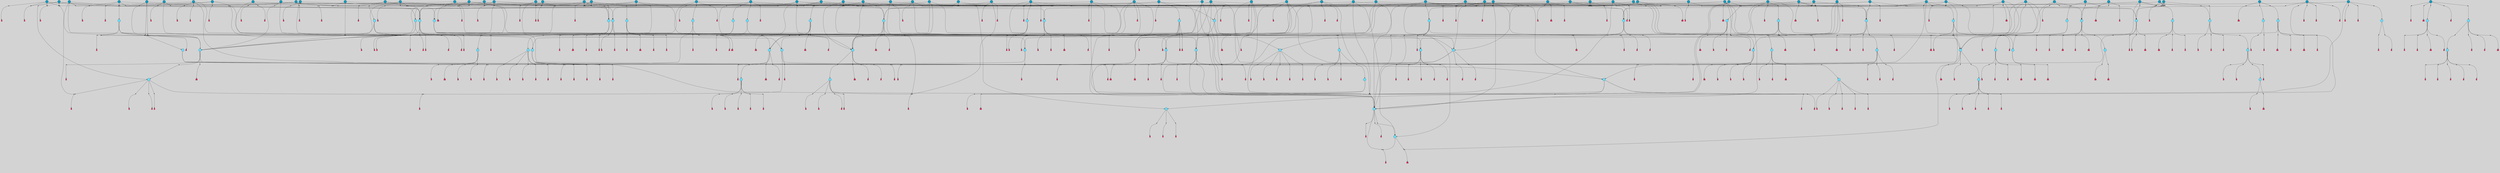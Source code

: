 // File exported with GEGELATI v1.3.1
// On the 2024-04-08 17:43:20
// With the File::TPGGraphDotExporter
digraph{
	graph[pad = "0.212, 0.055" bgcolor = lightgray]
	node[shape=circle style = filled label = ""]
		T4 [fillcolor="#66ddff"]
		T7 [fillcolor="#66ddff"]
		T9 [fillcolor="#66ddff"]
		T24 [fillcolor="#66ddff"]
		T27 [fillcolor="#66ddff"]
		T54 [fillcolor="#66ddff"]
		T96 [fillcolor="#66ddff"]
		T111 [fillcolor="#66ddff"]
		T129 [fillcolor="#66ddff"]
		T159 [fillcolor="#66ddff"]
		T195 [fillcolor="#66ddff"]
		T212 [fillcolor="#66ddff"]
		T242 [fillcolor="#66ddff"]
		T318 [fillcolor="#66ddff"]
		T323 [fillcolor="#66ddff"]
		T324 [fillcolor="#66ddff"]
		T325 [fillcolor="#66ddff"]
		T326 [fillcolor="#1199bb"]
		T327 [fillcolor="#66ddff"]
		T328 [fillcolor="#66ddff"]
		T329 [fillcolor="#66ddff"]
		T330 [fillcolor="#1199bb"]
		T404 [fillcolor="#66ddff"]
		T410 [fillcolor="#66ddff"]
		T434 [fillcolor="#66ddff"]
		T469 [fillcolor="#1199bb"]
		T552 [fillcolor="#66ddff"]
		T589 [fillcolor="#1199bb"]
		T605 [fillcolor="#66ddff"]
		T650 [fillcolor="#1199bb"]
		T651 [fillcolor="#66ddff"]
		T652 [fillcolor="#66ddff"]
		T653 [fillcolor="#66ddff"]
		T666 [fillcolor="#1199bb"]
		T701 [fillcolor="#66ddff"]
		T703 [fillcolor="#1199bb"]
		T713 [fillcolor="#66ddff"]
		T724 [fillcolor="#1199bb"]
		T725 [fillcolor="#66ddff"]
		T726 [fillcolor="#66ddff"]
		T727 [fillcolor="#66ddff"]
		T728 [fillcolor="#1199bb"]
		T729 [fillcolor="#66ddff"]
		T730 [fillcolor="#66ddff"]
		T731 [fillcolor="#66ddff"]
		T754 [fillcolor="#1199bb"]
		T766 [fillcolor="#1199bb"]
		T785 [fillcolor="#1199bb"]
		T787 [fillcolor="#1199bb"]
		T788 [fillcolor="#1199bb"]
		T789 [fillcolor="#1199bb"]
		T790 [fillcolor="#66ddff"]
		T791 [fillcolor="#66ddff"]
		T792 [fillcolor="#66ddff"]
		T793 [fillcolor="#1199bb"]
		T794 [fillcolor="#66ddff"]
		T795 [fillcolor="#66ddff"]
		T796 [fillcolor="#66ddff"]
		T799 [fillcolor="#1199bb"]
		T803 [fillcolor="#1199bb"]
		T804 [fillcolor="#66ddff"]
		T815 [fillcolor="#1199bb"]
		T826 [fillcolor="#1199bb"]
		T829 [fillcolor="#66ddff"]
		T834 [fillcolor="#1199bb"]
		T841 [fillcolor="#1199bb"]
		T843 [fillcolor="#1199bb"]
		T845 [fillcolor="#66ddff"]
		T846 [fillcolor="#66ddff"]
		T847 [fillcolor="#1199bb"]
		T848 [fillcolor="#66ddff"]
		T849 [fillcolor="#66ddff"]
		T850 [fillcolor="#66ddff"]
		T786 [fillcolor="#66ddff"]
		T851 [fillcolor="#66ddff"]
		T852 [fillcolor="#1199bb"]
		T853 [fillcolor="#66ddff"]
		T854 [fillcolor="#66ddff"]
		T855 [fillcolor="#66ddff"]
		T856 [fillcolor="#66ddff"]
		T858 [fillcolor="#1199bb"]
		T862 [fillcolor="#1199bb"]
		T867 [fillcolor="#1199bb"]
		T873 [fillcolor="#1199bb"]
		T875 [fillcolor="#1199bb"]
		T879 [fillcolor="#1199bb"]
		T881 [fillcolor="#1199bb"]
		T889 [fillcolor="#66ddff"]
		T903 [fillcolor="#1199bb"]
		T904 [fillcolor="#1199bb"]
		T906 [fillcolor="#1199bb"]
		T915 [fillcolor="#1199bb"]
		T918 [fillcolor="#1199bb"]
		T920 [fillcolor="#66ddff"]
		T921 [fillcolor="#66ddff"]
		T922 [fillcolor="#1199bb"]
		T923 [fillcolor="#66ddff"]
		T924 [fillcolor="#66ddff"]
		T925 [fillcolor="#66ddff"]
		T926 [fillcolor="#66ddff"]
		T927 [fillcolor="#66ddff"]
		T928 [fillcolor="#66ddff"]
		T929 [fillcolor="#66ddff"]
		T930 [fillcolor="#66ddff"]
		T931 [fillcolor="#1199bb"]
		T932 [fillcolor="#66ddff"]
		T933 [fillcolor="#66ddff"]
		T934 [fillcolor="#1199bb"]
		T935 [fillcolor="#1199bb"]
		T936 [fillcolor="#1199bb"]
		T941 [fillcolor="#1199bb"]
		T943 [fillcolor="#1199bb"]
		T951 [fillcolor="#1199bb"]
		T681 [fillcolor="#1199bb"]
		T952 [fillcolor="#1199bb"]
		T953 [fillcolor="#1199bb"]
		T955 [fillcolor="#1199bb"]
		T956 [fillcolor="#1199bb"]
		T957 [fillcolor="#1199bb"]
		T958 [fillcolor="#1199bb"]
		T959 [fillcolor="#1199bb"]
		T960 [fillcolor="#1199bb"]
		T961 [fillcolor="#1199bb"]
		T962 [fillcolor="#1199bb"]
		T963 [fillcolor="#1199bb"]
		T966 [fillcolor="#1199bb"]
		T967 [fillcolor="#1199bb"]
		T969 [fillcolor="#1199bb"]
		T970 [fillcolor="#1199bb"]
		T971 [fillcolor="#1199bb"]
		T972 [fillcolor="#1199bb"]
		T781 [fillcolor="#1199bb"]
		T973 [fillcolor="#1199bb"]
		T974 [fillcolor="#1199bb"]
		T975 [fillcolor="#1199bb"]
		T976 [fillcolor="#1199bb"]
		T977 [fillcolor="#1199bb"]
		T978 [fillcolor="#1199bb"]
		T979 [fillcolor="#1199bb"]
		T980 [fillcolor="#1199bb"]
		T981 [fillcolor="#1199bb"]
		T982 [fillcolor="#1199bb"]
		T983 [fillcolor="#1199bb"]
		T984 [fillcolor="#1199bb"]
		T985 [fillcolor="#1199bb"]
		T986 [fillcolor="#1199bb"]
		P14859 [fillcolor="#cccccc" shape=point] //7|
		I14859 [shape=box style=invis label="0|2&2|4#2|6&#92;n5|3&0|6#0|1&#92;n4|7&2|6#0|5&#92;n7|6&0|7#0|5&#92;n10|7&2|2#1|1&#92;n"]
		P14859 -> I14859[style=invis]
		A10651 [fillcolor="#ff3366" shape=box margin=0.03 width=0 height=0 label="4"]
		T4 -> P14859 -> A10651
		P14860 [fillcolor="#cccccc" shape=point] //0|
		I14860 [shape=box style=invis label="2|5&0|1#0|6&#92;n6|1&2|2#2|7&#92;n8|0&0|3#1|4&#92;n4|3&2|5#2|4&#92;n8|1&2|4#0|0&#92;n6|6&0|1#2|6&#92;n11|7&2|4#2|5&#92;n6|2&2|4#0|2&#92;n8|5&2|4#2|4&#92;n2|1&2|1#2|2&#92;n2|7&2|5#2|6&#92;n9|7&0|5#0|4&#92;n1|2&0|5#2|6&#92;n4|2&2|3#2|7&#92;n3|3&2|1#0|2&#92;n"]
		P14860 -> I14860[style=invis]
		A10652 [fillcolor="#ff3366" shape=box margin=0.03 width=0 height=0 label="5"]
		T4 -> P14860 -> A10652
		P14861 [fillcolor="#cccccc" shape=point] //-3|
		I14861 [shape=box style=invis label="1|6&2|7#0|7&#92;n10|2&0|7#1|3&#92;n9|6&2|7#2|2&#92;n5|3&0|7#0|7&#92;n1|6&2|3#0|0&#92;n2|3&2|3#2|2&#92;n5|1&2|6#0|6&#92;n"]
		P14861 -> I14861[style=invis]
		A10653 [fillcolor="#ff3366" shape=box margin=0.03 width=0 height=0 label="7"]
		T7 -> P14861 -> A10653
		P14862 [fillcolor="#cccccc" shape=point] //5|
		I14862 [shape=box style=invis label="0|5&2|3#0|1&#92;n0|6&2|1#2|4&#92;n6|2&2|6#0|7&#92;n7|4&0|3#0|1&#92;n5|4&0|7#1|6&#92;n9|1&0|5#2|2&#92;n6|3&2|3#1|7&#92;n11|7&2|4#1|6&#92;n2|5&0|1#0|0&#92;n4|7&0|0#0|2&#92;n6|2&0|6#0|0&#92;n2|1&2|6#2|4&#92;n10|0&2|0#1|0&#92;n6|6&2|4#0|6&#92;n"]
		P14862 -> I14862[style=invis]
		A10654 [fillcolor="#ff3366" shape=box margin=0.03 width=0 height=0 label="8"]
		T7 -> P14862 -> A10654
		P14863 [fillcolor="#cccccc" shape=point] //-6|
		I14863 [shape=box style=invis label="11|1&0|7#2|0&#92;n10|4&0|1#1|0&#92;n4|3&2|4#2|1&#92;n0|5&2|0#0|0&#92;n6|1&0|0#0|3&#92;n8|2&2|0#0|4&#92;n11|4&2|0#1|6&#92;n7|0&2|6#2|3&#92;n5|3&2|6#2|0&#92;n2|0&2|0#0|4&#92;n"]
		P14863 -> I14863[style=invis]
		A10655 [fillcolor="#ff3366" shape=box margin=0.03 width=0 height=0 label="9"]
		T9 -> P14863 -> A10655
		P14864 [fillcolor="#cccccc" shape=point] //2|
		I14864 [shape=box style=invis label="6|3&2|7#1|4&#92;n8|6&0|0#2|5&#92;n2|1&0|2#0|3&#92;n8|7&0|6#0|4&#92;n2|1&2|0#0|1&#92;n0|0&2|2#2|3&#92;n6|6&0|7#2|1&#92;n6|1&0|7#2|6&#92;n5|4&2|7#0|4&#92;n0|3&0|4#2|0&#92;n11|0&2|0#2|5&#92;n4|5&2|5#2|4&#92;n5|7&0|6#0|4&#92;n9|7&2|5#0|3&#92;n5|4&2|1#0|3&#92;n5|3&0|1#1|7&#92;n0|4&0|3#2|5&#92;n"]
		P14864 -> I14864[style=invis]
		A10656 [fillcolor="#ff3366" shape=box margin=0.03 width=0 height=0 label="10"]
		T9 -> P14864 -> A10656
		P14865 [fillcolor="#cccccc" shape=point] //-3|
		I14865 [shape=box style=invis label="8|1&2|3#0|5&#92;n0|6&0|5#0|5&#92;n3|7&2|1#0|6&#92;n3|5&0|1#0|0&#92;n9|5&2|0#0|4&#92;n3|5&0|2#0|3&#92;n10|6&2|4#1|0&#92;n9|4&2|7#2|6&#92;n1|7&2|5#2|2&#92;n"]
		P14865 -> I14865[style=invis]
		A10657 [fillcolor="#ff3366" shape=box margin=0.03 width=0 height=0 label="5"]
		T4 -> P14865 -> A10657
		P14866 [fillcolor="#cccccc" shape=point] //1|
		I14866 [shape=box style=invis label="5|1&0|6#2|7&#92;n2|4&0|4#2|2&#92;n0|6&0|5#0|4&#92;n10|6&2|5#1|6&#92;n9|3&0|1#1|7&#92;n10|3&2|2#1|0&#92;n5|0&0|0#2|1&#92;n11|3&2|3#1|5&#92;n10|3&0|1#1|0&#92;n2|4&0|1#0|1&#92;n0|2&0|3#2|4&#92;n9|2&2|1#2|5&#92;n11|7&2|6#2|6&#92;n"]
		P14866 -> I14866[style=invis]
		T24 -> P14866 -> T7
		P14867 [fillcolor="#cccccc" shape=point] //5|
		I14867 [shape=box style=invis label="3|0&2|0#0|1&#92;n3|0&0|7#0|1&#92;n5|3&0|2#2|6&#92;n4|4&2|4#2|6&#92;n11|2&0|7#1|6&#92;n2|7&2|2#2|5&#92;n9|3&2|6#2|7&#92;n7|7&0|0#0|4&#92;n6|1&2|4#2|3&#92;n5|4&2|0#1|6&#92;n1|3&0|7#0|4&#92;n"]
		P14867 -> I14867[style=invis]
		A10658 [fillcolor="#ff3366" shape=box margin=0.03 width=0 height=0 label="7"]
		T24 -> P14867 -> A10658
		P14868 [fillcolor="#cccccc" shape=point] //-2|
		I14868 [shape=box style=invis label="4|1&0|4#0|3&#92;n4|2&0|5#2|0&#92;n5|5&2|6#0|5&#92;n1|4&0|1#0|2&#92;n6|3&2|7#1|5&#92;n0|4&2|0#0|3&#92;n8|5&2|5#1|2&#92;n10|7&2|7#1|1&#92;n3|4&0|0#2|1&#92;n3|6&2|5#2|5&#92;n8|3&0|1#0|7&#92;n10|0&2|7#1|3&#92;n4|1&2|4#0|1&#92;n9|3&2|0#0|4&#92;n3|6&2|0#0|4&#92;n1|2&0|6#2|1&#92;n4|0&2|1#2|2&#92;n"]
		P14868 -> I14868[style=invis]
		A10659 [fillcolor="#ff3366" shape=box margin=0.03 width=0 height=0 label="14"]
		T24 -> P14868 -> A10659
		P14869 [fillcolor="#cccccc" shape=point] //2|
		I14869 [shape=box style=invis label="9|1&2|3#0|1&#92;n5|2&2|0#2|4&#92;n3|6&2|5#2|7&#92;n7|0&2|5#0|4&#92;n1|2&0|3#0|5&#92;n7|3&2|7#0|0&#92;n"]
		P14869 -> I14869[style=invis]
		A10660 [fillcolor="#ff3366" shape=box margin=0.03 width=0 height=0 label="2"]
		T27 -> P14869 -> A10660
		P14870 [fillcolor="#cccccc" shape=point] //-6|
		I14870 [shape=box style=invis label="7|5&0|4#0|4&#92;n11|0&2|5#2|1&#92;n"]
		P14870 -> I14870[style=invis]
		A10661 [fillcolor="#ff3366" shape=box margin=0.03 width=0 height=0 label="3"]
		T27 -> P14870 -> A10661
		P14871 [fillcolor="#cccccc" shape=point] //3|
		I14871 [shape=box style=invis label="7|6&2|4#0|2&#92;n10|3&2|7#1|4&#92;n11|6&0|4#0|1&#92;n7|1&0|0#2|6&#92;n7|6&0|3#2|6&#92;n4|0&2|6#0|1&#92;n4|4&2|5#0|2&#92;n4|6&0|4#2|7&#92;n10|0&2|3#1|5&#92;n2|6&0|5#0|2&#92;n1|0&2|3#0|7&#92;n1|6&2|0#0|5&#92;n6|2&0|1#0|7&#92;n9|2&0|3#2|7&#92;n5|3&0|6#0|6&#92;n1|7&2|5#2|3&#92;n8|1&2|7#0|6&#92;n1|0&2|5#2|1&#92;n7|1&2|2#2|5&#92;n7|4&2|6#0|3&#92;n"]
		P14871 -> I14871[style=invis]
		A10662 [fillcolor="#ff3366" shape=box margin=0.03 width=0 height=0 label="4"]
		T27 -> P14871 -> A10662
		T27 -> P14860
		P14872 [fillcolor="#cccccc" shape=point] //0|
		I14872 [shape=box style=invis label="4|0&0|3#2|7&#92;n10|2&0|3#1|7&#92;n3|5&0|2#0|3&#92;n4|5&0|0#2|1&#92;n10|7&2|0#1|2&#92;n5|3&2|3#1|6&#92;n9|5&2|0#0|4&#92;n5|4&2|7#0|2&#92;n10|3&2|7#1|4&#92;n7|2&0|1#2|6&#92;n8|6&0|5#0|5&#92;n8|7&2|3#0|5&#92;n2|6&2|4#0|0&#92;n"]
		P14872 -> I14872[style=invis]
		A10663 [fillcolor="#ff3366" shape=box margin=0.03 width=0 height=0 label="5"]
		T27 -> P14872 -> A10663
		P14873 [fillcolor="#cccccc" shape=point] //8|
		I14873 [shape=box style=invis label="9|0&0|1#2|0&#92;n10|1&2|5#1|4&#92;n8|2&2|6#0|4&#92;n2|4&2|5#2|3&#92;n4|2&2|2#0|2&#92;n7|5&0|2#0|0&#92;n8|2&2|1#1|3&#92;n8|7&0|7#2|1&#92;n1|1&0|0#0|7&#92;n5|6&2|5#1|0&#92;n6|6&2|5#0|0&#92;n11|4&0|3#2|6&#92;n4|2&2|4#0|7&#92;n5|6&0|1#2|0&#92;n11|3&0|2#0|7&#92;n"]
		P14873 -> I14873[style=invis]
		A10664 [fillcolor="#ff3366" shape=box margin=0.03 width=0 height=0 label="6"]
		T54 -> P14873 -> A10664
		T54 -> P14867
		P14874 [fillcolor="#cccccc" shape=point] //-10|
		I14874 [shape=box style=invis label="3|6&0|0#0|4&#92;n4|1&2|4#0|1&#92;n5|1&0|1#0|4&#92;n5|5&2|6#0|5&#92;n6|5&0|6#0|3&#92;n11|1&2|0#0|1&#92;n0|7&2|0#0|3&#92;n1|2&0|6#0|1&#92;n8|0&0|4#2|0&#92;n0|4&0|7#2|7&#92;n7|0&2|7#1|3&#92;n3|1&0|5#2|5&#92;n5|1&0|4#0|3&#92;n2|2&0|2#0|0&#92;n8|3&0|1#0|7&#92;n3|0&0|3#0|5&#92;n7|2&0|5#2|0&#92;n6|3&2|7#1|5&#92;n4|7&2|7#2|1&#92;n"]
		P14874 -> I14874[style=invis]
		A10665 [fillcolor="#ff3366" shape=box margin=0.03 width=0 height=0 label="14"]
		T54 -> P14874 -> A10665
		T54 -> P14862
		P14875 [fillcolor="#cccccc" shape=point] //6|
		I14875 [shape=box style=invis label="0|5&2|3#0|1&#92;n0|6&2|1#2|4&#92;n9|1&0|5#2|2&#92;n7|4&0|3#0|1&#92;n5|4&0|7#1|6&#92;n2|5&0|1#0|0&#92;n6|3&2|3#1|7&#92;n11|7&2|4#1|6&#92;n6|2&2|6#0|1&#92;n4|7&0|0#0|2&#92;n6|2&0|6#0|0&#92;n9|1&2|6#2|4&#92;n10|0&2|0#1|0&#92;n6|6&2|4#0|6&#92;n"]
		P14875 -> I14875[style=invis]
		A10666 [fillcolor="#ff3366" shape=box margin=0.03 width=0 height=0 label="8"]
		T96 -> P14875 -> A10666
		P14876 [fillcolor="#cccccc" shape=point] //5|
		I14876 [shape=box style=invis label="10|4&0|1#1|0&#92;n4|3&2|4#2|1&#92;n2|0&2|0#0|4&#92;n6|1&0|0#0|3&#92;n8|2&2|0#0|4&#92;n0|0&0|0#0|0&#92;n11|4&2|0#1|6&#92;n7|0&2|6#2|3&#92;n5|3&2|6#2|0&#92;n0|0&2|0#0|0&#92;n"]
		P14876 -> I14876[style=invis]
		A10667 [fillcolor="#ff3366" shape=box margin=0.03 width=0 height=0 label="9"]
		T96 -> P14876 -> A10667
		P14877 [fillcolor="#cccccc" shape=point] //6|
		I14877 [shape=box style=invis label="6|1&2|6#1|7&#92;n10|7&2|0#1|5&#92;n9|4&0|1#2|2&#92;n8|6&0|0#1|0&#92;n"]
		P14877 -> I14877[style=invis]
		A10668 [fillcolor="#ff3366" shape=box margin=0.03 width=0 height=0 label="3"]
		T96 -> P14877 -> A10668
		P14878 [fillcolor="#cccccc" shape=point] //1|
		I14878 [shape=box style=invis label="5|4&0|7#1|6&#92;n0|6&2|1#2|4&#92;n7|4&0|3#0|1&#92;n0|5&2|3#0|1&#92;n9|1&0|5#2|2&#92;n6|3&2|3#1|7&#92;n11|7&2|4#1|6&#92;n2|5&0|1#0|0&#92;n7|5&2|3#1|1&#92;n4|7&0|0#0|2&#92;n6|2&0|6#0|0&#92;n2|1&2|6#2|4&#92;n10|0&2|7#1|0&#92;n6|6&2|4#0|6&#92;n"]
		P14878 -> I14878[style=invis]
		A10669 [fillcolor="#ff3366" shape=box margin=0.03 width=0 height=0 label="8"]
		T96 -> P14878 -> A10669
		T96 -> P14865
		P14879 [fillcolor="#cccccc" shape=point] //-5|
		I14879 [shape=box style=invis label="0|0&2|3#0|2&#92;n10|5&0|6#1|3&#92;n7|3&0|6#2|3&#92;n3|4&0|6#0|6&#92;n10|5&0|2#1|1&#92;n5|0&0|1#0|3&#92;n6|6&2|5#1|5&#92;n7|4&0|2#1|7&#92;n5|7&0|1#2|5&#92;n1|5&0|0#0|3&#92;n7|5&2|1#2|6&#92;n9|0&0|2#0|0&#92;n4|0&2|4#0|0&#92;n4|6&0|0#2|3&#92;n3|1&0|6#2|5&#92;n7|7&2|1#2|3&#92;n9|4&2|2#0|6&#92;n"]
		P14879 -> I14879[style=invis]
		T111 -> P14879 -> T9
		P14880 [fillcolor="#cccccc" shape=point] //7|
		I14880 [shape=box style=invis label="7|4&2|1#2|0&#92;n4|1&2|4#2|3&#92;n5|0&2|0#2|2&#92;n6|1&2|4#2|6&#92;n"]
		P14880 -> I14880[style=invis]
		A10670 [fillcolor="#ff3366" shape=box margin=0.03 width=0 height=0 label="9"]
		T111 -> P14880 -> A10670
		P14881 [fillcolor="#cccccc" shape=point] //2|
		I14881 [shape=box style=invis label="3|0&2|0#0|1&#92;n11|2&0|7#1|6&#92;n8|7&2|4#0|5&#92;n5|3&0|2#2|6&#92;n4|4&2|4#2|6&#92;n3|0&0|7#0|1&#92;n2|7&2|2#2|5&#92;n9|3&2|6#2|7&#92;n7|7&0|0#0|4&#92;n6|1&2|4#1|3&#92;n5|4&2|0#1|6&#92;n1|3&0|7#0|4&#92;n"]
		P14881 -> I14881[style=invis]
		A10671 [fillcolor="#ff3366" shape=box margin=0.03 width=0 height=0 label="7"]
		T111 -> P14881 -> A10671
		T111 -> P14863
		T129 -> P14873
		T129 -> P14867
		P14882 [fillcolor="#cccccc" shape=point] //10|
		I14882 [shape=box style=invis label="4|5&2|7#2|1&#92;n1|7&2|3#0|6&#92;n3|5&2|2#0|3&#92;n10|3&0|7#1|4&#92;n7|1&0|4#2|6&#92;n10|2&0|3#1|7&#92;n9|5&2|0#0|4&#92;n4|0&0|3#2|7&#92;n11|4&2|6#1|2&#92;n5|4&2|7#0|2&#92;n2|6&2|4#0|0&#92;n6|5&0|7#2|1&#92;n5|3&2|3#1|6&#92;n10|7&2|0#1|2&#92;n"]
		P14882 -> I14882[style=invis]
		A10672 [fillcolor="#ff3366" shape=box margin=0.03 width=0 height=0 label="5"]
		T129 -> P14882 -> A10672
		P14883 [fillcolor="#cccccc" shape=point] //5|
		I14883 [shape=box style=invis label="9|4&2|3#1|3&#92;n0|4&2|4#0|5&#92;n6|1&2|6#2|5&#92;n4|0&0|5#2|0&#92;n"]
		P14883 -> I14883[style=invis]
		A10673 [fillcolor="#ff3366" shape=box margin=0.03 width=0 height=0 label="7"]
		T129 -> P14883 -> A10673
		P14884 [fillcolor="#cccccc" shape=point] //6|
		I14884 [shape=box style=invis label="9|4&2|7#0|6&#92;n8|4&0|1#1|0&#92;n1|3&0|0#2|1&#92;n2|4&0|6#2|2&#92;n5|1&2|5#0|7&#92;n3|0&0|3#2|6&#92;n2|2&2|6#0|2&#92;n8|4&0|4#2|2&#92;n5|1&2|4#0|3&#92;n9|4&0|6#0|6&#92;n5|0&2|2#1|5&#92;n11|7&0|0#1|1&#92;n0|4&0|3#0|3&#92;n7|7&2|4#2|5&#92;n1|5&0|1#2|1&#92;n"]
		P14884 -> I14884[style=invis]
		A10674 [fillcolor="#ff3366" shape=box margin=0.03 width=0 height=0 label="1"]
		T129 -> P14884 -> A10674
		P14885 [fillcolor="#cccccc" shape=point] //7|
		I14885 [shape=box style=invis label="7|0&2|1#2|0&#92;n9|7&2|1#1|7&#92;n8|2&0|1#1|0&#92;n6|6&0|2#1|1&#92;n2|2&0|5#0|0&#92;n5|7&0|0#2|1&#92;n5|1&2|5#1|5&#92;n4|7&2|4#2|3&#92;n10|5&2|2#1|5&#92;n1|3&2|2#2|0&#92;n10|2&2|6#1|5&#92;n"]
		P14885 -> I14885[style=invis]
		A10675 [fillcolor="#ff3366" shape=box margin=0.03 width=0 height=0 label="1"]
		T159 -> P14885 -> A10675
		P14886 [fillcolor="#cccccc" shape=point] //7|
		I14886 [shape=box style=invis label="7|4&2|7#0|4&#92;n4|6&0|1#2|5&#92;n2|1&2|3#0|0&#92;n4|3&2|0#0|1&#92;n0|0&2|7#2|7&#92;n7|7&0|5#2|3&#92;n5|0&2|1#2|2&#92;n10|0&0|4#1|2&#92;n4|4&0|7#0|0&#92;n6|7&0|2#0|1&#92;n1|4&2|5#0|4&#92;n"]
		P14886 -> I14886[style=invis]
		A10676 [fillcolor="#ff3366" shape=box margin=0.03 width=0 height=0 label="0"]
		T159 -> P14886 -> A10676
		P14887 [fillcolor="#cccccc" shape=point] //5|
		I14887 [shape=box style=invis label="0|5&2|3#0|1&#92;n0|6&2|1#2|4&#92;n6|2&2|6#0|7&#92;n9|0&2|7#1|1&#92;n7|4&0|3#0|1&#92;n11|7&2|4#1|6&#92;n9|1&0|5#2|2&#92;n5|4&0|7#1|6&#92;n2|5&0|1#0|0&#92;n4|7&0|0#0|2&#92;n6|2&0|6#0|0&#92;n2|1&2|6#2|4&#92;n10|0&0|0#1|0&#92;n6|6&2|4#0|6&#92;n"]
		P14887 -> I14887[style=invis]
		T159 -> P14887 -> T129
		P14888 [fillcolor="#cccccc" shape=point] //5|
		I14888 [shape=box style=invis label="3|0&2|0#2|1&#92;n3|0&0|7#0|1&#92;n5|3&0|2#2|6&#92;n4|4&2|4#2|6&#92;n5|4&2|0#1|6&#92;n2|7&2|2#2|5&#92;n1|3&0|7#0|4&#92;n11|6&2|2#0|7&#92;n7|7&0|0#0|4&#92;n6|1&2|4#2|3&#92;n11|0&0|7#1|6&#92;n9|3&2|6#2|7&#92;n"]
		P14888 -> I14888[style=invis]
		A10677 [fillcolor="#ff3366" shape=box margin=0.03 width=0 height=0 label="7"]
		T195 -> P14888 -> A10677
		P14889 [fillcolor="#cccccc" shape=point] //4|
		I14889 [shape=box style=invis label="7|1&0|6#0|1&#92;n6|7&2|7#1|7&#92;n10|1&2|1#1|1&#92;n9|6&2|2#1|4&#92;n4|7&0|4#2|2&#92;n9|6&0|5#1|1&#92;n10|0&2|6#1|6&#92;n5|1&0|1#2|3&#92;n10|1&0|5#1|0&#92;n3|4&2|3#0|0&#92;n8|2&0|5#2|4&#92;n1|6&2|0#0|0&#92;n2|3&0|1#2|6&#92;n5|2&2|2#1|6&#92;n2|2&0|1#2|1&#92;n3|1&2|7#0|3&#92;n6|7&2|3#0|4&#92;n"]
		P14889 -> I14889[style=invis]
		A10678 [fillcolor="#ff3366" shape=box margin=0.03 width=0 height=0 label="10"]
		T195 -> P14889 -> A10678
		P14890 [fillcolor="#cccccc" shape=point] //-4|
		I14890 [shape=box style=invis label="0|4&0|0#2|7&#92;n8|5&2|4#2|4&#92;n4|3&2|5#2|4&#92;n11|7&2|2#2|5&#92;n6|5&2|2#2|7&#92;n3|2&0|7#0|7&#92;n3|3&2|1#0|3&#92;n2|6&0|3#2|5&#92;n0|1&2|6#2|2&#92;n8|2&0|0#1|6&#92;n0|7&0|5#0|4&#92;n9|5&0|3#2|7&#92;n2|7&2|5#2|6&#92;n9|0&2|0#0|1&#92;n1|2&2|4#0|2&#92;n"]
		P14890 -> I14890[style=invis]
		T195 -> P14890 -> T27
		T195 -> P14886
		P14891 [fillcolor="#cccccc" shape=point] //6|
		I14891 [shape=box style=invis label="9|4&2|7#0|6&#92;n8|4&0|1#1|0&#92;n1|3&0|0#2|1&#92;n2|4&0|6#2|2&#92;n5|1&2|5#0|7&#92;n3|0&0|3#2|6&#92;n2|2&2|6#0|2&#92;n8|4&0|4#2|2&#92;n5|1&2|4#0|3&#92;n9|4&0|6#0|6&#92;n5|0&2|2#1|5&#92;n11|7&0|0#1|1&#92;n0|4&0|3#0|3&#92;n7|7&2|4#2|5&#92;n1|5&0|1#2|1&#92;n"]
		P14891 -> I14891[style=invis]
		A10679 [fillcolor="#ff3366" shape=box margin=0.03 width=0 height=0 label="1"]
		T212 -> P14891 -> A10679
		P14892 [fillcolor="#cccccc" shape=point] //5|
		I14892 [shape=box style=invis label="9|4&2|3#1|3&#92;n0|4&2|4#0|5&#92;n6|1&2|6#2|5&#92;n4|0&0|5#2|0&#92;n"]
		P14892 -> I14892[style=invis]
		A10680 [fillcolor="#ff3366" shape=box margin=0.03 width=0 height=0 label="7"]
		T212 -> P14892 -> A10680
		P14893 [fillcolor="#cccccc" shape=point] //5|
		I14893 [shape=box style=invis label="3|0&2|0#0|1&#92;n3|0&0|7#0|1&#92;n5|3&0|2#2|6&#92;n4|4&2|4#2|6&#92;n11|2&0|7#1|6&#92;n2|7&2|2#2|5&#92;n9|3&2|6#2|7&#92;n7|7&0|0#0|4&#92;n6|1&2|4#2|3&#92;n5|4&2|0#1|6&#92;n1|3&0|7#0|4&#92;n"]
		P14893 -> I14893[style=invis]
		A10681 [fillcolor="#ff3366" shape=box margin=0.03 width=0 height=0 label="7"]
		T212 -> P14893 -> A10681
		P14894 [fillcolor="#cccccc" shape=point] //8|
		I14894 [shape=box style=invis label="9|0&0|1#2|0&#92;n10|1&2|5#1|4&#92;n8|2&2|6#0|4&#92;n2|4&2|5#2|3&#92;n4|2&2|2#0|2&#92;n7|5&0|2#0|0&#92;n8|2&2|1#1|3&#92;n8|7&0|7#2|1&#92;n1|1&0|0#0|7&#92;n5|6&2|5#1|0&#92;n6|6&2|5#0|0&#92;n11|4&0|3#2|6&#92;n4|2&2|4#0|7&#92;n5|6&0|1#2|0&#92;n11|3&0|2#0|7&#92;n"]
		P14894 -> I14894[style=invis]
		A10682 [fillcolor="#ff3366" shape=box margin=0.03 width=0 height=0 label="6"]
		T212 -> P14894 -> A10682
		P14895 [fillcolor="#cccccc" shape=point] //10|
		I14895 [shape=box style=invis label="4|5&2|7#2|1&#92;n1|7&2|3#0|6&#92;n3|5&2|2#0|3&#92;n10|3&0|7#1|4&#92;n7|1&0|4#2|6&#92;n10|2&0|3#1|7&#92;n9|5&2|0#0|4&#92;n4|0&0|3#2|7&#92;n11|4&2|6#1|2&#92;n5|4&2|7#0|2&#92;n2|6&2|4#0|0&#92;n6|5&0|7#2|1&#92;n5|3&2|3#1|6&#92;n10|7&2|0#1|2&#92;n"]
		P14895 -> I14895[style=invis]
		A10683 [fillcolor="#ff3366" shape=box margin=0.03 width=0 height=0 label="5"]
		T212 -> P14895 -> A10683
		P14896 [fillcolor="#cccccc" shape=point] //5|
		I14896 [shape=box style=invis label="1|6&2|7#0|7&#92;n9|2&2|7#2|2&#92;n10|2&0|7#1|3&#92;n5|3&0|7#0|7&#92;n7|0&2|7#2|2&#92;n1|6&2|3#0|0&#92;n2|3&2|3#2|2&#92;n"]
		P14896 -> I14896[style=invis]
		A10684 [fillcolor="#ff3366" shape=box margin=0.03 width=0 height=0 label="7"]
		T242 -> P14896 -> A10684
		P14897 [fillcolor="#cccccc" shape=point] //-8|
		I14897 [shape=box style=invis label="7|5&0|2#2|1&#92;n1|0&2|6#0|0&#92;n7|1&2|6#1|1&#92;n8|7&0|3#1|6&#92;n3|7&2|3#2|4&#92;n"]
		P14897 -> I14897[style=invis]
		A10685 [fillcolor="#ff3366" shape=box margin=0.03 width=0 height=0 label="2"]
		T242 -> P14897 -> A10685
		P14898 [fillcolor="#cccccc" shape=point] //-3|
		I14898 [shape=box style=invis label="1|1&2|1#0|1&#92;n1|4&0|0#2|4&#92;n11|0&2|3#0|2&#92;n11|6&0|4#0|1&#92;n5|2&0|6#1|5&#92;n3|7&2|6#2|7&#92;n7|7&0|1#2|1&#92;n9|5&2|2#2|0&#92;n6|5&2|6#1|4&#92;n0|7&0|5#2|4&#92;n8|1&0|0#2|3&#92;n0|5&0|3#0|5&#92;n2|0&2|4#0|5&#92;n7|5&2|7#1|3&#92;n8|3&0|0#1|2&#92;n"]
		P14898 -> I14898[style=invis]
		A10686 [fillcolor="#ff3366" shape=box margin=0.03 width=0 height=0 label="1"]
		T242 -> P14898 -> A10686
		P14899 [fillcolor="#cccccc" shape=point] //5|
		I14899 [shape=box style=invis label="11|7&2|0#1|7&#92;n1|5&2|4#2|4&#92;n4|3&0|1#0|5&#92;n1|6&0|0#0|4&#92;n8|6&2|4#0|0&#92;n4|0&2|0#0|5&#92;n10|4&2|0#1|0&#92;n4|4&0|5#0|1&#92;n0|7&2|1#0|5&#92;n0|6&2|3#2|0&#92;n9|6&2|5#1|3&#92;n"]
		P14899 -> I14899[style=invis]
		T318 -> P14899 -> T195
		P14900 [fillcolor="#cccccc" shape=point] //-9|
		I14900 [shape=box style=invis label="4|7&2|6#0|5&#92;n11|3&0|2#2|6&#92;n10|2&2|4#1|6&#92;n3|0&2|6#2|7&#92;n4|3&0|5#0|7&#92;n2|3&0|7#0|7&#92;n10|6&0|7#1|5&#92;n10|1&2|2#1|1&#92;n1|7&0|3#2|6&#92;n"]
		P14900 -> I14900[style=invis]
		A10687 [fillcolor="#ff3366" shape=box margin=0.03 width=0 height=0 label="4"]
		T318 -> P14900 -> A10687
		P14901 [fillcolor="#cccccc" shape=point] //7|
		I14901 [shape=box style=invis label="7|2&0|4#1|3&#92;n7|7&0|0#0|4&#92;n4|4&2|4#2|6&#92;n2|3&2|2#2|5&#92;n8|0&0|2#2|1&#92;n9|3&2|6#2|7&#92;n6|4&2|4#2|3&#92;n3|3&2|0#0|1&#92;n6|4&2|0#1|6&#92;n5|3&0|7#0|4&#92;n"]
		P14901 -> I14901[style=invis]
		A10688 [fillcolor="#ff3366" shape=box margin=0.03 width=0 height=0 label="7"]
		T318 -> P14901 -> A10688
		P14902 [fillcolor="#cccccc" shape=point] //-6|
		I14902 [shape=box style=invis label="9|0&2|0#0|1&#92;n3|2&0|2#0|3&#92;n5|4&0|5#1|7&#92;n2|1&0|4#0|3&#92;n9|2&2|0#2|4&#92;n7|6&0|4#0|2&#92;n2|3&0|6#2|6&#92;n1|2&0|3#2|0&#92;n"]
		P14902 -> I14902[style=invis]
		T318 -> P14902 -> T54
		P14903 [fillcolor="#cccccc" shape=point] //-2|
		I14903 [shape=box style=invis label="1|3&0|2#0|7&#92;n6|1&0|7#0|0&#92;n6|1&2|4#1|7&#92;n3|0&2|3#0|3&#92;n0|2&0|7#2|6&#92;n"]
		P14903 -> I14903[style=invis]
		T318 -> P14903 -> T195
		P14904 [fillcolor="#cccccc" shape=point] //-9|
		I14904 [shape=box style=invis label="2|0&2|0#2|1&#92;n4|4&2|4#2|6&#92;n9|1&0|3#1|7&#92;n5|3&0|2#2|6&#92;n2|7&2|2#2|5&#92;n5|4&2|0#1|6&#92;n3|0&0|7#0|1&#92;n1|3&0|7#0|4&#92;n11|6&2|2#0|7&#92;n7|7&0|0#0|4&#92;n11|0&0|7#1|6&#92;n9|3&2|6#2|7&#92;n"]
		P14904 -> I14904[style=invis]
		A10689 [fillcolor="#ff3366" shape=box margin=0.03 width=0 height=0 label="7"]
		T323 -> P14904 -> A10689
		P14905 [fillcolor="#cccccc" shape=point] //-4|
		I14905 [shape=box style=invis label="4|1&0|4#2|6&#92;n1|2&2|2#2|0&#92;n1|2&2|0#0|6&#92;n8|4&2|3#2|5&#92;n5|5&2|1#1|0&#92;n"]
		P14905 -> I14905[style=invis]
		A10690 [fillcolor="#ff3366" shape=box margin=0.03 width=0 height=0 label="12"]
		T324 -> P14905 -> A10690
		P14906 [fillcolor="#cccccc" shape=point] //8|
		I14906 [shape=box style=invis label="9|7&0|5#2|5&#92;n3|3&2|3#0|2&#92;n9|5&2|2#1|0&#92;n2|3&0|6#0|3&#92;n4|4&2|5#2|7&#92;n11|3&2|0#1|5&#92;n6|6&2|1#2|2&#92;n4|6&0|1#2|2&#92;n2|5&2|7#2|2&#92;n7|7&2|2#2|3&#92;n6|5&0|3#2|6&#92;n6|7&0|6#0|2&#92;n"]
		P14906 -> I14906[style=invis]
		A10691 [fillcolor="#ff3366" shape=box margin=0.03 width=0 height=0 label="14"]
		T323 -> P14906 -> A10691
		P14907 [fillcolor="#cccccc" shape=point] //-8|
		I14907 [shape=box style=invis label="7|5&0|4#2|4&#92;n"]
		P14907 -> I14907[style=invis]
		A10692 [fillcolor="#ff3366" shape=box margin=0.03 width=0 height=0 label="3"]
		T323 -> P14907 -> A10692
		P14908 [fillcolor="#cccccc" shape=point] //4|
		I14908 [shape=box style=invis label="4|3&0|6#0|3&#92;n5|7&2|3#2|2&#92;n5|6&0|7#1|2&#92;n1|4&2|6#0|3&#92;n8|4&2|1#2|5&#92;n9|5&2|4#1|4&#92;n2|4&0|5#0|7&#92;n10|0&0|6#1|3&#92;n3|0&0|6#0|2&#92;n2|7&2|7#2|6&#92;n5|2&0|5#1|5&#92;n10|4&2|5#1|7&#92;n4|0&0|4#2|4&#92;n11|1&0|4#2|6&#92;n10|6&2|0#1|4&#92;n9|7&0|3#1|4&#92;n4|5&2|7#0|6&#92;n11|5&2|6#2|3&#92;n0|3&0|5#0|1&#92;n"]
		P14908 -> I14908[style=invis]
		A10693 [fillcolor="#ff3366" shape=box margin=0.03 width=0 height=0 label="13"]
		T323 -> P14908 -> A10693
		P14909 [fillcolor="#cccccc" shape=point] //-3|
		I14909 [shape=box style=invis label="4|5&0|0#0|0&#92;n4|7&0|0#0|2&#92;n0|6&2|1#2|4&#92;n9|1&0|5#2|2&#92;n10|0&2|0#1|0&#92;n6|6&2|4#0|6&#92;n2|5&0|1#0|0&#92;n6|3&2|3#1|7&#92;n11|7&2|4#1|6&#92;n6|2&2|6#0|1&#92;n6|2&0|0#0|0&#92;n9|1&2|6#2|4&#92;n10|4&0|3#1|1&#92;n5|4&2|7#1|6&#92;n"]
		P14909 -> I14909[style=invis]
		T326 -> P14909 -> T323
		P14910 [fillcolor="#cccccc" shape=point] //2|
		I14910 [shape=box style=invis label="4|1&0|4#2|6&#92;n5|5&2|1#1|0&#92;n1|0&2|0#0|6&#92;n8|4&2|3#2|5&#92;n"]
		P14910 -> I14910[style=invis]
		T323 -> P14910 -> T324
		P14911 [fillcolor="#cccccc" shape=point] //5|
		I14911 [shape=box style=invis label="0|5&2|3#0|1&#92;n0|6&2|1#2|4&#92;n6|2&2|6#0|7&#92;n7|4&0|3#0|1&#92;n5|4&0|7#1|6&#92;n9|1&0|5#2|2&#92;n6|3&2|3#1|7&#92;n11|7&2|4#1|6&#92;n2|5&0|1#0|0&#92;n4|7&0|0#0|2&#92;n6|2&0|6#0|0&#92;n2|1&2|6#2|4&#92;n10|0&2|0#1|0&#92;n6|6&2|4#0|6&#92;n"]
		P14911 -> I14911[style=invis]
		A10694 [fillcolor="#ff3366" shape=box margin=0.03 width=0 height=0 label="8"]
		T325 -> P14911 -> A10694
		P14912 [fillcolor="#cccccc" shape=point] //-3|
		I14912 [shape=box style=invis label="1|6&2|7#0|7&#92;n10|2&0|7#1|3&#92;n9|6&2|7#2|2&#92;n5|3&0|7#0|7&#92;n1|6&2|3#0|0&#92;n2|3&2|3#2|2&#92;n5|1&2|6#0|6&#92;n"]
		P14912 -> I14912[style=invis]
		A10695 [fillcolor="#ff3366" shape=box margin=0.03 width=0 height=0 label="7"]
		T325 -> P14912 -> A10695
		P14913 [fillcolor="#cccccc" shape=point] //1|
		I14913 [shape=box style=invis label="0|4&0|1#0|1&#92;n10|5&2|5#1|6&#92;n7|7&2|5#2|2&#92;n9|5&0|7#2|7&#92;n8|4&0|3#2|7&#92;n11|0&2|3#0|5&#92;n7|0&0|0#0|1&#92;n4|2&0|4#0|5&#92;n5|1&0|6#2|7&#92;n11|3&0|7#1|3&#92;n"]
		P14913 -> I14913[style=invis]
		T326 -> P14913 -> T325
		P14914 [fillcolor="#cccccc" shape=point] //6|
		I14914 [shape=box style=invis label="3|0&2|7#2|2&#92;n3|2&0|4#2|5&#92;n5|1&0|2#1|0&#92;n8|7&0|1#2|0&#92;n8|5&0|3#0|6&#92;n0|2&0|2#2|3&#92;n1|5&2|5#0|5&#92;n5|6&0|6#0|7&#92;n6|7&0|0#2|6&#92;n1|2&2|3#0|0&#92;n7|7&2|3#0|4&#92;n0|7&2|7#0|6&#92;n1|0&2|2#2|7&#92;n4|4&0|1#0|0&#92;n"]
		P14914 -> I14914[style=invis]
		A10696 [fillcolor="#ff3366" shape=box margin=0.03 width=0 height=0 label="11"]
		T324 -> P14914 -> A10696
		P14915 [fillcolor="#cccccc" shape=point] //4|
		I14915 [shape=box style=invis label="4|3&0|6#0|3&#92;n5|7&2|3#2|2&#92;n5|6&0|7#1|2&#92;n1|4&2|6#0|3&#92;n8|4&2|1#2|5&#92;n9|5&2|4#1|4&#92;n2|4&0|5#0|7&#92;n10|0&0|6#1|3&#92;n3|0&0|6#0|2&#92;n2|7&2|7#2|6&#92;n5|2&0|5#1|5&#92;n10|4&2|5#1|7&#92;n4|0&0|4#2|4&#92;n11|1&0|4#2|6&#92;n10|6&2|0#1|4&#92;n9|7&0|3#1|4&#92;n4|5&2|7#0|6&#92;n11|5&2|6#2|3&#92;n0|3&0|5#0|1&#92;n"]
		P14915 -> I14915[style=invis]
		A10697 [fillcolor="#ff3366" shape=box margin=0.03 width=0 height=0 label="13"]
		T326 -> P14915 -> A10697
		P14916 [fillcolor="#cccccc" shape=point] //-4|
		I14916 [shape=box style=invis label="4|1&0|4#2|6&#92;n1|2&2|2#2|0&#92;n1|2&2|0#0|6&#92;n8|4&2|3#2|5&#92;n5|5&2|1#1|0&#92;n"]
		P14916 -> I14916[style=invis]
		A10698 [fillcolor="#ff3366" shape=box margin=0.03 width=0 height=0 label="12"]
		T327 -> P14916 -> A10698
		P14917 [fillcolor="#cccccc" shape=point] //-9|
		I14917 [shape=box style=invis label="2|0&2|0#2|1&#92;n4|4&2|4#2|6&#92;n9|1&0|3#1|7&#92;n5|3&0|2#2|6&#92;n2|7&2|2#2|5&#92;n5|4&2|0#1|6&#92;n3|0&0|7#0|1&#92;n1|3&0|7#0|4&#92;n11|6&2|2#0|7&#92;n7|7&0|0#0|4&#92;n11|0&0|7#1|6&#92;n9|3&2|6#2|7&#92;n"]
		P14917 -> I14917[style=invis]
		A10699 [fillcolor="#ff3366" shape=box margin=0.03 width=0 height=0 label="7"]
		T328 -> P14917 -> A10699
		P14918 [fillcolor="#cccccc" shape=point] //6|
		I14918 [shape=box style=invis label="3|0&2|7#2|2&#92;n3|2&0|4#2|5&#92;n5|1&0|2#1|0&#92;n8|7&0|1#2|0&#92;n8|5&0|3#0|6&#92;n0|2&0|2#2|3&#92;n1|5&2|5#0|5&#92;n5|6&0|6#0|7&#92;n6|7&0|0#2|6&#92;n1|2&2|3#0|0&#92;n7|7&2|3#0|4&#92;n0|7&2|7#0|6&#92;n1|0&2|2#2|7&#92;n4|4&0|1#0|0&#92;n"]
		P14918 -> I14918[style=invis]
		A10700 [fillcolor="#ff3366" shape=box margin=0.03 width=0 height=0 label="11"]
		T327 -> P14918 -> A10700
		P14919 [fillcolor="#cccccc" shape=point] //2|
		I14919 [shape=box style=invis label="4|1&0|4#2|6&#92;n5|5&2|1#1|0&#92;n1|0&2|0#0|6&#92;n8|4&2|3#2|5&#92;n"]
		P14919 -> I14919[style=invis]
		T328 -> P14919 -> T327
		P14920 [fillcolor="#cccccc" shape=point] //-3|
		I14920 [shape=box style=invis label="4|5&0|0#0|0&#92;n4|7&0|0#0|2&#92;n0|6&2|1#2|4&#92;n9|1&0|5#2|2&#92;n10|0&2|0#1|0&#92;n6|6&2|4#0|6&#92;n2|5&0|1#0|0&#92;n6|3&2|3#1|7&#92;n11|7&2|4#1|6&#92;n6|2&2|6#0|1&#92;n6|2&0|0#0|0&#92;n9|1&2|6#2|4&#92;n10|4&0|3#1|1&#92;n5|4&2|7#1|6&#92;n"]
		P14920 -> I14920[style=invis]
		T330 -> P14920 -> T328
		P14921 [fillcolor="#cccccc" shape=point] //5|
		I14921 [shape=box style=invis label="0|5&2|3#0|1&#92;n0|6&2|1#2|4&#92;n6|2&2|6#0|7&#92;n7|4&0|3#0|1&#92;n5|4&0|7#1|6&#92;n9|1&0|5#2|2&#92;n6|3&2|3#1|7&#92;n11|7&2|4#1|6&#92;n2|5&0|1#0|0&#92;n4|7&0|0#0|2&#92;n6|2&0|6#0|0&#92;n2|1&2|6#2|4&#92;n10|0&2|0#1|0&#92;n6|6&2|4#0|6&#92;n"]
		P14921 -> I14921[style=invis]
		A10701 [fillcolor="#ff3366" shape=box margin=0.03 width=0 height=0 label="8"]
		T329 -> P14921 -> A10701
		P14922 [fillcolor="#cccccc" shape=point] //8|
		I14922 [shape=box style=invis label="9|7&0|5#2|5&#92;n3|3&2|3#0|2&#92;n9|5&2|2#1|0&#92;n2|3&0|6#0|3&#92;n4|4&2|5#2|7&#92;n11|3&2|0#1|5&#92;n6|6&2|1#2|2&#92;n4|6&0|1#2|2&#92;n2|5&2|7#2|2&#92;n7|7&2|2#2|3&#92;n6|5&0|3#2|6&#92;n6|7&0|6#0|2&#92;n"]
		P14922 -> I14922[style=invis]
		A10702 [fillcolor="#ff3366" shape=box margin=0.03 width=0 height=0 label="14"]
		T328 -> P14922 -> A10702
		P14923 [fillcolor="#cccccc" shape=point] //-3|
		I14923 [shape=box style=invis label="1|6&2|7#0|7&#92;n10|2&0|7#1|3&#92;n9|6&2|7#2|2&#92;n5|3&0|7#0|7&#92;n1|6&2|3#0|0&#92;n2|3&2|3#2|2&#92;n5|1&2|6#0|6&#92;n"]
		P14923 -> I14923[style=invis]
		A10703 [fillcolor="#ff3366" shape=box margin=0.03 width=0 height=0 label="7"]
		T329 -> P14923 -> A10703
		P14924 [fillcolor="#cccccc" shape=point] //-8|
		I14924 [shape=box style=invis label="7|5&0|4#2|4&#92;n"]
		P14924 -> I14924[style=invis]
		A10704 [fillcolor="#ff3366" shape=box margin=0.03 width=0 height=0 label="3"]
		T328 -> P14924 -> A10704
		P14925 [fillcolor="#cccccc" shape=point] //4|
		I14925 [shape=box style=invis label="4|3&0|6#0|3&#92;n5|7&2|3#2|2&#92;n5|6&0|7#1|2&#92;n1|4&2|6#0|3&#92;n8|4&2|1#2|5&#92;n9|5&2|4#1|4&#92;n2|4&0|5#0|7&#92;n10|0&0|6#1|3&#92;n3|0&0|6#0|2&#92;n2|7&2|7#2|6&#92;n5|2&0|5#1|5&#92;n10|4&2|5#1|7&#92;n4|0&0|4#2|4&#92;n11|1&0|4#2|6&#92;n10|6&2|0#1|4&#92;n9|7&0|3#1|4&#92;n4|5&2|7#0|6&#92;n11|5&2|6#2|3&#92;n0|3&0|5#0|1&#92;n"]
		P14925 -> I14925[style=invis]
		A10705 [fillcolor="#ff3366" shape=box margin=0.03 width=0 height=0 label="13"]
		T328 -> P14925 -> A10705
		P14926 [fillcolor="#cccccc" shape=point] //1|
		I14926 [shape=box style=invis label="0|4&0|1#0|1&#92;n10|5&2|5#1|6&#92;n7|7&2|5#2|2&#92;n9|5&0|7#2|7&#92;n8|4&0|3#2|7&#92;n11|0&2|3#0|5&#92;n7|0&0|0#0|1&#92;n4|2&0|4#0|5&#92;n5|1&0|6#2|7&#92;n11|3&0|7#1|3&#92;n"]
		P14926 -> I14926[style=invis]
		T330 -> P14926 -> T329
		P14927 [fillcolor="#cccccc" shape=point] //4|
		I14927 [shape=box style=invis label="4|3&0|6#0|3&#92;n5|7&2|3#2|2&#92;n5|6&0|7#1|2&#92;n1|4&2|6#0|3&#92;n8|4&2|1#2|5&#92;n9|5&2|4#1|4&#92;n2|4&0|5#0|7&#92;n10|0&0|6#1|3&#92;n3|0&0|6#0|2&#92;n2|7&2|7#2|6&#92;n5|2&0|5#1|5&#92;n10|4&2|5#1|7&#92;n4|0&0|4#2|4&#92;n11|1&0|4#2|6&#92;n10|6&2|0#1|4&#92;n9|7&0|3#1|4&#92;n4|5&2|7#0|6&#92;n11|5&2|6#2|3&#92;n0|3&0|5#0|1&#92;n"]
		P14927 -> I14927[style=invis]
		A10706 [fillcolor="#ff3366" shape=box margin=0.03 width=0 height=0 label="13"]
		T330 -> P14927 -> A10706
		P14928 [fillcolor="#cccccc" shape=point] //-5|
		I14928 [shape=box style=invis label="5|6&2|2#2|3&#92;n10|0&0|3#1|5&#92;n3|0&0|1#0|7&#92;n11|1&2|0#1|1&#92;n2|3&0|7#0|7&#92;n9|6&0|7#1|1&#92;n5|7&0|1#0|7&#92;n10|2&2|4#1|6&#92;n11|2&0|2#2|6&#92;n6|4&2|1#0|0&#92;n"]
		P14928 -> I14928[style=invis]
		A10707 [fillcolor="#ff3366" shape=box margin=0.03 width=0 height=0 label="4"]
		T404 -> P14928 -> A10707
		P14929 [fillcolor="#cccccc" shape=point] //-5|
		I14929 [shape=box style=invis label="3|0&2|3#0|2&#92;n11|1&0|2#0|6&#92;n"]
		P14929 -> I14929[style=invis]
		T404 -> P14929 -> T111
		P14930 [fillcolor="#cccccc" shape=point] //4|
		I14930 [shape=box style=invis label="9|2&0|6#2|1&#92;n11|5&0|1#2|0&#92;n2|4&0|4#2|1&#92;n5|0&2|4#0|2&#92;n"]
		P14930 -> I14930[style=invis]
		A10708 [fillcolor="#ff3366" shape=box margin=0.03 width=0 height=0 label="3"]
		T404 -> P14930 -> A10708
		P14931 [fillcolor="#cccccc" shape=point] //3|
		I14931 [shape=box style=invis label="7|2&0|2#2|4&#92;n10|1&0|2#1|7&#92;n8|6&0|0#1|0&#92;n9|0&0|2#2|2&#92;n"]
		P14931 -> I14931[style=invis]
		A10709 [fillcolor="#ff3366" shape=box margin=0.03 width=0 height=0 label="3"]
		T404 -> P14931 -> A10709
		P14932 [fillcolor="#cccccc" shape=point] //-6|
		I14932 [shape=box style=invis label="11|1&0|7#2|0&#92;n7|0&2|6#2|3&#92;n0|5&2|0#0|0&#92;n6|1&0|0#0|3&#92;n8|2&2|0#0|4&#92;n11|4&2|0#1|6&#92;n10|4&0|1#1|0&#92;n5|3&2|6#2|0&#92;n10|0&2|0#1|4&#92;n"]
		P14932 -> I14932[style=invis]
		A10710 [fillcolor="#ff3366" shape=box margin=0.03 width=0 height=0 label="9"]
		T404 -> P14932 -> A10710
		P14933 [fillcolor="#cccccc" shape=point] //-3|
		I14933 [shape=box style=invis label="1|6&2|7#0|7&#92;n10|2&0|7#1|3&#92;n9|6&2|7#2|2&#92;n5|3&0|7#0|7&#92;n1|6&2|3#0|0&#92;n2|3&2|3#2|2&#92;n5|1&2|6#0|6&#92;n"]
		P14933 -> I14933[style=invis]
		A10711 [fillcolor="#ff3366" shape=box margin=0.03 width=0 height=0 label="7"]
		T410 -> P14933 -> A10711
		P14934 [fillcolor="#cccccc" shape=point] //5|
		I14934 [shape=box style=invis label="0|5&2|3#0|1&#92;n0|6&2|1#2|4&#92;n6|2&2|6#0|7&#92;n7|4&0|3#0|1&#92;n5|4&0|7#1|6&#92;n9|1&0|5#2|2&#92;n6|3&2|3#1|7&#92;n11|7&2|4#1|6&#92;n2|5&0|1#0|0&#92;n4|7&0|0#0|2&#92;n6|2&0|6#0|0&#92;n2|1&2|6#2|4&#92;n10|0&2|0#1|0&#92;n6|6&2|4#0|6&#92;n"]
		P14934 -> I14934[style=invis]
		A10712 [fillcolor="#ff3366" shape=box margin=0.03 width=0 height=0 label="8"]
		T410 -> P14934 -> A10712
		P14935 [fillcolor="#cccccc" shape=point] //-8|
		I14935 [shape=box style=invis label="7|5&0|4#2|4&#92;n"]
		P14935 -> I14935[style=invis]
		A10713 [fillcolor="#ff3366" shape=box margin=0.03 width=0 height=0 label="3"]
		T434 -> P14935 -> A10713
		P14936 [fillcolor="#cccccc" shape=point] //6|
		I14936 [shape=box style=invis label="5|5&2|4#1|6&#92;n4|4&2|4#0|3&#92;n11|3&0|2#1|0&#92;n1|6&0|2#2|1&#92;n10|6&2|1#1|2&#92;n4|1&0|0#0|6&#92;n1|0&2|4#0|1&#92;n3|3&2|2#0|5&#92;n0|4&0|3#0|7&#92;n10|5&2|4#1|1&#92;n0|4&0|7#0|2&#92;n8|6&0|2#2|4&#92;n10|3&0|0#1|7&#92;n9|2&2|3#0|7&#92;n9|7&0|6#2|2&#92;n3|2&0|5#0|1&#92;n2|4&2|7#0|5&#92;n"]
		P14936 -> I14936[style=invis]
		T434 -> P14936 -> T404
		P14937 [fillcolor="#cccccc" shape=point] //4|
		I14937 [shape=box style=invis label="7|1&0|3#1|7&#92;n10|6&2|1#1|6&#92;n8|0&0|1#0|3&#92;n5|2&0|6#0|5&#92;n"]
		P14937 -> I14937[style=invis]
		A10714 [fillcolor="#ff3366" shape=box margin=0.03 width=0 height=0 label="3"]
		T434 -> P14937 -> A10714
		P14938 [fillcolor="#cccccc" shape=point] //10|
		I14938 [shape=box style=invis label="9|6&0|1#2|4&#92;n10|5&0|2#1|6&#92;n2|6&2|7#2|1&#92;n7|4&2|5#2|0&#92;n2|4&2|4#0|1&#92;n8|6&2|5#2|3&#92;n8|0&2|7#2|1&#92;n"]
		P14938 -> I14938[style=invis]
		T469 -> P14938 -> T24
		P14939 [fillcolor="#cccccc" shape=point] //-10|
		I14939 [shape=box style=invis label="1|5&0|5#0|3&#92;n10|7&2|2#1|5&#92;n2|0&2|2#2|6&#92;n3|1&0|0#2|2&#92;n"]
		P14939 -> I14939[style=invis]
		T469 -> P14939 -> T434
		P14940 [fillcolor="#cccccc" shape=point] //9|
		I14940 [shape=box style=invis label="11|0&2|0#1|1&#92;n3|6&0|6#0|0&#92;n1|4&0|0#2|4&#92;n7|5&2|2#1|3&#92;n11|7&2|6#1|7&#92;n5|2&0|6#1|5&#92;n9|5&0|6#0|3&#92;n2|2&2|7#0|5&#92;n9|3&2|2#2|0&#92;n11|0&2|7#0|1&#92;n1|1&2|0#0|1&#92;n6|6&0|6#1|2&#92;n9|7&0|1#0|3&#92;n2|0&2|4#2|5&#92;n2|4&2|2#0|0&#92;n6|1&2|1#1|7&#92;n10|7&2|5#1|6&#92;n11|5&2|7#2|4&#92;n"]
		P14940 -> I14940[style=invis]
		A10715 [fillcolor="#ff3366" shape=box margin=0.03 width=0 height=0 label="1"]
		T469 -> P14940 -> A10715
		P14941 [fillcolor="#cccccc" shape=point] //9|
		I14941 [shape=box style=invis label="0|5&2|3#0|1&#92;n0|6&2|1#2|4&#92;n6|2&2|6#0|1&#92;n7|7&0|1#1|4&#92;n7|4&0|3#0|1&#92;n5|4&0|7#1|6&#92;n9|1&0|5#2|2&#92;n6|2&0|6#0|0&#92;n11|7&2|4#1|6&#92;n2|5&0|1#0|0&#92;n4|7&0|0#0|2&#92;n6|3&2|3#1|7&#92;n2|1&2|6#2|4&#92;n10|0&2|0#1|0&#92;n6|6&2|4#0|6&#92;n"]
		P14941 -> I14941[style=invis]
		A10716 [fillcolor="#ff3366" shape=box margin=0.03 width=0 height=0 label="8"]
		T469 -> P14941 -> A10716
		T469 -> P14866
		P14942 [fillcolor="#cccccc" shape=point] //9|
		I14942 [shape=box style=invis label="7|3&0|7#0|3&#92;n8|5&0|5#0|6&#92;n7|7&0|4#2|3&#92;n3|5&2|6#2|7&#92;n11|6&0|5#0|3&#92;n2|3&2|2#0|6&#92;n8|0&2|4#1|7&#92;n"]
		P14942 -> I14942[style=invis]
		T552 -> P14942 -> T4
		T552 -> P14900
		P14943 [fillcolor="#cccccc" shape=point] //-6|
		I14943 [shape=box style=invis label="6|7&0|2#2|0&#92;n1|2&2|2#2|2&#92;n6|4&0|3#1|0&#92;n1|1&0|6#0|3&#92;n4|7&2|6#2|6&#92;n9|2&2|2#1|3&#92;n4|1&0|6#2|4&#92;n3|0&0|4#2|5&#92;n5|4&0|4#1|3&#92;n"]
		P14943 -> I14943[style=invis]
		A10717 [fillcolor="#ff3366" shape=box margin=0.03 width=0 height=0 label="2"]
		T552 -> P14943 -> A10717
		P14944 [fillcolor="#cccccc" shape=point] //-9|
		I14944 [shape=box style=invis label="3|1&2|6#0|6&#92;n6|3&0|3#0|7&#92;n11|6&0|0#1|2&#92;n3|7&2|7#2|7&#92;n0|0&2|4#0|4&#92;n0|2&2|7#0|5&#92;n3|0&0|6#2|2&#92;n9|4&0|0#2|7&#92;n2|5&0|0#0|1&#92;n4|3&0|1#2|5&#92;n7|4&0|6#0|0&#92;n8|6&2|2#1|2&#92;n1|6&2|0#0|0&#92;n"]
		P14944 -> I14944[style=invis]
		A10718 [fillcolor="#ff3366" shape=box margin=0.03 width=0 height=0 label="1"]
		T552 -> P14944 -> A10718
		P14945 [fillcolor="#cccccc" shape=point] //5|
		I14945 [shape=box style=invis label="0|5&2|3#0|1&#92;n0|6&2|1#2|4&#92;n6|2&2|6#0|7&#92;n7|4&0|3#0|1&#92;n5|4&0|7#1|6&#92;n9|1&0|5#2|2&#92;n6|3&2|3#1|7&#92;n11|7&2|4#1|6&#92;n2|5&0|1#0|0&#92;n4|7&0|0#0|2&#92;n6|2&0|6#0|0&#92;n2|1&2|6#2|4&#92;n10|0&2|0#1|0&#92;n6|6&2|4#0|6&#92;n"]
		P14945 -> I14945[style=invis]
		A10719 [fillcolor="#ff3366" shape=box margin=0.03 width=0 height=0 label="8"]
		T552 -> P14945 -> A10719
		P14946 [fillcolor="#cccccc" shape=point] //0|
		I14946 [shape=box style=invis label="11|4&0|1#1|3&#92;n7|7&2|4#1|6&#92;n5|4&0|6#2|7&#92;n3|2&0|2#2|0&#92;n7|4&0|3#2|5&#92;n1|7&0|4#2|3&#92;n9|7&0|5#1|1&#92;n2|7&2|4#0|5&#92;n4|3&0|1#2|6&#92;n9|2&2|7#1|5&#92;n0|6&0|0#0|7&#92;n3|0&2|4#0|3&#92;n7|3&0|7#2|2&#92;n"]
		P14946 -> I14946[style=invis]
		A10720 [fillcolor="#ff3366" shape=box margin=0.03 width=0 height=0 label="3"]
		T589 -> P14946 -> A10720
		P14947 [fillcolor="#cccccc" shape=point] //-7|
		I14947 [shape=box style=invis label="3|1&0|7#0|0&#92;n3|0&2|3#0|3&#92;n2|2&2|7#0|0&#92;n1|5&0|2#0|7&#92;n"]
		P14947 -> I14947[style=invis]
		T589 -> P14947 -> T195
		P14948 [fillcolor="#cccccc" shape=point] //-3|
		I14948 [shape=box style=invis label="10|0&2|2#1|3&#92;n11|2&0|6#2|7&#92;n5|1&0|5#2|7&#92;n6|2&2|7#2|4&#92;n"]
		P14948 -> I14948[style=invis]
		A10721 [fillcolor="#ff3366" shape=box margin=0.03 width=0 height=0 label="5"]
		T589 -> P14948 -> A10721
		T589 -> P14882
		P14949 [fillcolor="#cccccc" shape=point] //2|
		I14949 [shape=box style=invis label="10|0&0|4#1|2&#92;n4|6&0|1#2|5&#92;n2|1&2|3#0|0&#92;n4|3&2|0#0|1&#92;n0|0&2|7#2|7&#92;n7|7&0|5#2|3&#92;n5|0&2|1#2|2&#92;n7|4&2|7#0|4&#92;n4|4&0|3#0|0&#92;n6|7&0|2#0|1&#92;n1|4&2|5#0|4&#92;n6|0&2|6#1|3&#92;n"]
		P14949 -> I14949[style=invis]
		A10722 [fillcolor="#ff3366" shape=box margin=0.03 width=0 height=0 label="0"]
		T589 -> P14949 -> A10722
		T605 -> P14929
		P14950 [fillcolor="#cccccc" shape=point] //7|
		I14950 [shape=box style=invis label="10|0&0|4#1|2&#92;n2|1&2|3#0|0&#92;n1|6&2|5#0|4&#92;n2|0&2|1#2|2&#92;n6|7&0|2#0|1&#92;n5|0&2|0#1|6&#92;n4|4&0|7#0|0&#92;n4|6&0|1#2|5&#92;n4|3&2|0#2|1&#92;n"]
		P14950 -> I14950[style=invis]
		T605 -> P14950 -> T242
		P14951 [fillcolor="#cccccc" shape=point] //-9|
		I14951 [shape=box style=invis label="0|0&2|0#2|1&#92;n1|4&0|0#2|4&#92;n6|5&2|1#1|7&#92;n1|2&2|2#2|0&#92;n7|5&2|2#1|3&#92;n1|2&0|6#0|5&#92;n9|3&2|2#2|0&#92;n2|4&2|2#0|0&#92;n9|5&0|6#0|3&#92;n10|5&0|4#1|7&#92;n2|2&2|7#0|5&#92;n6|6&0|6#1|2&#92;n9|7&0|1#0|3&#92;n1|1&2|0#0|1&#92;n10|7&2|5#1|7&#92;n3|3&2|1#2|6&#92;n11|5&2|7#2|4&#92;n"]
		P14951 -> I14951[style=invis]
		A10723 [fillcolor="#ff3366" shape=box margin=0.03 width=0 height=0 label="1"]
		T605 -> P14951 -> A10723
		P14952 [fillcolor="#cccccc" shape=point] //-5|
		I14952 [shape=box style=invis label="11|4&2|0#1|6&#92;n10|6&0|3#1|1&#92;n7|0&2|6#2|3&#92;n3|4&0|1#0|3&#92;n0|5&2|0#0|0&#92;n6|1&0|0#0|3&#92;n8|2&2|0#0|4&#92;n11|1&0|7#2|0&#92;n10|4&0|1#1|0&#92;n5|3&2|6#2|0&#92;n10|0&2|0#1|6&#92;n"]
		P14952 -> I14952[style=invis]
		A10724 [fillcolor="#ff3366" shape=box margin=0.03 width=0 height=0 label="9"]
		T605 -> P14952 -> A10724
		P14953 [fillcolor="#cccccc" shape=point] //-4|
		I14953 [shape=box style=invis label="4|1&0|4#2|6&#92;n1|2&2|2#2|0&#92;n1|2&2|0#0|6&#92;n8|4&2|3#2|5&#92;n5|5&2|1#1|0&#92;n"]
		P14953 -> I14953[style=invis]
		A10725 [fillcolor="#ff3366" shape=box margin=0.03 width=0 height=0 label="12"]
		T650 -> P14953 -> A10725
		P14954 [fillcolor="#cccccc" shape=point] //7|
		I14954 [shape=box style=invis label="7|4&2|7#0|4&#92;n4|6&0|1#2|5&#92;n2|1&2|3#0|0&#92;n4|3&2|0#0|1&#92;n0|0&2|7#2|7&#92;n7|7&0|5#2|3&#92;n5|0&2|1#2|2&#92;n10|0&0|4#1|2&#92;n4|4&0|7#0|0&#92;n6|7&0|2#0|1&#92;n1|4&2|5#0|4&#92;n"]
		P14954 -> I14954[style=invis]
		A10726 [fillcolor="#ff3366" shape=box margin=0.03 width=0 height=0 label="0"]
		T651 -> P14954 -> A10726
		P14955 [fillcolor="#cccccc" shape=point] //0|
		I14955 [shape=box style=invis label="4|0&0|3#2|7&#92;n10|2&0|3#1|7&#92;n3|5&0|2#0|3&#92;n4|5&0|0#2|1&#92;n10|7&2|0#1|2&#92;n5|3&2|3#1|6&#92;n9|5&2|0#0|4&#92;n5|4&2|7#0|2&#92;n10|3&2|7#1|4&#92;n7|2&0|1#2|6&#92;n8|6&0|5#0|5&#92;n8|7&2|3#0|5&#92;n2|6&2|4#0|0&#92;n"]
		P14955 -> I14955[style=invis]
		A10727 [fillcolor="#ff3366" shape=box margin=0.03 width=0 height=0 label="5"]
		T653 -> P14955 -> A10727
		P14956 [fillcolor="#cccccc" shape=point] //0|
		I14956 [shape=box style=invis label="2|5&0|1#0|6&#92;n6|1&2|2#2|7&#92;n8|0&0|3#1|4&#92;n4|3&2|5#2|4&#92;n8|1&2|4#0|0&#92;n6|6&0|1#2|6&#92;n11|7&2|4#2|5&#92;n6|2&2|4#0|2&#92;n8|5&2|4#2|4&#92;n2|1&2|1#2|2&#92;n2|7&2|5#2|6&#92;n9|7&0|5#0|4&#92;n1|2&0|5#2|6&#92;n4|2&2|3#2|7&#92;n3|3&2|1#0|2&#92;n"]
		P14956 -> I14956[style=invis]
		A10728 [fillcolor="#ff3366" shape=box margin=0.03 width=0 height=0 label="5"]
		T653 -> P14956 -> A10728
		P14957 [fillcolor="#cccccc" shape=point] //3|
		I14957 [shape=box style=invis label="7|6&2|4#0|2&#92;n10|3&2|7#1|4&#92;n11|6&0|4#0|1&#92;n7|1&0|0#2|6&#92;n7|6&0|3#2|6&#92;n4|0&2|6#0|1&#92;n4|4&2|5#0|2&#92;n4|6&0|4#2|7&#92;n10|0&2|3#1|5&#92;n2|6&0|5#0|2&#92;n1|0&2|3#0|7&#92;n1|6&2|0#0|5&#92;n6|2&0|1#0|7&#92;n9|2&0|3#2|7&#92;n5|3&0|6#0|6&#92;n1|7&2|5#2|3&#92;n8|1&2|7#0|6&#92;n1|0&2|5#2|1&#92;n7|1&2|2#2|5&#92;n7|4&2|6#0|3&#92;n"]
		P14957 -> I14957[style=invis]
		A10729 [fillcolor="#ff3366" shape=box margin=0.03 width=0 height=0 label="4"]
		T653 -> P14957 -> A10729
		P14958 [fillcolor="#cccccc" shape=point] //-9|
		I14958 [shape=box style=invis label="4|7&2|6#0|5&#92;n11|3&0|2#2|6&#92;n10|2&2|4#1|6&#92;n3|0&2|6#2|7&#92;n4|3&0|5#0|7&#92;n2|3&0|7#0|7&#92;n10|6&0|7#1|5&#92;n10|1&2|2#1|1&#92;n1|7&0|3#2|6&#92;n"]
		P14958 -> I14958[style=invis]
		A10730 [fillcolor="#ff3366" shape=box margin=0.03 width=0 height=0 label="4"]
		T650 -> P14958 -> A10730
		P14959 [fillcolor="#cccccc" shape=point] //8|
		I14959 [shape=box style=invis label="9|0&0|1#2|0&#92;n10|1&2|5#1|4&#92;n8|2&2|6#0|4&#92;n2|4&2|5#2|3&#92;n4|2&2|2#0|2&#92;n7|5&0|2#0|0&#92;n8|2&2|1#1|3&#92;n8|7&0|7#2|1&#92;n1|1&0|0#0|7&#92;n5|6&2|5#1|0&#92;n6|6&2|5#0|0&#92;n11|4&0|3#2|6&#92;n4|2&2|4#0|7&#92;n5|6&0|1#2|0&#92;n11|3&0|2#0|7&#92;n"]
		P14959 -> I14959[style=invis]
		A10731 [fillcolor="#ff3366" shape=box margin=0.03 width=0 height=0 label="6"]
		T652 -> P14959 -> A10731
		P14960 [fillcolor="#cccccc" shape=point] //-6|
		I14960 [shape=box style=invis label="9|0&2|0#0|1&#92;n3|2&0|2#0|3&#92;n5|4&0|5#1|7&#92;n2|1&0|4#0|3&#92;n9|2&2|0#2|4&#92;n7|6&0|4#0|2&#92;n2|3&0|6#2|6&#92;n1|2&0|3#2|0&#92;n"]
		P14960 -> I14960[style=invis]
		T650 -> P14960 -> T652
		P14961 [fillcolor="#cccccc" shape=point] //5|
		I14961 [shape=box style=invis label="3|0&2|0#0|1&#92;n3|0&0|7#0|1&#92;n5|3&0|2#2|6&#92;n4|4&2|4#2|6&#92;n11|2&0|7#1|6&#92;n2|7&2|2#2|5&#92;n9|3&2|6#2|7&#92;n7|7&0|0#0|4&#92;n6|1&2|4#2|3&#92;n5|4&2|0#1|6&#92;n1|3&0|7#0|4&#92;n"]
		P14961 -> I14961[style=invis]
		A10732 [fillcolor="#ff3366" shape=box margin=0.03 width=0 height=0 label="7"]
		T652 -> P14961 -> A10732
		P14962 [fillcolor="#cccccc" shape=point] //-10|
		I14962 [shape=box style=invis label="3|6&0|0#0|4&#92;n4|1&2|4#0|1&#92;n5|1&0|1#0|4&#92;n5|5&2|6#0|5&#92;n6|5&0|6#0|3&#92;n11|1&2|0#0|1&#92;n0|7&2|0#0|3&#92;n1|2&0|6#0|1&#92;n8|0&0|4#2|0&#92;n0|4&0|7#2|7&#92;n7|0&2|7#1|3&#92;n3|1&0|5#2|5&#92;n5|1&0|4#0|3&#92;n2|2&0|2#0|0&#92;n8|3&0|1#0|7&#92;n3|0&0|3#0|5&#92;n7|2&0|5#2|0&#92;n6|3&2|7#1|5&#92;n4|7&2|7#2|1&#92;n"]
		P14962 -> I14962[style=invis]
		A10733 [fillcolor="#ff3366" shape=box margin=0.03 width=0 height=0 label="14"]
		T652 -> P14962 -> A10733
		P14963 [fillcolor="#cccccc" shape=point] //5|
		I14963 [shape=box style=invis label="0|5&2|3#0|1&#92;n0|6&2|1#2|4&#92;n6|2&2|6#0|7&#92;n7|4&0|3#0|1&#92;n5|4&0|7#1|6&#92;n9|1&0|5#2|2&#92;n6|3&2|3#1|7&#92;n11|7&2|4#1|6&#92;n2|5&0|1#0|0&#92;n4|7&0|0#0|2&#92;n6|2&0|6#0|0&#92;n2|1&2|6#2|4&#92;n10|0&2|0#1|0&#92;n6|6&2|4#0|6&#92;n"]
		P14963 -> I14963[style=invis]
		A10734 [fillcolor="#ff3366" shape=box margin=0.03 width=0 height=0 label="8"]
		T652 -> P14963 -> A10734
		P14964 [fillcolor="#cccccc" shape=point] //-2|
		I14964 [shape=box style=invis label="1|3&0|2#0|7&#92;n6|1&0|7#0|0&#92;n6|1&2|4#1|7&#92;n3|0&2|3#0|3&#92;n0|2&0|7#2|6&#92;n"]
		P14964 -> I14964[style=invis]
		T650 -> P14964 -> T651
		P14965 [fillcolor="#cccccc" shape=point] //5|
		I14965 [shape=box style=invis label="3|0&2|0#2|1&#92;n3|0&0|7#0|1&#92;n5|3&0|2#2|6&#92;n4|4&2|4#2|6&#92;n5|4&2|0#1|6&#92;n2|7&2|2#2|5&#92;n1|3&0|7#0|4&#92;n11|6&2|2#0|7&#92;n7|7&0|0#0|4&#92;n6|1&2|4#2|3&#92;n11|0&0|7#1|6&#92;n9|3&2|6#2|7&#92;n"]
		P14965 -> I14965[style=invis]
		A10735 [fillcolor="#ff3366" shape=box margin=0.03 width=0 height=0 label="7"]
		T651 -> P14965 -> A10735
		P14966 [fillcolor="#cccccc" shape=point] //4|
		I14966 [shape=box style=invis label="7|1&0|6#0|1&#92;n6|7&2|7#1|7&#92;n10|1&2|1#1|1&#92;n9|6&2|2#1|4&#92;n4|7&0|4#2|2&#92;n9|6&0|5#1|1&#92;n10|0&2|6#1|6&#92;n5|1&0|1#2|3&#92;n10|1&0|5#1|0&#92;n3|4&2|3#0|0&#92;n8|2&0|5#2|4&#92;n1|6&2|0#0|0&#92;n2|3&0|1#2|6&#92;n5|2&2|2#1|6&#92;n2|2&0|1#2|1&#92;n3|1&2|7#0|3&#92;n6|7&2|3#0|4&#92;n"]
		P14966 -> I14966[style=invis]
		A10736 [fillcolor="#ff3366" shape=box margin=0.03 width=0 height=0 label="10"]
		T651 -> P14966 -> A10736
		P14967 [fillcolor="#cccccc" shape=point] //-1|
		I14967 [shape=box style=invis label="5|7&2|4#0|7&#92;n6|4&2|4#2|6&#92;n3|0&0|5#0|0&#92;n9|5&0|7#1|4&#92;n8|0&0|2#2|1&#92;n3|0&2|6#0|7&#92;n1|7&2|5#2|5&#92;n9|4&0|2#0|6&#92;n4|4&2|5#0|6&#92;n"]
		P14967 -> I14967[style=invis]
		A10737 [fillcolor="#ff3366" shape=box margin=0.03 width=0 height=0 label="7"]
		T650 -> P14967 -> A10737
		P14968 [fillcolor="#cccccc" shape=point] //-4|
		I14968 [shape=box style=invis label="0|4&0|0#2|7&#92;n8|5&2|4#2|4&#92;n4|3&2|5#2|4&#92;n11|7&2|2#2|5&#92;n6|5&2|2#2|7&#92;n3|2&0|7#0|7&#92;n3|3&2|1#0|3&#92;n2|6&0|3#2|5&#92;n0|1&2|6#2|2&#92;n8|2&0|0#1|6&#92;n0|7&0|5#0|4&#92;n9|5&0|3#2|7&#92;n2|7&2|5#2|6&#92;n9|0&2|0#0|1&#92;n1|2&2|4#0|2&#92;n"]
		P14968 -> I14968[style=invis]
		T651 -> P14968 -> T653
		P14969 [fillcolor="#cccccc" shape=point] //2|
		I14969 [shape=box style=invis label="9|1&2|3#0|1&#92;n5|2&2|0#2|4&#92;n3|6&2|5#2|7&#92;n7|0&2|5#0|4&#92;n1|2&0|3#0|5&#92;n7|3&2|7#0|0&#92;n"]
		P14969 -> I14969[style=invis]
		A10738 [fillcolor="#ff3366" shape=box margin=0.03 width=0 height=0 label="2"]
		T653 -> P14969 -> A10738
		P14970 [fillcolor="#cccccc" shape=point] //-6|
		I14970 [shape=box style=invis label="7|5&0|4#0|4&#92;n11|0&2|5#2|1&#92;n"]
		P14970 -> I14970[style=invis]
		A10739 [fillcolor="#ff3366" shape=box margin=0.03 width=0 height=0 label="3"]
		T653 -> P14970 -> A10739
		P14971 [fillcolor="#cccccc" shape=point] //3|
		I14971 [shape=box style=invis label="6|2&2|4#0|6&#92;n9|1&0|6#2|2&#92;n8|1&2|1#1|1&#92;n8|0&2|4#0|2&#92;n7|4&2|0#0|1&#92;n10|0&0|2#1|7&#92;n10|4&2|6#1|6&#92;n"]
		P14971 -> I14971[style=invis]
		A10740 [fillcolor="#ff3366" shape=box margin=0.03 width=0 height=0 label="2"]
		T666 -> P14971 -> A10740
		T666 -> P14929
		P14972 [fillcolor="#cccccc" shape=point] //7|
		I14972 [shape=box style=invis label="11|4&2|0#1|6&#92;n7|0&2|6#2|3&#92;n0|5&2|0#0|0&#92;n3|4&0|1#0|3&#92;n6|1&0|0#0|3&#92;n8|2&2|0#0|4&#92;n11|1&0|7#2|0&#92;n10|4&0|1#1|0&#92;n5|3&2|6#2|0&#92;n10|0&2|0#1|2&#92;n"]
		P14972 -> I14972[style=invis]
		A10741 [fillcolor="#ff3366" shape=box margin=0.03 width=0 height=0 label="9"]
		T666 -> P14972 -> A10741
		P14973 [fillcolor="#cccccc" shape=point] //-6|
		I14973 [shape=box style=invis label="0|6&2|1#2|4&#92;n7|4&0|3#0|1&#92;n6|2&2|6#0|7&#92;n2|1&2|6#2|4&#92;n9|7&2|4#1|6&#92;n6|3&2|3#1|7&#92;n2|5&0|1#0|0&#92;n7|2&2|6#2|0&#92;n4|7&0|0#0|7&#92;n4|3&0|3#0|6&#92;n9|1&0|2#2|2&#92;n6|6&2|4#0|6&#92;n10|0&2|0#1|0&#92;n"]
		P14973 -> I14973[style=invis]
		A10742 [fillcolor="#ff3366" shape=box margin=0.03 width=0 height=0 label="8"]
		T666 -> P14973 -> A10742
		P14974 [fillcolor="#cccccc" shape=point] //1|
		I14974 [shape=box style=invis label="3|3&0|3#2|4&#92;n7|0&0|3#1|1&#92;n4|7&0|2#0|5&#92;n10|5&0|4#1|3&#92;n"]
		P14974 -> I14974[style=invis]
		T701 -> P14974 -> T111
		P14975 [fillcolor="#cccccc" shape=point] //-2|
		I14975 [shape=box style=invis label="4|4&2|5#0|0&#92;n5|0&0|6#0|0&#92;n9|3&0|6#0|5&#92;n2|6&2|4#2|7&#92;n"]
		P14975 -> I14975[style=invis]
		T701 -> P14975 -> T605
		P14976 [fillcolor="#cccccc" shape=point] //-4|
		I14976 [shape=box style=invis label="2|5&2|1#0|3&#92;n6|4&2|6#1|5&#92;n10|2&0|6#1|3&#92;n3|3&2|4#0|4&#92;n5|3&2|5#2|4&#92;n7|7&2|4#1|3&#92;n8|5&2|4#0|0&#92;n6|4&0|4#1|1&#92;n1|5&2|1#0|7&#92;n10|7&2|7#1|0&#92;n0|3&0|6#0|1&#92;n1|6&2|7#0|4&#92;n4|0&2|6#0|5&#92;n"]
		P14976 -> I14976[style=invis]
		A10743 [fillcolor="#ff3366" shape=box margin=0.03 width=0 height=0 label="1"]
		T701 -> P14976 -> A10743
		P14977 [fillcolor="#cccccc" shape=point] //5|
		I14977 [shape=box style=invis label="11|1&0|2#0|6&#92;n3|0&2|3#0|0&#92;n"]
		P14977 -> I14977[style=invis]
		T701 -> P14977 -> T111
		T701 -> P14929
		T703 -> P14900
		T703 -> P14902
		P14978 [fillcolor="#cccccc" shape=point] //0|
		I14978 [shape=box style=invis label="1|3&0|2#0|0&#92;n6|1&0|7#0|0&#92;n3|0&2|3#0|3&#92;n6|1&2|4#1|7&#92;n"]
		P14978 -> I14978[style=invis]
		T703 -> P14978 -> T195
		P14979 [fillcolor="#cccccc" shape=point] //0|
		I14979 [shape=box style=invis label="0|5&2|3#0|1&#92;n10|0&0|0#1|0&#92;n5|4&0|7#1|6&#92;n9|0&2|7#1|1&#92;n7|4&2|3#0|1&#92;n11|7&2|4#1|6&#92;n5|3&0|6#0|3&#92;n6|2&2|6#0|7&#92;n2|5&0|1#0|0&#92;n0|6&0|1#2|4&#92;n6|2&0|6#0|0&#92;n2|1&2|6#2|4&#92;n4|7&0|0#0|2&#92;n6|5&2|4#0|6&#92;n"]
		P14979 -> I14979[style=invis]
		T703 -> P14979 -> T212
		P14980 [fillcolor="#cccccc" shape=point] //-4|
		I14980 [shape=box style=invis label="11|1&0|2#0|6&#92;n3|0&2|3#0|5&#92;n"]
		P14980 -> I14980[style=invis]
		T713 -> P14980 -> T111
		P14981 [fillcolor="#cccccc" shape=point] //-3|
		I14981 [shape=box style=invis label="11|1&0|2#0|6&#92;n3|0&0|3#0|2&#92;n7|5&2|3#0|2&#92;n"]
		P14981 -> I14981[style=invis]
		T713 -> P14981 -> T111
		P14982 [fillcolor="#cccccc" shape=point] //-1|
		I14982 [shape=box style=invis label="5|6&2|7#2|1&#92;n2|0&0|6#2|3&#92;n1|7&0|6#0|4&#92;n10|0&0|7#1|5&#92;n7|1&2|0#1|7&#92;n2|5&2|3#0|5&#92;n3|1&0|0#0|3&#92;n9|3&0|6#1|7&#92;n1|7&0|6#2|6&#92;n"]
		P14982 -> I14982[style=invis]
		T713 -> P14982 -> T9
		P14983 [fillcolor="#cccccc" shape=point] //-6|
		I14983 [shape=box style=invis label="0|3&0|5#0|4&#92;n6|4&0|3#1|0&#92;n1|2&2|2#2|2&#92;n1|1&0|6#0|4&#92;n4|7&2|6#2|6&#92;n5|2&2|2#1|3&#92;n4|1&0|6#2|4&#92;n6|7&0|2#2|0&#92;n3|0&0|4#2|5&#92;n5|4&0|4#1|3&#92;n"]
		P14983 -> I14983[style=invis]
		A10744 [fillcolor="#ff3366" shape=box margin=0.03 width=0 height=0 label="2"]
		T713 -> P14983 -> A10744
		P14984 [fillcolor="#cccccc" shape=point] //-6|
		I14984 [shape=box style=invis label="11|0&2|0#1|1&#92;n3|6&0|6#0|0&#92;n1|4&0|0#2|4&#92;n1|3&0|0#2|1&#92;n7|5&2|2#1|3&#92;n11|7&2|6#1|7&#92;n5|2&0|6#1|5&#92;n9|5&0|6#0|3&#92;n2|2&2|7#0|5&#92;n9|3&2|2#2|0&#92;n11|0&2|7#0|1&#92;n1|1&2|0#0|1&#92;n6|6&0|6#1|2&#92;n11|5&2|7#2|4&#92;n2|0&2|7#2|5&#92;n2|4&2|2#0|0&#92;n6|1&2|1#1|7&#92;n10|7&2|5#1|6&#92;n9|7&0|1#0|3&#92;n"]
		P14984 -> I14984[style=invis]
		A10745 [fillcolor="#ff3366" shape=box margin=0.03 width=0 height=0 label="1"]
		T713 -> P14984 -> A10745
		P14985 [fillcolor="#cccccc" shape=point] //-1|
		I14985 [shape=box style=invis label="5|7&2|4#0|7&#92;n6|4&2|4#2|6&#92;n3|0&0|5#0|0&#92;n9|5&0|7#1|4&#92;n8|0&0|2#2|1&#92;n3|0&2|6#0|7&#92;n1|7&2|5#2|5&#92;n9|4&0|2#0|6&#92;n4|4&2|5#0|6&#92;n"]
		P14985 -> I14985[style=invis]
		A10746 [fillcolor="#ff3366" shape=box margin=0.03 width=0 height=0 label="7"]
		T724 -> P14985 -> A10746
		P14986 [fillcolor="#cccccc" shape=point] //-6|
		I14986 [shape=box style=invis label="7|5&0|4#0|4&#92;n11|0&2|5#2|1&#92;n"]
		P14986 -> I14986[style=invis]
		A10747 [fillcolor="#ff3366" shape=box margin=0.03 width=0 height=0 label="3"]
		T727 -> P14986 -> A10747
		P14987 [fillcolor="#cccccc" shape=point] //2|
		I14987 [shape=box style=invis label="9|1&2|3#0|1&#92;n5|2&2|0#2|4&#92;n3|6&2|5#2|7&#92;n7|0&2|5#0|4&#92;n1|2&0|3#0|5&#92;n7|3&2|7#0|0&#92;n"]
		P14987 -> I14987[style=invis]
		A10748 [fillcolor="#ff3366" shape=box margin=0.03 width=0 height=0 label="2"]
		T727 -> P14987 -> A10748
		P14988 [fillcolor="#cccccc" shape=point] //0|
		I14988 [shape=box style=invis label="2|5&0|1#0|6&#92;n6|1&2|2#2|7&#92;n8|0&0|3#1|4&#92;n4|3&2|5#2|4&#92;n8|1&2|4#0|0&#92;n6|6&0|1#2|6&#92;n11|7&2|4#2|5&#92;n6|2&2|4#0|2&#92;n8|5&2|4#2|4&#92;n2|1&2|1#2|2&#92;n2|7&2|5#2|6&#92;n9|7&0|5#0|4&#92;n1|2&0|5#2|6&#92;n4|2&2|3#2|7&#92;n3|3&2|1#0|2&#92;n"]
		P14988 -> I14988[style=invis]
		A10749 [fillcolor="#ff3366" shape=box margin=0.03 width=0 height=0 label="5"]
		T727 -> P14988 -> A10749
		P14989 [fillcolor="#cccccc" shape=point] //-4|
		I14989 [shape=box style=invis label="4|1&0|4#2|6&#92;n1|2&2|2#2|0&#92;n1|2&2|0#0|6&#92;n8|4&2|3#2|5&#92;n5|5&2|1#1|0&#92;n"]
		P14989 -> I14989[style=invis]
		A10750 [fillcolor="#ff3366" shape=box margin=0.03 width=0 height=0 label="12"]
		T724 -> P14989 -> A10750
		P14990 [fillcolor="#cccccc" shape=point] //-4|
		I14990 [shape=box style=invis label="0|4&0|0#2|7&#92;n8|5&2|4#2|4&#92;n4|3&2|5#2|4&#92;n11|7&2|2#2|5&#92;n6|5&2|2#2|7&#92;n3|2&0|7#0|7&#92;n3|3&2|1#0|3&#92;n2|6&0|3#2|5&#92;n0|1&2|6#2|2&#92;n8|2&0|0#1|6&#92;n0|7&0|5#0|4&#92;n9|5&0|3#2|7&#92;n2|7&2|5#2|6&#92;n9|0&2|0#0|1&#92;n1|2&2|4#0|2&#92;n"]
		P14990 -> I14990[style=invis]
		T726 -> P14990 -> T727
		P14991 [fillcolor="#cccccc" shape=point] //-6|
		I14991 [shape=box style=invis label="9|0&2|0#0|1&#92;n3|2&0|2#0|3&#92;n5|4&0|5#1|7&#92;n2|1&0|4#0|3&#92;n9|2&2|0#2|4&#92;n7|6&0|4#0|2&#92;n2|3&0|6#2|6&#92;n1|2&0|3#2|0&#92;n"]
		P14991 -> I14991[style=invis]
		T724 -> P14991 -> T725
		P14992 [fillcolor="#cccccc" shape=point] //5|
		I14992 [shape=box style=invis label="3|0&2|0#0|1&#92;n3|0&0|7#0|1&#92;n5|3&0|2#2|6&#92;n4|4&2|4#2|6&#92;n11|2&0|7#1|6&#92;n2|7&2|2#2|5&#92;n9|3&2|6#2|7&#92;n7|7&0|0#0|4&#92;n6|1&2|4#2|3&#92;n5|4&2|0#1|6&#92;n1|3&0|7#0|4&#92;n"]
		P14992 -> I14992[style=invis]
		A10751 [fillcolor="#ff3366" shape=box margin=0.03 width=0 height=0 label="7"]
		T725 -> P14992 -> A10751
		P14993 [fillcolor="#cccccc" shape=point] //8|
		I14993 [shape=box style=invis label="9|0&0|1#2|0&#92;n10|1&2|5#1|4&#92;n8|2&2|6#0|4&#92;n2|4&2|5#2|3&#92;n4|2&2|2#0|2&#92;n7|5&0|2#0|0&#92;n8|2&2|1#1|3&#92;n8|7&0|7#2|1&#92;n1|1&0|0#0|7&#92;n5|6&2|5#1|0&#92;n6|6&2|5#0|0&#92;n11|4&0|3#2|6&#92;n4|2&2|4#0|7&#92;n5|6&0|1#2|0&#92;n11|3&0|2#0|7&#92;n"]
		P14993 -> I14993[style=invis]
		A10752 [fillcolor="#ff3366" shape=box margin=0.03 width=0 height=0 label="6"]
		T725 -> P14993 -> A10752
		P14994 [fillcolor="#cccccc" shape=point] //3|
		I14994 [shape=box style=invis label="7|6&2|4#0|2&#92;n10|3&2|7#1|4&#92;n11|6&0|4#0|1&#92;n7|1&0|0#2|6&#92;n7|6&0|3#2|6&#92;n4|0&2|6#0|1&#92;n4|4&2|5#0|2&#92;n4|6&0|4#2|7&#92;n10|0&2|3#1|5&#92;n2|6&0|5#0|2&#92;n1|0&2|3#0|7&#92;n1|6&2|0#0|5&#92;n6|2&0|1#0|7&#92;n9|2&0|3#2|7&#92;n5|3&0|6#0|6&#92;n1|7&2|5#2|3&#92;n8|1&2|7#0|6&#92;n1|0&2|5#2|1&#92;n7|1&2|2#2|5&#92;n7|4&2|6#0|3&#92;n"]
		P14994 -> I14994[style=invis]
		A10753 [fillcolor="#ff3366" shape=box margin=0.03 width=0 height=0 label="4"]
		T727 -> P14994 -> A10753
		P14995 [fillcolor="#cccccc" shape=point] //-10|
		I14995 [shape=box style=invis label="3|6&0|0#0|4&#92;n4|1&2|4#0|1&#92;n5|1&0|1#0|4&#92;n5|5&2|6#0|5&#92;n6|5&0|6#0|3&#92;n11|1&2|0#0|1&#92;n0|7&2|0#0|3&#92;n1|2&0|6#0|1&#92;n8|0&0|4#2|0&#92;n0|4&0|7#2|7&#92;n7|0&2|7#1|3&#92;n3|1&0|5#2|5&#92;n5|1&0|4#0|3&#92;n2|2&0|2#0|0&#92;n8|3&0|1#0|7&#92;n3|0&0|3#0|5&#92;n7|2&0|5#2|0&#92;n6|3&2|7#1|5&#92;n4|7&2|7#2|1&#92;n"]
		P14995 -> I14995[style=invis]
		A10754 [fillcolor="#ff3366" shape=box margin=0.03 width=0 height=0 label="14"]
		T725 -> P14995 -> A10754
		P14996 [fillcolor="#cccccc" shape=point] //5|
		I14996 [shape=box style=invis label="0|5&2|3#0|1&#92;n0|6&2|1#2|4&#92;n6|2&2|6#0|7&#92;n7|4&0|3#0|1&#92;n5|4&0|7#1|6&#92;n9|1&0|5#2|2&#92;n6|3&2|3#1|7&#92;n11|7&2|4#1|6&#92;n2|5&0|1#0|0&#92;n4|7&0|0#0|2&#92;n6|2&0|6#0|0&#92;n2|1&2|6#2|4&#92;n10|0&2|0#1|0&#92;n6|6&2|4#0|6&#92;n"]
		P14996 -> I14996[style=invis]
		A10755 [fillcolor="#ff3366" shape=box margin=0.03 width=0 height=0 label="8"]
		T725 -> P14996 -> A10755
		P14997 [fillcolor="#cccccc" shape=point] //7|
		I14997 [shape=box style=invis label="7|4&2|7#0|4&#92;n4|6&0|1#2|5&#92;n2|1&2|3#0|0&#92;n4|3&2|0#0|1&#92;n0|0&2|7#2|7&#92;n7|7&0|5#2|3&#92;n5|0&2|1#2|2&#92;n10|0&0|4#1|2&#92;n4|4&0|7#0|0&#92;n6|7&0|2#0|1&#92;n1|4&2|5#0|4&#92;n"]
		P14997 -> I14997[style=invis]
		A10756 [fillcolor="#ff3366" shape=box margin=0.03 width=0 height=0 label="0"]
		T726 -> P14997 -> A10756
		P14998 [fillcolor="#cccccc" shape=point] //-9|
		I14998 [shape=box style=invis label="4|7&2|6#0|5&#92;n11|3&0|2#2|6&#92;n10|2&2|4#1|6&#92;n3|0&2|6#2|7&#92;n4|3&0|5#0|7&#92;n2|3&0|7#0|7&#92;n10|6&0|7#1|5&#92;n10|1&2|2#1|1&#92;n1|7&0|3#2|6&#92;n"]
		P14998 -> I14998[style=invis]
		A10757 [fillcolor="#ff3366" shape=box margin=0.03 width=0 height=0 label="4"]
		T724 -> P14998 -> A10757
		P14999 [fillcolor="#cccccc" shape=point] //5|
		I14999 [shape=box style=invis label="3|0&2|0#2|1&#92;n3|0&0|7#0|1&#92;n5|3&0|2#2|6&#92;n4|4&2|4#2|6&#92;n5|4&2|0#1|6&#92;n2|7&2|2#2|5&#92;n1|3&0|7#0|4&#92;n11|6&2|2#0|7&#92;n7|7&0|0#0|4&#92;n6|1&2|4#2|3&#92;n11|0&0|7#1|6&#92;n9|3&2|6#2|7&#92;n"]
		P14999 -> I14999[style=invis]
		A10758 [fillcolor="#ff3366" shape=box margin=0.03 width=0 height=0 label="7"]
		T726 -> P14999 -> A10758
		P15000 [fillcolor="#cccccc" shape=point] //0|
		I15000 [shape=box style=invis label="4|0&0|3#2|7&#92;n10|2&0|3#1|7&#92;n3|5&0|2#0|3&#92;n4|5&0|0#2|1&#92;n10|7&2|0#1|2&#92;n5|3&2|3#1|6&#92;n9|5&2|0#0|4&#92;n5|4&2|7#0|2&#92;n10|3&2|7#1|4&#92;n7|2&0|1#2|6&#92;n8|6&0|5#0|5&#92;n8|7&2|3#0|5&#92;n2|6&2|4#0|0&#92;n"]
		P15000 -> I15000[style=invis]
		A10759 [fillcolor="#ff3366" shape=box margin=0.03 width=0 height=0 label="5"]
		T727 -> P15000 -> A10759
		P15001 [fillcolor="#cccccc" shape=point] //-2|
		I15001 [shape=box style=invis label="1|3&0|2#0|7&#92;n6|1&0|7#0|0&#92;n6|1&2|4#1|7&#92;n3|0&2|3#0|3&#92;n0|2&0|7#2|6&#92;n"]
		P15001 -> I15001[style=invis]
		T724 -> P15001 -> T726
		P15002 [fillcolor="#cccccc" shape=point] //4|
		I15002 [shape=box style=invis label="7|1&0|6#0|1&#92;n6|7&2|7#1|7&#92;n10|1&2|1#1|1&#92;n9|6&2|2#1|4&#92;n4|7&0|4#2|2&#92;n9|6&0|5#1|1&#92;n10|0&2|6#1|6&#92;n5|1&0|1#2|3&#92;n10|1&0|5#1|0&#92;n3|4&2|3#0|0&#92;n8|2&0|5#2|4&#92;n1|6&2|0#0|0&#92;n2|3&0|1#2|6&#92;n5|2&2|2#1|6&#92;n2|2&0|1#2|1&#92;n3|1&2|7#0|3&#92;n6|7&2|3#0|4&#92;n"]
		P15002 -> I15002[style=invis]
		A10760 [fillcolor="#ff3366" shape=box margin=0.03 width=0 height=0 label="10"]
		T726 -> P15002 -> A10760
		P15003 [fillcolor="#cccccc" shape=point] //5|
		I15003 [shape=box style=invis label="0|5&2|3#0|1&#92;n0|6&2|1#2|4&#92;n6|2&2|6#0|7&#92;n7|4&0|3#0|1&#92;n5|4&0|7#1|6&#92;n9|1&0|5#2|2&#92;n6|3&2|3#1|7&#92;n11|7&2|4#1|6&#92;n2|5&0|1#0|0&#92;n4|7&0|0#0|2&#92;n6|2&0|6#0|0&#92;n2|1&2|6#2|4&#92;n10|0&2|0#1|0&#92;n6|6&2|4#0|6&#92;n"]
		P15003 -> I15003[style=invis]
		A10761 [fillcolor="#ff3366" shape=box margin=0.03 width=0 height=0 label="8"]
		T730 -> P15003 -> A10761
		P15004 [fillcolor="#cccccc" shape=point] //-10|
		I15004 [shape=box style=invis label="3|6&0|0#0|4&#92;n4|1&2|4#0|1&#92;n5|1&0|1#0|4&#92;n5|5&2|6#0|5&#92;n6|5&0|6#0|3&#92;n11|1&2|0#0|1&#92;n0|7&2|0#0|3&#92;n1|2&0|6#0|1&#92;n8|0&0|4#2|0&#92;n0|4&0|7#2|7&#92;n7|0&2|7#1|3&#92;n3|1&0|5#2|5&#92;n5|1&0|4#0|3&#92;n2|2&0|2#0|0&#92;n8|3&0|1#0|7&#92;n3|0&0|3#0|5&#92;n7|2&0|5#2|0&#92;n6|3&2|7#1|5&#92;n4|7&2|7#2|1&#92;n"]
		P15004 -> I15004[style=invis]
		A10762 [fillcolor="#ff3366" shape=box margin=0.03 width=0 height=0 label="14"]
		T730 -> P15004 -> A10762
		P15005 [fillcolor="#cccccc" shape=point] //5|
		I15005 [shape=box style=invis label="3|0&2|0#0|1&#92;n3|0&0|7#0|1&#92;n5|3&0|2#2|6&#92;n4|4&2|4#2|6&#92;n11|2&0|7#1|6&#92;n2|7&2|2#2|5&#92;n9|3&2|6#2|7&#92;n7|7&0|0#0|4&#92;n6|1&2|4#2|3&#92;n5|4&2|0#1|6&#92;n1|3&0|7#0|4&#92;n"]
		P15005 -> I15005[style=invis]
		A10763 [fillcolor="#ff3366" shape=box margin=0.03 width=0 height=0 label="7"]
		T730 -> P15005 -> A10763
		P15006 [fillcolor="#cccccc" shape=point] //-1|
		I15006 [shape=box style=invis label="5|7&2|4#0|7&#92;n6|4&2|4#2|6&#92;n3|0&0|5#0|0&#92;n9|5&0|7#1|4&#92;n8|0&0|2#2|1&#92;n3|0&2|6#0|7&#92;n1|7&2|5#2|5&#92;n9|4&0|2#0|6&#92;n4|4&2|5#0|6&#92;n"]
		P15006 -> I15006[style=invis]
		A10764 [fillcolor="#ff3366" shape=box margin=0.03 width=0 height=0 label="7"]
		T728 -> P15006 -> A10764
		P15007 [fillcolor="#cccccc" shape=point] //-2|
		I15007 [shape=box style=invis label="0|2&0|7#2|6&#92;n6|1&0|4#1|7&#92;n3|0&2|3#0|3&#92;n1|3&0|2#0|7&#92;n"]
		P15007 -> I15007[style=invis]
		T728 -> P15007 -> T729
		P15008 [fillcolor="#cccccc" shape=point] //5|
		I15008 [shape=box style=invis label="3|0&2|0#2|1&#92;n3|0&0|7#0|1&#92;n5|3&0|2#2|6&#92;n4|4&2|4#2|6&#92;n5|4&2|0#1|6&#92;n2|7&2|2#2|5&#92;n1|3&0|7#0|4&#92;n11|6&2|2#0|7&#92;n7|7&0|0#0|4&#92;n6|1&2|4#2|3&#92;n11|0&0|7#1|6&#92;n9|3&2|6#2|7&#92;n"]
		P15008 -> I15008[style=invis]
		A10765 [fillcolor="#ff3366" shape=box margin=0.03 width=0 height=0 label="7"]
		T729 -> P15008 -> A10765
		P15009 [fillcolor="#cccccc" shape=point] //4|
		I15009 [shape=box style=invis label="7|1&0|6#0|1&#92;n6|7&2|7#1|7&#92;n10|1&2|1#1|1&#92;n9|6&2|2#1|4&#92;n4|7&0|4#2|2&#92;n9|6&0|5#1|1&#92;n10|0&2|6#1|6&#92;n5|1&0|1#2|3&#92;n10|1&0|5#1|0&#92;n3|4&2|3#0|0&#92;n8|2&0|5#2|4&#92;n1|6&2|0#0|0&#92;n2|3&0|1#2|6&#92;n5|2&2|2#1|6&#92;n2|2&0|1#2|1&#92;n3|1&2|7#0|3&#92;n6|7&2|3#0|4&#92;n"]
		P15009 -> I15009[style=invis]
		A10766 [fillcolor="#ff3366" shape=box margin=0.03 width=0 height=0 label="10"]
		T729 -> P15009 -> A10766
		P15010 [fillcolor="#cccccc" shape=point] //-4|
		I15010 [shape=box style=invis label="0|4&0|0#2|7&#92;n8|5&2|4#2|4&#92;n4|3&2|5#2|4&#92;n11|7&2|2#2|5&#92;n6|5&2|2#2|7&#92;n3|2&0|7#0|7&#92;n3|3&2|1#0|3&#92;n2|6&0|3#2|5&#92;n0|1&2|6#2|2&#92;n8|2&0|0#1|6&#92;n0|7&0|5#0|4&#92;n9|5&0|3#2|7&#92;n2|7&2|5#2|6&#92;n9|0&2|0#0|1&#92;n1|2&2|4#0|2&#92;n"]
		P15010 -> I15010[style=invis]
		T729 -> P15010 -> T731
		P15011 [fillcolor="#cccccc" shape=point] //4|
		I15011 [shape=box style=invis label="9|6&0|4#2|0&#92;n6|1&0|7#0|0&#92;n3|0&2|3#0|3&#92;n1|3&0|2#0|7&#92;n6|1&2|4#1|7&#92;n6|3&0|7#2|6&#92;n"]
		P15011 -> I15011[style=invis]
		T728 -> P15011 -> T729
		P15012 [fillcolor="#cccccc" shape=point] //7|
		I15012 [shape=box style=invis label="7|4&2|7#0|4&#92;n4|6&0|1#2|5&#92;n2|1&2|3#0|0&#92;n4|3&2|0#0|1&#92;n0|0&2|7#2|7&#92;n7|7&0|5#2|3&#92;n5|0&2|1#2|2&#92;n10|0&0|4#1|2&#92;n4|4&0|7#0|0&#92;n6|7&0|2#0|1&#92;n1|4&2|5#0|4&#92;n"]
		P15012 -> I15012[style=invis]
		A10767 [fillcolor="#ff3366" shape=box margin=0.03 width=0 height=0 label="0"]
		T729 -> P15012 -> A10767
		P15013 [fillcolor="#cccccc" shape=point] //8|
		I15013 [shape=box style=invis label="9|0&0|1#2|0&#92;n10|1&2|5#1|4&#92;n8|2&2|6#0|4&#92;n2|4&2|5#2|3&#92;n4|2&2|2#0|2&#92;n7|5&0|2#0|0&#92;n8|2&2|1#1|3&#92;n8|7&0|7#2|1&#92;n1|1&0|0#0|7&#92;n5|6&2|5#1|0&#92;n6|6&2|5#0|0&#92;n11|4&0|3#2|6&#92;n4|2&2|4#0|7&#92;n5|6&0|1#2|0&#92;n11|3&0|2#0|7&#92;n"]
		P15013 -> I15013[style=invis]
		A10768 [fillcolor="#ff3366" shape=box margin=0.03 width=0 height=0 label="6"]
		T730 -> P15013 -> A10768
		P15014 [fillcolor="#cccccc" shape=point] //-6|
		I15014 [shape=box style=invis label="9|0&2|0#0|1&#92;n3|2&0|2#0|3&#92;n5|4&0|5#1|7&#92;n2|1&0|4#0|3&#92;n9|2&2|0#2|4&#92;n7|6&0|4#0|2&#92;n2|3&0|6#2|6&#92;n1|2&0|3#2|0&#92;n"]
		P15014 -> I15014[style=invis]
		T728 -> P15014 -> T730
		P15015 [fillcolor="#cccccc" shape=point] //2|
		I15015 [shape=box style=invis label="9|1&2|3#0|1&#92;n5|2&2|0#2|4&#92;n3|6&2|5#2|7&#92;n7|0&2|5#0|4&#92;n1|2&0|3#0|5&#92;n7|3&2|7#0|0&#92;n"]
		P15015 -> I15015[style=invis]
		A10769 [fillcolor="#ff3366" shape=box margin=0.03 width=0 height=0 label="2"]
		T731 -> P15015 -> A10769
		P15016 [fillcolor="#cccccc" shape=point] //-1|
		I15016 [shape=box style=invis label="6|6&0|0#1|5&#92;n3|0&0|2#2|3&#92;n1|0&0|5#0|3&#92;n10|4&0|0#1|0&#92;n1|7&2|5#2|5&#92;n9|4&0|0#1|5&#92;n11|3&2|1#1|6&#92;n6|3&2|6#2|0&#92;n6|1&0|2#0|6&#92;n8|0&0|6#2|4&#92;n"]
		P15016 -> I15016[style=invis]
		A10770 [fillcolor="#ff3366" shape=box margin=0.03 width=0 height=0 label="12"]
		T728 -> P15016 -> A10770
		P15017 [fillcolor="#cccccc" shape=point] //-6|
		I15017 [shape=box style=invis label="7|5&0|4#0|4&#92;n11|0&2|5#2|1&#92;n"]
		P15017 -> I15017[style=invis]
		A10771 [fillcolor="#ff3366" shape=box margin=0.03 width=0 height=0 label="3"]
		T731 -> P15017 -> A10771
		P15018 [fillcolor="#cccccc" shape=point] //0|
		I15018 [shape=box style=invis label="4|0&0|3#2|7&#92;n10|2&0|3#1|7&#92;n3|5&0|2#0|3&#92;n4|5&0|0#2|1&#92;n10|7&2|0#1|2&#92;n5|3&2|3#1|6&#92;n9|5&2|0#0|4&#92;n5|4&2|7#0|2&#92;n10|3&2|7#1|4&#92;n7|2&0|1#2|6&#92;n8|6&0|5#0|5&#92;n8|7&2|3#0|5&#92;n2|6&2|4#0|0&#92;n"]
		P15018 -> I15018[style=invis]
		A10772 [fillcolor="#ff3366" shape=box margin=0.03 width=0 height=0 label="5"]
		T731 -> P15018 -> A10772
		P15019 [fillcolor="#cccccc" shape=point] //3|
		I15019 [shape=box style=invis label="7|6&2|4#0|2&#92;n10|3&2|7#1|4&#92;n11|6&0|4#0|1&#92;n7|1&0|0#2|6&#92;n7|6&0|3#2|6&#92;n4|0&2|6#0|1&#92;n4|4&2|5#0|2&#92;n4|6&0|4#2|7&#92;n10|0&2|3#1|5&#92;n2|6&0|5#0|2&#92;n1|0&2|3#0|7&#92;n1|6&2|0#0|5&#92;n6|2&0|1#0|7&#92;n9|2&0|3#2|7&#92;n5|3&0|6#0|6&#92;n1|7&2|5#2|3&#92;n8|1&2|7#0|6&#92;n1|0&2|5#2|1&#92;n7|1&2|2#2|5&#92;n7|4&2|6#0|3&#92;n"]
		P15019 -> I15019[style=invis]
		A10773 [fillcolor="#ff3366" shape=box margin=0.03 width=0 height=0 label="4"]
		T731 -> P15019 -> A10773
		P15020 [fillcolor="#cccccc" shape=point] //0|
		I15020 [shape=box style=invis label="2|5&0|1#0|6&#92;n6|1&2|2#2|7&#92;n8|0&0|3#1|4&#92;n4|3&2|5#2|4&#92;n8|1&2|4#0|0&#92;n6|6&0|1#2|6&#92;n11|7&2|4#2|5&#92;n6|2&2|4#0|2&#92;n8|5&2|4#2|4&#92;n2|1&2|1#2|2&#92;n2|7&2|5#2|6&#92;n9|7&0|5#0|4&#92;n1|2&0|5#2|6&#92;n4|2&2|3#2|7&#92;n3|3&2|1#0|2&#92;n"]
		P15020 -> I15020[style=invis]
		A10774 [fillcolor="#ff3366" shape=box margin=0.03 width=0 height=0 label="5"]
		T731 -> P15020 -> A10774
		P15021 [fillcolor="#cccccc" shape=point] //-3|
		I15021 [shape=box style=invis label="9|3&2|0#0|7&#92;n7|4&0|5#2|7&#92;n11|1&2|0#1|1&#92;n11|7&0|6#0|7&#92;n2|5&2|3#2|2&#92;n0|3&2|6#2|4&#92;n10|2&2|3#1|0&#92;n9|5&0|3#0|4&#92;n3|2&2|1#2|5&#92;n1|0&0|2#0|0&#92;n9|3&0|7#2|5&#92;n0|1&0|5#0|0&#92;n6|1&0|2#0|3&#92;n5|6&0|1#1|3&#92;n3|5&0|1#0|3&#92;n11|6&0|5#2|0&#92;n"]
		P15021 -> I15021[style=invis]
		A10775 [fillcolor="#ff3366" shape=box margin=0.03 width=0 height=0 label="4"]
		T754 -> P15021 -> A10775
		P15022 [fillcolor="#cccccc" shape=point] //-3|
		I15022 [shape=box style=invis label="7|2&2|2#0|1&#92;n6|4&0|6#1|0&#92;n0|6&0|2#2|7&#92;n6|0&0|3#1|1&#92;n"]
		P15022 -> I15022[style=invis]
		T754 -> P15022 -> T111
		P15023 [fillcolor="#cccccc" shape=point] //-5|
		I15023 [shape=box style=invis label="7|7&0|1#2|3&#92;n5|0&0|3#0|0&#92;n4|4&2|5#0|0&#92;n6|3&2|6#0|5&#92;n"]
		P15023 -> I15023[style=invis]
		A10776 [fillcolor="#ff3366" shape=box margin=0.03 width=0 height=0 label="0"]
		T754 -> P15023 -> A10776
		P15024 [fillcolor="#cccccc" shape=point] //-9|
		I15024 [shape=box style=invis label="11|4&2|2#2|1&#92;n7|4&2|4#1|4&#92;n1|0&0|0#0|7&#92;n10|0&2|0#1|0&#92;n1|1&0|3#2|3&#92;n"]
		P15024 -> I15024[style=invis]
		A10777 [fillcolor="#ff3366" shape=box margin=0.03 width=0 height=0 label="3"]
		T754 -> P15024 -> A10777
		P15025 [fillcolor="#cccccc" shape=point] //5|
		I15025 [shape=box style=invis label="0|2&0|7#2|6&#92;n6|1&0|7#0|0&#92;n6|1&0|4#1|7&#92;n3|0&2|3#0|3&#92;n1|3&0|2#0|7&#92;n"]
		P15025 -> I15025[style=invis]
		T754 -> P15025 -> T651
		T766 -> P15006
		T766 -> P15011
		T766 -> P15014
		P15026 [fillcolor="#cccccc" shape=point] //1|
		I15026 [shape=box style=invis label="2|5&0|1#0|0&#92;n0|7&2|7#2|2&#92;n6|7&2|3#0|1&#92;n9|2&2|6#0|7&#92;n4|7&2|4#2|6&#92;n9|1&2|4#1|3&#92;n0|6&2|1#2|4&#92;n9|0&2|7#1|1&#92;n4|7&0|0#0|2&#92;n9|7&0|3#1|6&#92;n6|4&2|4#0|6&#92;n1|1&0|1#2|4&#92;n7|3&2|7#0|1&#92;n2|2&2|2#2|1&#92;n10|0&0|0#1|2&#92;n3|7&0|0#0|5&#92;n6|4&2|7#0|6&#92;n10|2&2|7#1|3&#92;n"]
		P15026 -> I15026[style=invis]
		T766 -> P15026 -> T129
		P15027 [fillcolor="#cccccc" shape=point] //4|
		I15027 [shape=box style=invis label="4|3&0|6#0|3&#92;n5|7&2|3#2|2&#92;n5|6&0|7#1|2&#92;n1|4&2|6#0|3&#92;n8|4&2|1#2|5&#92;n9|5&2|4#1|4&#92;n2|4&0|5#0|7&#92;n10|0&0|6#1|3&#92;n3|0&0|6#0|2&#92;n2|7&2|7#2|6&#92;n5|2&0|5#1|5&#92;n10|4&2|5#1|7&#92;n4|0&0|4#2|4&#92;n11|1&0|4#2|6&#92;n10|6&2|0#1|4&#92;n9|7&0|3#1|4&#92;n4|5&2|7#0|6&#92;n11|5&2|6#2|3&#92;n0|3&0|5#0|1&#92;n"]
		P15027 -> I15027[style=invis]
		A10778 [fillcolor="#ff3366" shape=box margin=0.03 width=0 height=0 label="13"]
		T785 -> P15027 -> A10778
		P15028 [fillcolor="#cccccc" shape=point] //1|
		I15028 [shape=box style=invis label="0|4&0|1#0|1&#92;n10|5&2|5#1|6&#92;n7|7&2|5#2|2&#92;n9|5&0|7#2|7&#92;n8|4&0|3#2|7&#92;n11|0&2|3#0|5&#92;n7|0&0|0#0|1&#92;n4|2&0|4#0|5&#92;n5|1&0|6#2|7&#92;n11|3&0|7#1|3&#92;n"]
		P15028 -> I15028[style=invis]
		T785 -> P15028 -> T7
		P15029 [fillcolor="#cccccc" shape=point] //0|
		I15029 [shape=box style=invis label="4|0&0|3#2|7&#92;n10|2&0|3#1|7&#92;n3|5&0|2#0|3&#92;n0|0&0|1#2|6&#92;n8|7&2|3#0|5&#92;n5|3&2|3#1|6&#92;n9|5&2|0#0|4&#92;n4|5&0|0#2|1&#92;n9|6&0|6#2|3&#92;n8|6&0|5#0|5&#92;n10|7&2|0#1|2&#92;n2|6&2|4#0|0&#92;n11|2&2|4#2|4&#92;n"]
		P15029 -> I15029[style=invis]
		A10779 [fillcolor="#ff3366" shape=box margin=0.03 width=0 height=0 label="5"]
		T785 -> P15029 -> A10779
		P15030 [fillcolor="#cccccc" shape=point] //1|
		I15030 [shape=box style=invis label="9|2&2|1#1|0&#92;n5|1&2|5#2|7&#92;n10|0&0|2#1|3&#92;n5|5&2|4#1|5&#92;n2|7&0|5#0|5&#92;n7|5&0|2#0|6&#92;n"]
		P15030 -> I15030[style=invis]
		A10780 [fillcolor="#ff3366" shape=box margin=0.03 width=0 height=0 label="5"]
		T785 -> P15030 -> A10780
		P15031 [fillcolor="#cccccc" shape=point] //-10|
		I15031 [shape=box style=invis label="4|5&0|0#0|0&#92;n4|7&0|0#0|2&#92;n0|6&0|1#2|4&#92;n4|6&2|1#2|4&#92;n9|1&0|5#2|2&#92;n10|0&2|0#1|0&#92;n6|6&2|4#0|6&#92;n5|4&2|7#1|6&#92;n2|5&0|1#0|0&#92;n11|7&2|4#1|6&#92;n6|2&2|6#0|1&#92;n9|1&2|6#2|4&#92;n8|4&0|3#1|1&#92;n5|6&0|5#2|3&#92;n6|3&2|3#1|7&#92;n"]
		P15031 -> I15031[style=invis]
		T787 -> P15031 -> T323
		T787 -> P14915
		P15032 [fillcolor="#cccccc" shape=point] //7|
		I15032 [shape=box style=invis label="3|0&0|1#0|7&#92;n5|7&0|2#0|5&#92;n6|4&0|1#0|0&#92;n3|0&0|0#2|7&#92;n3|4&0|6#2|2&#92;n11|1&2|0#1|1&#92;n4|1&2|3#0|0&#92;n9|6&0|7#1|1&#92;n5|7&2|2#2|3&#92;n"]
		P15032 -> I15032[style=invis]
		A10781 [fillcolor="#ff3366" shape=box margin=0.03 width=0 height=0 label="4"]
		T787 -> P15032 -> A10781
		T788 -> P14979
		P15033 [fillcolor="#cccccc" shape=point] //-1|
		I15033 [shape=box style=invis label="5|0&0|7#2|6&#92;n5|1&2|0#1|4&#92;n4|1&0|7#2|0&#92;n1|5&0|6#2|0&#92;n1|0&2|3#2|0&#92;n1|1&2|6#0|5&#92;n3|6&2|2#0|7&#92;n6|3&2|7#0|7&#92;n"]
		P15033 -> I15033[style=invis]
		T788 -> P15033 -> T552
		T788 -> P14972
		P15034 [fillcolor="#cccccc" shape=point] //3|
		I15034 [shape=box style=invis label="0|5&2|3#0|1&#92;n0|6&2|1#2|4&#92;n10|0&2|0#1|0&#92;n7|4&0|3#0|1&#92;n5|4&0|7#1|6&#92;n6|3&2|3#1|7&#92;n9|1&0|5#2|2&#92;n11|7&2|4#1|6&#92;n4|7&0|0#0|2&#92;n6|2&0|6#0|0&#92;n2|4&0|6#0|5&#92;n2|1&2|6#2|4&#92;n6|2&2|6#0|7&#92;n6|6&2|4#0|6&#92;n"]
		P15034 -> I15034[style=invis]
		A10782 [fillcolor="#ff3366" shape=box margin=0.03 width=0 height=0 label="8"]
		T788 -> P15034 -> A10782
		P15035 [fillcolor="#cccccc" shape=point] //-1|
		I15035 [shape=box style=invis label="5|7&2|4#0|7&#92;n6|4&2|4#2|6&#92;n3|0&0|5#0|0&#92;n9|5&0|7#1|4&#92;n8|0&0|2#2|1&#92;n3|0&2|6#0|7&#92;n1|7&2|5#2|5&#92;n9|4&0|2#0|6&#92;n4|4&2|5#0|6&#92;n"]
		P15035 -> I15035[style=invis]
		A10783 [fillcolor="#ff3366" shape=box margin=0.03 width=0 height=0 label="7"]
		T789 -> P15035 -> A10783
		P15036 [fillcolor="#cccccc" shape=point] //-6|
		I15036 [shape=box style=invis label="7|5&0|4#0|4&#92;n11|0&2|5#2|1&#92;n"]
		P15036 -> I15036[style=invis]
		A10784 [fillcolor="#ff3366" shape=box margin=0.03 width=0 height=0 label="3"]
		T792 -> P15036 -> A10784
		P15037 [fillcolor="#cccccc" shape=point] //2|
		I15037 [shape=box style=invis label="9|1&2|3#0|1&#92;n5|2&2|0#2|4&#92;n3|6&2|5#2|7&#92;n7|0&2|5#0|4&#92;n1|2&0|3#0|5&#92;n7|3&2|7#0|0&#92;n"]
		P15037 -> I15037[style=invis]
		A10785 [fillcolor="#ff3366" shape=box margin=0.03 width=0 height=0 label="2"]
		T792 -> P15037 -> A10785
		P15038 [fillcolor="#cccccc" shape=point] //0|
		I15038 [shape=box style=invis label="2|5&0|1#0|6&#92;n6|1&2|2#2|7&#92;n8|0&0|3#1|4&#92;n4|3&2|5#2|4&#92;n8|1&2|4#0|0&#92;n6|6&0|1#2|6&#92;n11|7&2|4#2|5&#92;n6|2&2|4#0|2&#92;n8|5&2|4#2|4&#92;n2|1&2|1#2|2&#92;n2|7&2|5#2|6&#92;n9|7&0|5#0|4&#92;n1|2&0|5#2|6&#92;n4|2&2|3#2|7&#92;n3|3&2|1#0|2&#92;n"]
		P15038 -> I15038[style=invis]
		A10786 [fillcolor="#ff3366" shape=box margin=0.03 width=0 height=0 label="5"]
		T792 -> P15038 -> A10786
		P15039 [fillcolor="#cccccc" shape=point] //-4|
		I15039 [shape=box style=invis label="4|1&0|4#2|6&#92;n1|2&2|2#2|0&#92;n1|2&2|0#0|6&#92;n8|4&2|3#2|5&#92;n5|5&2|1#1|0&#92;n"]
		P15039 -> I15039[style=invis]
		A10787 [fillcolor="#ff3366" shape=box margin=0.03 width=0 height=0 label="12"]
		T789 -> P15039 -> A10787
		P15040 [fillcolor="#cccccc" shape=point] //-4|
		I15040 [shape=box style=invis label="0|4&0|0#2|7&#92;n8|5&2|4#2|4&#92;n4|3&2|5#2|4&#92;n11|7&2|2#2|5&#92;n6|5&2|2#2|7&#92;n3|2&0|7#0|7&#92;n3|3&2|1#0|3&#92;n2|6&0|3#2|5&#92;n0|1&2|6#2|2&#92;n8|2&0|0#1|6&#92;n0|7&0|5#0|4&#92;n9|5&0|3#2|7&#92;n2|7&2|5#2|6&#92;n9|0&2|0#0|1&#92;n1|2&2|4#0|2&#92;n"]
		P15040 -> I15040[style=invis]
		T791 -> P15040 -> T792
		P15041 [fillcolor="#cccccc" shape=point] //-6|
		I15041 [shape=box style=invis label="9|0&2|0#0|1&#92;n3|2&0|2#0|3&#92;n5|4&0|5#1|7&#92;n2|1&0|4#0|3&#92;n9|2&2|0#2|4&#92;n7|6&0|4#0|2&#92;n2|3&0|6#2|6&#92;n1|2&0|3#2|0&#92;n"]
		P15041 -> I15041[style=invis]
		T789 -> P15041 -> T790
		P15042 [fillcolor="#cccccc" shape=point] //5|
		I15042 [shape=box style=invis label="3|0&2|0#0|1&#92;n3|0&0|7#0|1&#92;n5|3&0|2#2|6&#92;n4|4&2|4#2|6&#92;n11|2&0|7#1|6&#92;n2|7&2|2#2|5&#92;n9|3&2|6#2|7&#92;n7|7&0|0#0|4&#92;n6|1&2|4#2|3&#92;n5|4&2|0#1|6&#92;n1|3&0|7#0|4&#92;n"]
		P15042 -> I15042[style=invis]
		A10788 [fillcolor="#ff3366" shape=box margin=0.03 width=0 height=0 label="7"]
		T790 -> P15042 -> A10788
		P15043 [fillcolor="#cccccc" shape=point] //8|
		I15043 [shape=box style=invis label="9|0&0|1#2|0&#92;n10|1&2|5#1|4&#92;n8|2&2|6#0|4&#92;n2|4&2|5#2|3&#92;n4|2&2|2#0|2&#92;n7|5&0|2#0|0&#92;n8|2&2|1#1|3&#92;n8|7&0|7#2|1&#92;n1|1&0|0#0|7&#92;n5|6&2|5#1|0&#92;n6|6&2|5#0|0&#92;n11|4&0|3#2|6&#92;n4|2&2|4#0|7&#92;n5|6&0|1#2|0&#92;n11|3&0|2#0|7&#92;n"]
		P15043 -> I15043[style=invis]
		A10789 [fillcolor="#ff3366" shape=box margin=0.03 width=0 height=0 label="6"]
		T790 -> P15043 -> A10789
		P15044 [fillcolor="#cccccc" shape=point] //3|
		I15044 [shape=box style=invis label="7|6&2|4#0|2&#92;n10|3&2|7#1|4&#92;n11|6&0|4#0|1&#92;n7|1&0|0#2|6&#92;n7|6&0|3#2|6&#92;n4|0&2|6#0|1&#92;n4|4&2|5#0|2&#92;n4|6&0|4#2|7&#92;n10|0&2|3#1|5&#92;n2|6&0|5#0|2&#92;n1|0&2|3#0|7&#92;n1|6&2|0#0|5&#92;n6|2&0|1#0|7&#92;n9|2&0|3#2|7&#92;n5|3&0|6#0|6&#92;n1|7&2|5#2|3&#92;n8|1&2|7#0|6&#92;n1|0&2|5#2|1&#92;n7|1&2|2#2|5&#92;n7|4&2|6#0|3&#92;n"]
		P15044 -> I15044[style=invis]
		A10790 [fillcolor="#ff3366" shape=box margin=0.03 width=0 height=0 label="4"]
		T792 -> P15044 -> A10790
		P15045 [fillcolor="#cccccc" shape=point] //-10|
		I15045 [shape=box style=invis label="3|6&0|0#0|4&#92;n4|1&2|4#0|1&#92;n5|1&0|1#0|4&#92;n5|5&2|6#0|5&#92;n6|5&0|6#0|3&#92;n11|1&2|0#0|1&#92;n0|7&2|0#0|3&#92;n1|2&0|6#0|1&#92;n8|0&0|4#2|0&#92;n0|4&0|7#2|7&#92;n7|0&2|7#1|3&#92;n3|1&0|5#2|5&#92;n5|1&0|4#0|3&#92;n2|2&0|2#0|0&#92;n8|3&0|1#0|7&#92;n3|0&0|3#0|5&#92;n7|2&0|5#2|0&#92;n6|3&2|7#1|5&#92;n4|7&2|7#2|1&#92;n"]
		P15045 -> I15045[style=invis]
		A10791 [fillcolor="#ff3366" shape=box margin=0.03 width=0 height=0 label="14"]
		T790 -> P15045 -> A10791
		P15046 [fillcolor="#cccccc" shape=point] //5|
		I15046 [shape=box style=invis label="0|5&2|3#0|1&#92;n0|6&2|1#2|4&#92;n6|2&2|6#0|7&#92;n7|4&0|3#0|1&#92;n5|4&0|7#1|6&#92;n9|1&0|5#2|2&#92;n6|3&2|3#1|7&#92;n11|7&2|4#1|6&#92;n2|5&0|1#0|0&#92;n4|7&0|0#0|2&#92;n6|2&0|6#0|0&#92;n2|1&2|6#2|4&#92;n10|0&2|0#1|0&#92;n6|6&2|4#0|6&#92;n"]
		P15046 -> I15046[style=invis]
		A10792 [fillcolor="#ff3366" shape=box margin=0.03 width=0 height=0 label="8"]
		T790 -> P15046 -> A10792
		P15047 [fillcolor="#cccccc" shape=point] //7|
		I15047 [shape=box style=invis label="7|4&2|7#0|4&#92;n4|6&0|1#2|5&#92;n2|1&2|3#0|0&#92;n4|3&2|0#0|1&#92;n0|0&2|7#2|7&#92;n7|7&0|5#2|3&#92;n5|0&2|1#2|2&#92;n10|0&0|4#1|2&#92;n4|4&0|7#0|0&#92;n6|7&0|2#0|1&#92;n1|4&2|5#0|4&#92;n"]
		P15047 -> I15047[style=invis]
		A10793 [fillcolor="#ff3366" shape=box margin=0.03 width=0 height=0 label="0"]
		T791 -> P15047 -> A10793
		P15048 [fillcolor="#cccccc" shape=point] //-9|
		I15048 [shape=box style=invis label="4|7&2|6#0|5&#92;n11|3&0|2#2|6&#92;n10|2&2|4#1|6&#92;n3|0&2|6#2|7&#92;n4|3&0|5#0|7&#92;n2|3&0|7#0|7&#92;n10|6&0|7#1|5&#92;n10|1&2|2#1|1&#92;n1|7&0|3#2|6&#92;n"]
		P15048 -> I15048[style=invis]
		A10794 [fillcolor="#ff3366" shape=box margin=0.03 width=0 height=0 label="4"]
		T789 -> P15048 -> A10794
		P15049 [fillcolor="#cccccc" shape=point] //5|
		I15049 [shape=box style=invis label="3|0&2|0#2|1&#92;n3|0&0|7#0|1&#92;n5|3&0|2#2|6&#92;n4|4&2|4#2|6&#92;n5|4&2|0#1|6&#92;n2|7&2|2#2|5&#92;n1|3&0|7#0|4&#92;n11|6&2|2#0|7&#92;n7|7&0|0#0|4&#92;n6|1&2|4#2|3&#92;n11|0&0|7#1|6&#92;n9|3&2|6#2|7&#92;n"]
		P15049 -> I15049[style=invis]
		A10795 [fillcolor="#ff3366" shape=box margin=0.03 width=0 height=0 label="7"]
		T791 -> P15049 -> A10795
		P15050 [fillcolor="#cccccc" shape=point] //0|
		I15050 [shape=box style=invis label="4|0&0|3#2|7&#92;n10|2&0|3#1|7&#92;n3|5&0|2#0|3&#92;n4|5&0|0#2|1&#92;n10|7&2|0#1|2&#92;n5|3&2|3#1|6&#92;n9|5&2|0#0|4&#92;n5|4&2|7#0|2&#92;n10|3&2|7#1|4&#92;n7|2&0|1#2|6&#92;n8|6&0|5#0|5&#92;n8|7&2|3#0|5&#92;n2|6&2|4#0|0&#92;n"]
		P15050 -> I15050[style=invis]
		A10796 [fillcolor="#ff3366" shape=box margin=0.03 width=0 height=0 label="5"]
		T792 -> P15050 -> A10796
		P15051 [fillcolor="#cccccc" shape=point] //-2|
		I15051 [shape=box style=invis label="1|3&0|2#0|7&#92;n6|1&0|7#0|0&#92;n6|1&2|4#1|7&#92;n3|0&2|3#0|3&#92;n0|2&0|7#2|6&#92;n"]
		P15051 -> I15051[style=invis]
		T789 -> P15051 -> T791
		P15052 [fillcolor="#cccccc" shape=point] //4|
		I15052 [shape=box style=invis label="7|1&0|6#0|1&#92;n6|7&2|7#1|7&#92;n10|1&2|1#1|1&#92;n9|6&2|2#1|4&#92;n4|7&0|4#2|2&#92;n9|6&0|5#1|1&#92;n10|0&2|6#1|6&#92;n5|1&0|1#2|3&#92;n10|1&0|5#1|0&#92;n3|4&2|3#0|0&#92;n8|2&0|5#2|4&#92;n1|6&2|0#0|0&#92;n2|3&0|1#2|6&#92;n5|2&2|2#1|6&#92;n2|2&0|1#2|1&#92;n3|1&2|7#0|3&#92;n6|7&2|3#0|4&#92;n"]
		P15052 -> I15052[style=invis]
		A10797 [fillcolor="#ff3366" shape=box margin=0.03 width=0 height=0 label="10"]
		T791 -> P15052 -> A10797
		P15053 [fillcolor="#cccccc" shape=point] //5|
		I15053 [shape=box style=invis label="0|5&2|3#0|1&#92;n0|6&2|1#2|4&#92;n6|2&2|6#0|7&#92;n7|4&0|3#0|1&#92;n5|4&0|7#1|6&#92;n9|1&0|5#2|2&#92;n6|3&2|3#1|7&#92;n11|7&2|4#1|6&#92;n2|5&0|1#0|0&#92;n4|7&0|0#0|2&#92;n6|2&0|6#0|0&#92;n2|1&2|6#2|4&#92;n10|0&2|0#1|0&#92;n6|6&2|4#0|6&#92;n"]
		P15053 -> I15053[style=invis]
		A10798 [fillcolor="#ff3366" shape=box margin=0.03 width=0 height=0 label="8"]
		T795 -> P15053 -> A10798
		P15054 [fillcolor="#cccccc" shape=point] //-10|
		I15054 [shape=box style=invis label="3|6&0|0#0|4&#92;n4|1&2|4#0|1&#92;n5|1&0|1#0|4&#92;n5|5&2|6#0|5&#92;n6|5&0|6#0|3&#92;n11|1&2|0#0|1&#92;n0|7&2|0#0|3&#92;n1|2&0|6#0|1&#92;n8|0&0|4#2|0&#92;n0|4&0|7#2|7&#92;n7|0&2|7#1|3&#92;n3|1&0|5#2|5&#92;n5|1&0|4#0|3&#92;n2|2&0|2#0|0&#92;n8|3&0|1#0|7&#92;n3|0&0|3#0|5&#92;n7|2&0|5#2|0&#92;n6|3&2|7#1|5&#92;n4|7&2|7#2|1&#92;n"]
		P15054 -> I15054[style=invis]
		A10799 [fillcolor="#ff3366" shape=box margin=0.03 width=0 height=0 label="14"]
		T795 -> P15054 -> A10799
		P15055 [fillcolor="#cccccc" shape=point] //5|
		I15055 [shape=box style=invis label="3|0&2|0#0|1&#92;n3|0&0|7#0|1&#92;n5|3&0|2#2|6&#92;n4|4&2|4#2|6&#92;n11|2&0|7#1|6&#92;n2|7&2|2#2|5&#92;n9|3&2|6#2|7&#92;n7|7&0|0#0|4&#92;n6|1&2|4#2|3&#92;n5|4&2|0#1|6&#92;n1|3&0|7#0|4&#92;n"]
		P15055 -> I15055[style=invis]
		A10800 [fillcolor="#ff3366" shape=box margin=0.03 width=0 height=0 label="7"]
		T795 -> P15055 -> A10800
		P15056 [fillcolor="#cccccc" shape=point] //-1|
		I15056 [shape=box style=invis label="5|7&2|4#0|7&#92;n6|4&2|4#2|6&#92;n3|0&0|5#0|0&#92;n9|5&0|7#1|4&#92;n8|0&0|2#2|1&#92;n3|0&2|6#0|7&#92;n1|7&2|5#2|5&#92;n9|4&0|2#0|6&#92;n4|4&2|5#0|6&#92;n"]
		P15056 -> I15056[style=invis]
		A10801 [fillcolor="#ff3366" shape=box margin=0.03 width=0 height=0 label="7"]
		T793 -> P15056 -> A10801
		P15057 [fillcolor="#cccccc" shape=point] //-2|
		I15057 [shape=box style=invis label="0|2&0|7#2|6&#92;n6|1&0|4#1|7&#92;n3|0&2|3#0|3&#92;n1|3&0|2#0|7&#92;n"]
		P15057 -> I15057[style=invis]
		T793 -> P15057 -> T794
		P15058 [fillcolor="#cccccc" shape=point] //5|
		I15058 [shape=box style=invis label="3|0&2|0#2|1&#92;n3|0&0|7#0|1&#92;n5|3&0|2#2|6&#92;n4|4&2|4#2|6&#92;n5|4&2|0#1|6&#92;n2|7&2|2#2|5&#92;n1|3&0|7#0|4&#92;n11|6&2|2#0|7&#92;n7|7&0|0#0|4&#92;n6|1&2|4#2|3&#92;n11|0&0|7#1|6&#92;n9|3&2|6#2|7&#92;n"]
		P15058 -> I15058[style=invis]
		A10802 [fillcolor="#ff3366" shape=box margin=0.03 width=0 height=0 label="7"]
		T794 -> P15058 -> A10802
		P15059 [fillcolor="#cccccc" shape=point] //4|
		I15059 [shape=box style=invis label="7|1&0|6#0|1&#92;n6|7&2|7#1|7&#92;n10|1&2|1#1|1&#92;n9|6&2|2#1|4&#92;n4|7&0|4#2|2&#92;n9|6&0|5#1|1&#92;n10|0&2|6#1|6&#92;n5|1&0|1#2|3&#92;n10|1&0|5#1|0&#92;n3|4&2|3#0|0&#92;n8|2&0|5#2|4&#92;n1|6&2|0#0|0&#92;n2|3&0|1#2|6&#92;n5|2&2|2#1|6&#92;n2|2&0|1#2|1&#92;n3|1&2|7#0|3&#92;n6|7&2|3#0|4&#92;n"]
		P15059 -> I15059[style=invis]
		A10803 [fillcolor="#ff3366" shape=box margin=0.03 width=0 height=0 label="10"]
		T794 -> P15059 -> A10803
		P15060 [fillcolor="#cccccc" shape=point] //-4|
		I15060 [shape=box style=invis label="0|4&0|0#2|7&#92;n8|5&2|4#2|4&#92;n4|3&2|5#2|4&#92;n11|7&2|2#2|5&#92;n6|5&2|2#2|7&#92;n3|2&0|7#0|7&#92;n3|3&2|1#0|3&#92;n2|6&0|3#2|5&#92;n0|1&2|6#2|2&#92;n8|2&0|0#1|6&#92;n0|7&0|5#0|4&#92;n9|5&0|3#2|7&#92;n2|7&2|5#2|6&#92;n9|0&2|0#0|1&#92;n1|2&2|4#0|2&#92;n"]
		P15060 -> I15060[style=invis]
		T794 -> P15060 -> T796
		P15061 [fillcolor="#cccccc" shape=point] //4|
		I15061 [shape=box style=invis label="9|6&0|4#2|0&#92;n6|1&0|7#0|0&#92;n3|0&2|3#0|3&#92;n1|3&0|2#0|7&#92;n6|1&2|4#1|7&#92;n6|3&0|7#2|6&#92;n"]
		P15061 -> I15061[style=invis]
		T793 -> P15061 -> T794
		P15062 [fillcolor="#cccccc" shape=point] //7|
		I15062 [shape=box style=invis label="7|4&2|7#0|4&#92;n4|6&0|1#2|5&#92;n2|1&2|3#0|0&#92;n4|3&2|0#0|1&#92;n0|0&2|7#2|7&#92;n7|7&0|5#2|3&#92;n5|0&2|1#2|2&#92;n10|0&0|4#1|2&#92;n4|4&0|7#0|0&#92;n6|7&0|2#0|1&#92;n1|4&2|5#0|4&#92;n"]
		P15062 -> I15062[style=invis]
		A10804 [fillcolor="#ff3366" shape=box margin=0.03 width=0 height=0 label="0"]
		T794 -> P15062 -> A10804
		P15063 [fillcolor="#cccccc" shape=point] //8|
		I15063 [shape=box style=invis label="9|0&0|1#2|0&#92;n10|1&2|5#1|4&#92;n8|2&2|6#0|4&#92;n2|4&2|5#2|3&#92;n4|2&2|2#0|2&#92;n7|5&0|2#0|0&#92;n8|2&2|1#1|3&#92;n8|7&0|7#2|1&#92;n1|1&0|0#0|7&#92;n5|6&2|5#1|0&#92;n6|6&2|5#0|0&#92;n11|4&0|3#2|6&#92;n4|2&2|4#0|7&#92;n5|6&0|1#2|0&#92;n11|3&0|2#0|7&#92;n"]
		P15063 -> I15063[style=invis]
		A10805 [fillcolor="#ff3366" shape=box margin=0.03 width=0 height=0 label="6"]
		T795 -> P15063 -> A10805
		P15064 [fillcolor="#cccccc" shape=point] //-6|
		I15064 [shape=box style=invis label="9|0&2|0#0|1&#92;n3|2&0|2#0|3&#92;n5|4&0|5#1|7&#92;n2|1&0|4#0|3&#92;n9|2&2|0#2|4&#92;n7|6&0|4#0|2&#92;n2|3&0|6#2|6&#92;n1|2&0|3#2|0&#92;n"]
		P15064 -> I15064[style=invis]
		T793 -> P15064 -> T795
		P15065 [fillcolor="#cccccc" shape=point] //2|
		I15065 [shape=box style=invis label="9|1&2|3#0|1&#92;n5|2&2|0#2|4&#92;n3|6&2|5#2|7&#92;n7|0&2|5#0|4&#92;n1|2&0|3#0|5&#92;n7|3&2|7#0|0&#92;n"]
		P15065 -> I15065[style=invis]
		A10806 [fillcolor="#ff3366" shape=box margin=0.03 width=0 height=0 label="2"]
		T796 -> P15065 -> A10806
		P15066 [fillcolor="#cccccc" shape=point] //-1|
		I15066 [shape=box style=invis label="6|6&0|0#1|5&#92;n3|0&0|2#2|3&#92;n1|0&0|5#0|3&#92;n10|4&0|0#1|0&#92;n1|7&2|5#2|5&#92;n9|4&0|0#1|5&#92;n11|3&2|1#1|6&#92;n6|3&2|6#2|0&#92;n6|1&0|2#0|6&#92;n8|0&0|6#2|4&#92;n"]
		P15066 -> I15066[style=invis]
		A10807 [fillcolor="#ff3366" shape=box margin=0.03 width=0 height=0 label="12"]
		T793 -> P15066 -> A10807
		P15067 [fillcolor="#cccccc" shape=point] //-6|
		I15067 [shape=box style=invis label="7|5&0|4#0|4&#92;n11|0&2|5#2|1&#92;n"]
		P15067 -> I15067[style=invis]
		A10808 [fillcolor="#ff3366" shape=box margin=0.03 width=0 height=0 label="3"]
		T796 -> P15067 -> A10808
		P15068 [fillcolor="#cccccc" shape=point] //0|
		I15068 [shape=box style=invis label="4|0&0|3#2|7&#92;n10|2&0|3#1|7&#92;n3|5&0|2#0|3&#92;n4|5&0|0#2|1&#92;n10|7&2|0#1|2&#92;n5|3&2|3#1|6&#92;n9|5&2|0#0|4&#92;n5|4&2|7#0|2&#92;n10|3&2|7#1|4&#92;n7|2&0|1#2|6&#92;n8|6&0|5#0|5&#92;n8|7&2|3#0|5&#92;n2|6&2|4#0|0&#92;n"]
		P15068 -> I15068[style=invis]
		A10809 [fillcolor="#ff3366" shape=box margin=0.03 width=0 height=0 label="5"]
		T796 -> P15068 -> A10809
		P15069 [fillcolor="#cccccc" shape=point] //3|
		I15069 [shape=box style=invis label="7|6&2|4#0|2&#92;n10|3&2|7#1|4&#92;n11|6&0|4#0|1&#92;n7|1&0|0#2|6&#92;n7|6&0|3#2|6&#92;n4|0&2|6#0|1&#92;n4|4&2|5#0|2&#92;n4|6&0|4#2|7&#92;n10|0&2|3#1|5&#92;n2|6&0|5#0|2&#92;n1|0&2|3#0|7&#92;n1|6&2|0#0|5&#92;n6|2&0|1#0|7&#92;n9|2&0|3#2|7&#92;n5|3&0|6#0|6&#92;n1|7&2|5#2|3&#92;n8|1&2|7#0|6&#92;n1|0&2|5#2|1&#92;n7|1&2|2#2|5&#92;n7|4&2|6#0|3&#92;n"]
		P15069 -> I15069[style=invis]
		A10810 [fillcolor="#ff3366" shape=box margin=0.03 width=0 height=0 label="4"]
		T796 -> P15069 -> A10810
		P15070 [fillcolor="#cccccc" shape=point] //0|
		I15070 [shape=box style=invis label="2|5&0|1#0|6&#92;n6|1&2|2#2|7&#92;n8|0&0|3#1|4&#92;n4|3&2|5#2|4&#92;n8|1&2|4#0|0&#92;n6|6&0|1#2|6&#92;n11|7&2|4#2|5&#92;n6|2&2|4#0|2&#92;n8|5&2|4#2|4&#92;n2|1&2|1#2|2&#92;n2|7&2|5#2|6&#92;n9|7&0|5#0|4&#92;n1|2&0|5#2|6&#92;n4|2&2|3#2|7&#92;n3|3&2|1#0|2&#92;n"]
		P15070 -> I15070[style=invis]
		A10811 [fillcolor="#ff3366" shape=box margin=0.03 width=0 height=0 label="5"]
		T796 -> P15070 -> A10811
		T799 -> P14929
		P15071 [fillcolor="#cccccc" shape=point] //-1|
		I15071 [shape=box style=invis label="9|0&0|2#2|5&#92;n2|6&0|3#2|3&#92;n7|2&0|2#2|1&#92;n8|2&0|0#1|0&#92;n"]
		P15071 -> I15071[style=invis]
		A10812 [fillcolor="#ff3366" shape=box margin=0.03 width=0 height=0 label="3"]
		T799 -> P15071 -> A10812
		P15072 [fillcolor="#cccccc" shape=point] //-8|
		I15072 [shape=box style=invis label="1|4&2|2#2|1&#92;n4|3&2|4#2|1&#92;n0|5&2|1#2|4&#92;n9|0&2|1#2|5&#92;n2|1&2|4#0|0&#92;n"]
		P15072 -> I15072[style=invis]
		A10813 [fillcolor="#ff3366" shape=box margin=0.03 width=0 height=0 label="1"]
		T799 -> P15072 -> A10813
		P15073 [fillcolor="#cccccc" shape=point] //1|
		I15073 [shape=box style=invis label="9|3&0|6#2|1&#92;n11|0&0|1#2|0&#92;n"]
		P15073 -> I15073[style=invis]
		A10814 [fillcolor="#ff3366" shape=box margin=0.03 width=0 height=0 label="3"]
		T799 -> P15073 -> A10814
		P15074 [fillcolor="#cccccc" shape=point] //-7|
		I15074 [shape=box style=invis label="11|0&2|1#0|3&#92;n3|4&2|6#0|6&#92;n2|3&2|1#0|5&#92;n0|6&2|1#0|4&#92;n9|3&0|2#1|7&#92;n9|7&0|0#0|2&#92;n3|2&2|0#0|1&#92;n1|0&0|0#0|6&#92;n"]
		P15074 -> I15074[style=invis]
		T799 -> P15074 -> T701
		P15075 [fillcolor="#cccccc" shape=point] //-4|
		I15075 [shape=box style=invis label="5|5&2|1#1|0&#92;n7|0&2|3#0|4&#92;n8|4&2|3#2|5&#92;n4|0&0|4#0|4&#92;n4|7&0|4#2|6&#92;n1|1&2|0#0|6&#92;n"]
		P15075 -> I15075[style=invis]
		A10815 [fillcolor="#ff3366" shape=box margin=0.03 width=0 height=0 label="12"]
		T803 -> P15075 -> A10815
		T803 -> P14960
		T803 -> P14964
		T803 -> P14929
		T803 -> P14929
		T804 -> P15056
		T804 -> P15061
		T804 -> P15064
		T804 -> P15066
		P15076 [fillcolor="#cccccc" shape=point] //7|
		I15076 [shape=box style=invis label="0|5&0|6#2|0&#92;n0|5&2|0#0|0&#92;n10|6&0|3#1|1&#92;n11|4&2|0#1|6&#92;n10|4&0|1#1|0&#92;n7|2&0|4#2|1&#92;n6|1&0|0#2|3&#92;n8|2&2|0#0|4&#92;n3|7&2|2#0|0&#92;n0|4&0|1#0|3&#92;n5|3&2|6#2|0&#92;n"]
		P15076 -> I15076[style=invis]
		A10816 [fillcolor="#ff3366" shape=box margin=0.03 width=0 height=0 label="9"]
		T804 -> P15076 -> A10816
		T815 -> P14929
		P15077 [fillcolor="#cccccc" shape=point] //3|
		I15077 [shape=box style=invis label="7|6&0|0#1|7&#92;n1|3&0|6#0|3&#92;n6|0&0|1#2|7&#92;n"]
		P15077 -> I15077[style=invis]
		A10817 [fillcolor="#ff3366" shape=box margin=0.03 width=0 height=0 label="1"]
		T815 -> P15077 -> A10817
		T815 -> P15074
		T815 -> P14867
		T815 -> P15062
		P15078 [fillcolor="#cccccc" shape=point] //3|
		I15078 [shape=box style=invis label="10|0&0|2#1|7&#92;n9|1&0|6#2|2&#92;n8|1&2|1#1|1&#92;n8|0&2|4#0|2&#92;n7|4&2|0#0|1&#92;n6|2&0|4#0|6&#92;n10|4&2|6#1|6&#92;n"]
		P15078 -> I15078[style=invis]
		A10818 [fillcolor="#ff3366" shape=box margin=0.03 width=0 height=0 label="2"]
		T826 -> P15078 -> A10818
		P15079 [fillcolor="#cccccc" shape=point] //-3|
		I15079 [shape=box style=invis label="0|5&2|3#0|7&#92;n5|6&2|1#0|2&#92;n5|0&2|7#2|3&#92;n"]
		P15079 -> I15079[style=invis]
		T826 -> P15079 -> T111
		T826 -> P14972
		P15080 [fillcolor="#cccccc" shape=point] //2|
		I15080 [shape=box style=invis label="8|5&0|0#0|3&#92;n1|2&0|5#2|1&#92;n9|1&0|5#2|7&#92;n9|0&0|7#1|4&#92;n10|5&0|7#1|5&#92;n2|0&0|2#2|7&#92;n6|2&0|4#2|4&#92;n1|7&0|3#2|5&#92;n9|3&0|3#2|4&#92;n4|1&2|7#2|3&#92;n7|5&0|4#2|0&#92;n"]
		P15080 -> I15080[style=invis]
		T826 -> P15080 -> T713
		P15081 [fillcolor="#cccccc" shape=point] //-1|
		I15081 [shape=box style=invis label="6|6&0|0#1|5&#92;n3|0&0|2#2|3&#92;n9|4&0|0#1|5&#92;n10|4&0|0#1|0&#92;n1|0&0|5#0|3&#92;n11|3&2|1#1|6&#92;n6|3&2|6#2|2&#92;n6|1&0|2#0|6&#92;n1|6&2|0#0|5&#92;n8|0&0|6#2|4&#92;n"]
		P15081 -> I15081[style=invis]
		T826 -> P15081 -> T129
		T829 -> P15039
		T829 -> P15041
		T829 -> P15048
		T829 -> P15051
		P15082 [fillcolor="#cccccc" shape=point] //5|
		I15082 [shape=box style=invis label="5|7&2|4#0|7&#92;n4|4&2|5#0|6&#92;n3|0&0|5#0|0&#92;n9|5&0|7#2|4&#92;n4|4&0|6#2|5&#92;n8|6&2|0#0|7&#92;n3|0&2|0#0|7&#92;n11|7&2|5#2|5&#92;n9|4&0|2#0|6&#92;n6|4&2|4#2|6&#92;n4|3&2|6#0|6&#92;n"]
		P15082 -> I15082[style=invis]
		A10819 [fillcolor="#ff3366" shape=box margin=0.03 width=0 height=0 label="7"]
		T829 -> P15082 -> A10819
		T834 -> P14899
		P15083 [fillcolor="#cccccc" shape=point] //10|
		I15083 [shape=box style=invis label="3|5&0|1#0|4&#92;n0|1&0|5#0|0&#92;n0|2&2|1#2|5&#92;n0|3&2|6#2|4&#92;n9|3&2|0#0|7&#92;n1|6&0|6#2|7&#92;n7|0&0|5#2|7&#92;n1|4&0|2#0|0&#92;n11|1&2|0#1|1&#92;n11|6&2|5#2|0&#92;n6|1&0|2#0|3&#92;n11|7&0|2#0|7&#92;n"]
		P15083 -> I15083[style=invis]
		A10820 [fillcolor="#ff3366" shape=box margin=0.03 width=0 height=0 label="4"]
		T834 -> P15083 -> A10820
		P15084 [fillcolor="#cccccc" shape=point] //10|
		I15084 [shape=box style=invis label="7|0&2|5#2|0&#92;n8|0&2|7#2|1&#92;n2|6&2|7#0|1&#92;n5|4&0|6#0|5&#92;n10|5&0|2#1|6&#92;n9|6&0|1#2|4&#92;n1|1&0|2#0|0&#92;n"]
		P15084 -> I15084[style=invis]
		T834 -> P15084 -> T212
		P15085 [fillcolor="#cccccc" shape=point] //-9|
		I15085 [shape=box style=invis label="6|4&2|1#0|5&#92;n2|4&2|4#2|3&#92;n10|0&2|7#1|1&#92;n3|0&0|4#0|2&#92;n6|3&0|3#2|1&#92;n5|7&0|0#1|6&#92;n1|1&2|5#2|3&#92;n6|1&0|1#1|4&#92;n3|4&2|7#0|1&#92;n7|7&2|5#2|4&#92;n1|2&0|3#2|5&#92;n9|5&2|5#0|4&#92;n6|2&0|4#2|0&#92;n6|3&0|3#1|4&#92;n2|3&0|6#2|7&#92;n6|6&0|4#1|1&#92;n6|2&2|4#2|3&#92;n3|5&2|1#0|2&#92;n4|6&2|1#2|7&#92;n5|6&0|1#2|5&#92;n"]
		P15085 -> I15085[style=invis]
		A10821 [fillcolor="#ff3366" shape=box margin=0.03 width=0 height=0 label="1"]
		T841 -> P15085 -> A10821
		P15086 [fillcolor="#cccccc" shape=point] //9|
		I15086 [shape=box style=invis label="6|2&0|4#2|3&#92;n9|3&2|4#2|4&#92;n10|5&0|7#1|5&#92;n9|1&0|6#0|7&#92;n6|7&2|1#1|6&#92;n8|5&0|0#2|3&#92;n9|0&0|7#2|4&#92;n"]
		P15086 -> I15086[style=invis]
		A10822 [fillcolor="#ff3366" shape=box margin=0.03 width=0 height=0 label="5"]
		T841 -> P15086 -> A10822
		T841 -> P14967
		P15087 [fillcolor="#cccccc" shape=point] //-2|
		I15087 [shape=box style=invis label="3|0&2|0#0|1&#92;n1|3&0|7#0|4&#92;n4|4&2|4#2|6&#92;n11|2&0|7#1|6&#92;n2|3&2|2#2|5&#92;n7|7&0|0#0|4&#92;n9|3&2|6#2|7&#92;n6|1&2|4#2|3&#92;n5|4&2|0#1|6&#92;n10|3&0|2#1|6&#92;n"]
		P15087 -> I15087[style=invis]
		T841 -> P15087 -> T195
		P15088 [fillcolor="#cccccc" shape=point] //-9|
		I15088 [shape=box style=invis label="5|2&2|6#2|1&#92;n5|0&2|7#2|5&#92;n"]
		P15088 -> I15088[style=invis]
		T843 -> P15088 -> T111
		T843 -> P15072
		T843 -> P15074
		T843 -> P14945
		P15089 [fillcolor="#cccccc" shape=point] //-2|
		I15089 [shape=box style=invis label="3|0&2|0#0|1&#92;n4|1&0|3#2|2&#92;n11|2&0|7#1|6&#92;n8|7&2|4#0|5&#92;n6|1&2|4#1|3&#92;n4|4&2|4#2|6&#92;n3|0&0|7#0|1&#92;n9|3&2|6#2|7&#92;n7|7&0|0#0|4&#92;n5|3&0|2#2|6&#92;n5|4&2|0#1|6&#92;n1|3&0|7#0|4&#92;n"]
		P15089 -> I15089[style=invis]
		A10823 [fillcolor="#ff3366" shape=box margin=0.03 width=0 height=0 label="7"]
		T843 -> P15089 -> A10823
		P15090 [fillcolor="#cccccc" shape=point] //-5|
		I15090 [shape=box style=invis label="7|2&0|3#2|2&#92;n3|2&0|2#2|0&#92;n1|5&2|7#0|4&#92;n5|3&0|3#0|7&#92;n11|4&0|1#0|0&#92;n8|7&2|7#2|7&#92;n4|0&0|3#2|7&#92;n"]
		P15090 -> I15090[style=invis]
		A10824 [fillcolor="#ff3366" shape=box margin=0.03 width=0 height=0 label="7"]
		T846 -> P15090 -> A10824
		P15091 [fillcolor="#cccccc" shape=point] //-6|
		I15091 [shape=box style=invis label="11|1&0|7#2|0&#92;n10|4&0|1#1|0&#92;n4|3&2|4#2|1&#92;n0|5&2|0#0|0&#92;n6|1&0|0#0|3&#92;n8|2&2|0#0|4&#92;n11|4&2|0#1|6&#92;n7|0&2|6#2|3&#92;n5|3&2|6#2|0&#92;n2|0&2|0#0|4&#92;n"]
		P15091 -> I15091[style=invis]
		A10825 [fillcolor="#ff3366" shape=box margin=0.03 width=0 height=0 label="9"]
		T849 -> P15091 -> A10825
		P15092 [fillcolor="#cccccc" shape=point] //2|
		I15092 [shape=box style=invis label="3|0&2|0#0|1&#92;n11|2&0|7#1|6&#92;n8|7&2|4#0|5&#92;n5|3&0|2#2|6&#92;n4|4&2|4#2|6&#92;n3|0&0|7#0|1&#92;n2|7&2|2#2|5&#92;n9|3&2|6#2|7&#92;n7|7&0|0#0|4&#92;n6|1&2|4#1|3&#92;n5|4&2|0#1|6&#92;n1|3&0|7#0|4&#92;n"]
		P15092 -> I15092[style=invis]
		A10826 [fillcolor="#ff3366" shape=box margin=0.03 width=0 height=0 label="7"]
		T849 -> P15092 -> A10826
		P15093 [fillcolor="#cccccc" shape=point] //7|
		I15093 [shape=box style=invis label="7|4&2|1#2|0&#92;n4|1&2|4#2|3&#92;n5|0&2|0#2|2&#92;n6|1&2|4#2|6&#92;n"]
		P15093 -> I15093[style=invis]
		A10827 [fillcolor="#ff3366" shape=box margin=0.03 width=0 height=0 label="9"]
		T849 -> P15093 -> A10827
		P15094 [fillcolor="#cccccc" shape=point] //2|
		I15094 [shape=box style=invis label="6|3&2|7#1|4&#92;n8|6&0|0#2|5&#92;n2|1&0|2#0|3&#92;n8|7&0|6#0|4&#92;n2|1&2|0#0|1&#92;n0|0&2|2#2|3&#92;n6|6&0|7#2|1&#92;n6|1&0|7#2|6&#92;n5|4&2|7#0|4&#92;n0|3&0|4#2|0&#92;n11|0&2|0#2|5&#92;n4|5&2|5#2|4&#92;n5|7&0|6#0|4&#92;n9|7&2|5#0|3&#92;n5|4&2|1#0|3&#92;n5|3&0|1#1|7&#92;n0|4&0|3#2|5&#92;n"]
		P15094 -> I15094[style=invis]
		A10828 [fillcolor="#ff3366" shape=box margin=0.03 width=0 height=0 label="10"]
		T845 -> P15094 -> A10828
		P15095 [fillcolor="#cccccc" shape=point] //-6|
		I15095 [shape=box style=invis label="11|1&0|7#2|0&#92;n10|4&0|1#1|0&#92;n4|3&2|4#2|1&#92;n0|5&2|0#0|0&#92;n6|1&0|0#0|3&#92;n8|2&2|0#0|4&#92;n11|4&2|0#1|6&#92;n7|0&2|6#2|3&#92;n5|3&2|6#2|0&#92;n2|0&2|0#0|4&#92;n"]
		P15095 -> I15095[style=invis]
		A10829 [fillcolor="#ff3366" shape=box margin=0.03 width=0 height=0 label="9"]
		T845 -> P15095 -> A10829
		P15096 [fillcolor="#cccccc" shape=point] //-5|
		I15096 [shape=box style=invis label="0|0&2|3#0|2&#92;n10|5&0|6#1|3&#92;n7|3&0|6#2|3&#92;n3|4&0|6#0|6&#92;n10|5&0|2#1|1&#92;n5|0&0|1#0|3&#92;n6|6&2|5#1|5&#92;n7|4&0|2#1|7&#92;n5|7&0|1#2|5&#92;n1|5&0|0#0|3&#92;n7|5&2|1#2|6&#92;n9|0&0|2#0|0&#92;n4|0&2|4#0|0&#92;n4|6&0|0#2|3&#92;n3|1&0|6#2|5&#92;n7|7&2|1#2|3&#92;n9|4&2|2#0|6&#92;n"]
		P15096 -> I15096[style=invis]
		T849 -> P15096 -> T845
		P15097 [fillcolor="#cccccc" shape=point] //-5|
		I15097 [shape=box style=invis label="0|5&2|3#0|1&#92;n6|2&2|6#0|6&#92;n9|1&0|5#2|2&#92;n2|2&0|1#0|0&#92;n7|2&0|3#0|5&#92;n10|0&2|0#1|0&#92;n5|4&0|7#1|6&#92;n4|7&0|0#0|7&#92;n3|5&2|0#2|7&#92;n6|2&0|6#0|0&#92;n6|6&2|4#0|6&#92;n11|7&2|4#1|6&#92;n9|1&2|6#2|4&#92;n"]
		P15097 -> I15097[style=invis]
		T847 -> P15097 -> T846
		P15098 [fillcolor="#cccccc" shape=point] //7|
		I15098 [shape=box style=invis label="2|0&2|1#2|0&#92;n9|1&0|6#0|3&#92;n11|7&0|4#1|0&#92;n"]
		P15098 -> I15098[style=invis]
		T846 -> P15098 -> T849
		P15099 [fillcolor="#cccccc" shape=point] //8|
		I15099 [shape=box style=invis label="9|0&0|1#2|0&#92;n10|1&2|5#1|4&#92;n8|2&2|6#0|4&#92;n2|4&2|5#2|3&#92;n4|2&2|2#0|2&#92;n7|5&0|2#0|0&#92;n8|2&2|1#1|3&#92;n8|7&0|7#2|1&#92;n1|1&0|0#0|7&#92;n5|6&2|5#1|0&#92;n6|6&2|5#0|0&#92;n11|4&0|3#2|6&#92;n4|2&2|4#0|7&#92;n5|6&0|1#2|0&#92;n11|3&0|2#0|7&#92;n"]
		P15099 -> I15099[style=invis]
		A10830 [fillcolor="#ff3366" shape=box margin=0.03 width=0 height=0 label="6"]
		T786 -> P15099 -> A10830
		P15100 [fillcolor="#cccccc" shape=point] //5|
		I15100 [shape=box style=invis label="3|0&2|0#0|1&#92;n3|0&0|7#0|1&#92;n5|3&0|2#2|6&#92;n4|4&2|4#2|6&#92;n11|2&0|7#1|6&#92;n2|7&2|2#2|5&#92;n9|3&2|6#2|7&#92;n7|7&0|0#0|4&#92;n6|1&2|4#2|3&#92;n5|4&2|0#1|6&#92;n1|3&0|7#0|4&#92;n"]
		P15100 -> I15100[style=invis]
		A10831 [fillcolor="#ff3366" shape=box margin=0.03 width=0 height=0 label="7"]
		T786 -> P15100 -> A10831
		P15101 [fillcolor="#cccccc" shape=point] //5|
		I15101 [shape=box style=invis label="0|5&2|3#0|1&#92;n0|6&2|1#2|4&#92;n6|2&2|6#0|7&#92;n7|4&0|3#0|1&#92;n5|4&0|7#1|6&#92;n9|1&0|5#2|2&#92;n6|3&2|3#1|7&#92;n11|7&2|4#1|6&#92;n2|5&0|1#0|0&#92;n4|7&0|0#0|2&#92;n6|2&0|6#0|0&#92;n2|1&2|6#2|4&#92;n10|0&2|0#1|0&#92;n6|6&2|4#0|6&#92;n"]
		P15101 -> I15101[style=invis]
		A10832 [fillcolor="#ff3366" shape=box margin=0.03 width=0 height=0 label="8"]
		T786 -> P15101 -> A10832
		P15102 [fillcolor="#cccccc" shape=point] //-1|
		I15102 [shape=box style=invis label="5|7&2|4#0|7&#92;n6|4&2|4#2|6&#92;n3|0&0|5#0|0&#92;n9|5&0|7#1|4&#92;n8|0&0|2#2|1&#92;n3|0&2|6#0|7&#92;n1|7&2|5#2|5&#92;n9|4&0|2#0|6&#92;n4|4&2|5#0|6&#92;n"]
		P15102 -> I15102[style=invis]
		A10833 [fillcolor="#ff3366" shape=box margin=0.03 width=0 height=0 label="7"]
		T847 -> P15102 -> A10833
		P15103 [fillcolor="#cccccc" shape=point] //-2|
		I15103 [shape=box style=invis label="0|2&0|7#2|6&#92;n6|1&0|4#1|7&#92;n3|0&2|3#0|3&#92;n1|3&0|2#0|7&#92;n"]
		P15103 -> I15103[style=invis]
		T847 -> P15103 -> T848
		P15104 [fillcolor="#cccccc" shape=point] //-10|
		I15104 [shape=box style=invis label="3|6&0|0#0|4&#92;n4|1&2|4#0|1&#92;n5|1&0|1#0|4&#92;n5|5&2|6#0|5&#92;n6|5&0|6#0|3&#92;n11|1&2|0#0|1&#92;n0|7&2|0#0|3&#92;n1|2&0|6#0|1&#92;n8|0&0|4#2|0&#92;n0|4&0|7#2|7&#92;n7|0&2|7#1|3&#92;n3|1&0|5#2|5&#92;n5|1&0|4#0|3&#92;n2|2&0|2#0|0&#92;n8|3&0|1#0|7&#92;n3|0&0|3#0|5&#92;n7|2&0|5#2|0&#92;n6|3&2|7#1|5&#92;n4|7&2|7#2|1&#92;n"]
		P15104 -> I15104[style=invis]
		A10834 [fillcolor="#ff3366" shape=box margin=0.03 width=0 height=0 label="14"]
		T786 -> P15104 -> A10834
		P15105 [fillcolor="#cccccc" shape=point] //-6|
		I15105 [shape=box style=invis label="7|5&0|4#0|4&#92;n11|0&2|5#2|1&#92;n"]
		P15105 -> I15105[style=invis]
		A10835 [fillcolor="#ff3366" shape=box margin=0.03 width=0 height=0 label="3"]
		T850 -> P15105 -> A10835
		P15106 [fillcolor="#cccccc" shape=point] //-8|
		I15106 [shape=box style=invis label="9|6&0|4#2|0&#92;n3|0&2|3#0|0&#92;n6|3&0|7#2|6&#92;n8|2&2|7#2|4&#92;n6|1&2|4#1|7&#92;n"]
		P15106 -> I15106[style=invis]
		T847 -> P15106 -> T848
		P15107 [fillcolor="#cccccc" shape=point] //5|
		I15107 [shape=box style=invis label="3|0&2|0#2|1&#92;n3|0&0|7#0|1&#92;n5|3&0|2#2|6&#92;n4|4&2|4#2|6&#92;n5|4&2|0#1|6&#92;n2|7&2|2#2|5&#92;n1|3&0|7#0|4&#92;n11|6&2|2#0|7&#92;n7|7&0|0#0|4&#92;n6|1&2|4#2|3&#92;n11|0&0|7#1|6&#92;n9|3&2|6#2|7&#92;n"]
		P15107 -> I15107[style=invis]
		A10836 [fillcolor="#ff3366" shape=box margin=0.03 width=0 height=0 label="7"]
		T848 -> P15107 -> A10836
		P15108 [fillcolor="#cccccc" shape=point] //-4|
		I15108 [shape=box style=invis label="6|3&2|6#1|2&#92;n2|5&2|2#2|5&#92;n2|6&0|4#0|5&#92;n6|0&0|2#1|2&#92;n"]
		P15108 -> I15108[style=invis]
		A10837 [fillcolor="#ff3366" shape=box margin=0.03 width=0 height=0 label="7"]
		T846 -> P15108 -> A10837
		P15109 [fillcolor="#cccccc" shape=point] //4|
		I15109 [shape=box style=invis label="7|1&0|6#0|1&#92;n6|7&2|7#1|7&#92;n10|1&2|1#1|1&#92;n9|6&2|2#1|4&#92;n4|7&0|4#2|2&#92;n9|6&0|5#1|1&#92;n10|0&2|6#1|6&#92;n5|1&0|1#2|3&#92;n10|1&0|5#1|0&#92;n3|4&2|3#0|0&#92;n8|2&0|5#2|4&#92;n1|6&2|0#0|0&#92;n2|3&0|1#2|6&#92;n5|2&2|2#1|6&#92;n2|2&0|1#2|1&#92;n3|1&2|7#0|3&#92;n6|7&2|3#0|4&#92;n"]
		P15109 -> I15109[style=invis]
		A10838 [fillcolor="#ff3366" shape=box margin=0.03 width=0 height=0 label="10"]
		T848 -> P15109 -> A10838
		P15110 [fillcolor="#cccccc" shape=point] //-4|
		I15110 [shape=box style=invis label="0|4&0|0#2|7&#92;n8|5&2|4#2|4&#92;n4|3&2|5#2|4&#92;n11|7&2|2#2|5&#92;n6|5&2|2#2|7&#92;n3|2&0|7#0|7&#92;n3|3&2|1#0|3&#92;n2|6&0|3#2|5&#92;n0|1&2|6#2|2&#92;n8|2&0|0#1|6&#92;n0|7&0|5#0|4&#92;n9|5&0|3#2|7&#92;n2|7&2|5#2|6&#92;n9|0&2|0#0|1&#92;n1|2&2|4#0|2&#92;n"]
		P15110 -> I15110[style=invis]
		T848 -> P15110 -> T850
		P15111 [fillcolor="#cccccc" shape=point] //2|
		I15111 [shape=box style=invis label="9|1&2|3#0|1&#92;n5|2&2|0#2|4&#92;n3|6&2|5#2|7&#92;n7|0&2|5#0|4&#92;n1|2&0|3#0|5&#92;n7|3&2|7#0|0&#92;n"]
		P15111 -> I15111[style=invis]
		A10839 [fillcolor="#ff3366" shape=box margin=0.03 width=0 height=0 label="2"]
		T850 -> P15111 -> A10839
		P15112 [fillcolor="#cccccc" shape=point] //-6|
		I15112 [shape=box style=invis label="9|0&2|0#0|1&#92;n3|2&0|2#0|3&#92;n5|4&0|5#1|7&#92;n2|1&0|4#0|3&#92;n9|2&2|0#2|4&#92;n7|6&0|4#0|2&#92;n2|3&0|6#2|6&#92;n1|2&0|3#2|0&#92;n"]
		P15112 -> I15112[style=invis]
		T847 -> P15112 -> T786
		P15113 [fillcolor="#cccccc" shape=point] //0|
		I15113 [shape=box style=invis label="4|0&0|3#2|7&#92;n10|2&0|3#1|7&#92;n3|5&0|2#0|3&#92;n4|5&0|0#2|1&#92;n10|7&2|0#1|2&#92;n5|3&2|3#1|6&#92;n9|5&2|0#0|4&#92;n5|4&2|7#0|2&#92;n10|3&2|7#1|4&#92;n7|2&0|1#2|6&#92;n8|6&0|5#0|5&#92;n8|7&2|3#0|5&#92;n2|6&2|4#0|0&#92;n"]
		P15113 -> I15113[style=invis]
		A10840 [fillcolor="#ff3366" shape=box margin=0.03 width=0 height=0 label="5"]
		T850 -> P15113 -> A10840
		P15114 [fillcolor="#cccccc" shape=point] //7|
		I15114 [shape=box style=invis label="7|4&2|7#0|4&#92;n4|6&0|1#2|5&#92;n2|1&2|3#0|0&#92;n4|3&2|0#0|1&#92;n0|0&2|7#2|7&#92;n7|7&0|5#2|3&#92;n5|0&2|1#2|2&#92;n10|0&0|4#1|2&#92;n4|4&0|7#0|0&#92;n6|7&0|2#0|1&#92;n1|4&2|5#0|4&#92;n"]
		P15114 -> I15114[style=invis]
		A10841 [fillcolor="#ff3366" shape=box margin=0.03 width=0 height=0 label="0"]
		T848 -> P15114 -> A10841
		P15115 [fillcolor="#cccccc" shape=point] //6|
		I15115 [shape=box style=invis label="0|5&2|3#0|1&#92;n0|6&2|1#2|4&#92;n9|1&0|5#2|2&#92;n7|4&0|3#0|1&#92;n5|4&0|7#1|6&#92;n2|5&0|1#0|0&#92;n6|3&2|3#1|7&#92;n11|7&2|4#1|6&#92;n6|2&2|6#0|1&#92;n4|7&0|0#0|2&#92;n6|2&0|6#0|0&#92;n9|1&2|6#2|4&#92;n10|0&2|0#1|0&#92;n6|6&2|4#0|6&#92;n"]
		P15115 -> I15115[style=invis]
		A10842 [fillcolor="#ff3366" shape=box margin=0.03 width=0 height=0 label="8"]
		T846 -> P15115 -> A10842
		P15116 [fillcolor="#cccccc" shape=point] //3|
		I15116 [shape=box style=invis label="7|6&2|4#0|2&#92;n10|3&2|7#1|4&#92;n11|6&0|4#0|1&#92;n7|1&0|0#2|6&#92;n7|6&0|3#2|6&#92;n4|0&2|6#0|1&#92;n4|4&2|5#0|2&#92;n4|6&0|4#2|7&#92;n10|0&2|3#1|5&#92;n2|6&0|5#0|2&#92;n1|0&2|3#0|7&#92;n1|6&2|0#0|5&#92;n6|2&0|1#0|7&#92;n9|2&0|3#2|7&#92;n5|3&0|6#0|6&#92;n1|7&2|5#2|3&#92;n8|1&2|7#0|6&#92;n1|0&2|5#2|1&#92;n7|1&2|2#2|5&#92;n7|4&2|6#0|3&#92;n"]
		P15116 -> I15116[style=invis]
		A10843 [fillcolor="#ff3366" shape=box margin=0.03 width=0 height=0 label="4"]
		T850 -> P15116 -> A10843
		P15117 [fillcolor="#cccccc" shape=point] //0|
		I15117 [shape=box style=invis label="2|5&0|1#0|6&#92;n6|1&2|2#2|7&#92;n8|0&0|3#1|4&#92;n4|3&2|5#2|4&#92;n8|1&2|4#0|0&#92;n6|6&0|1#2|6&#92;n11|7&2|4#2|5&#92;n6|2&2|4#0|2&#92;n8|5&2|4#2|4&#92;n2|1&2|1#2|2&#92;n2|7&2|5#2|6&#92;n9|7&0|5#0|4&#92;n1|2&0|5#2|6&#92;n4|2&2|3#2|7&#92;n3|3&2|1#0|2&#92;n"]
		P15117 -> I15117[style=invis]
		A10844 [fillcolor="#ff3366" shape=box margin=0.03 width=0 height=0 label="5"]
		T850 -> P15117 -> A10844
		P15118 [fillcolor="#cccccc" shape=point] //4|
		I15118 [shape=box style=invis label="7|7&0|7#2|6&#92;n6|3&0|7#2|6&#92;n4|1&0|7#0|0&#92;n3|0&2|3#0|3&#92;n1|3&0|2#0|7&#92;n9|6&0|4#2|0&#92;n"]
		P15118 -> I15118[style=invis]
		T852 -> P15118 -> T855
		P15119 [fillcolor="#cccccc" shape=point] //5|
		I15119 [shape=box style=invis label="3|0&2|0#0|1&#92;n3|0&0|7#0|1&#92;n5|3&0|2#2|6&#92;n4|4&2|4#2|6&#92;n11|2&0|7#1|6&#92;n2|7&2|2#2|5&#92;n9|3&2|6#2|7&#92;n7|7&0|0#0|4&#92;n6|1&2|4#2|3&#92;n5|4&2|0#1|6&#92;n1|3&0|7#0|4&#92;n"]
		P15119 -> I15119[style=invis]
		A10845 [fillcolor="#ff3366" shape=box margin=0.03 width=0 height=0 label="7"]
		T851 -> P15119 -> A10845
		P15120 [fillcolor="#cccccc" shape=point] //-1|
		I15120 [shape=box style=invis label="6|6&0|0#1|5&#92;n3|0&0|2#2|3&#92;n1|0&0|5#0|3&#92;n10|4&0|0#1|0&#92;n1|7&2|5#2|5&#92;n9|4&0|0#1|5&#92;n11|3&2|1#1|6&#92;n6|3&2|6#2|0&#92;n6|1&0|2#0|6&#92;n8|0&0|6#2|4&#92;n"]
		P15120 -> I15120[style=invis]
		A10846 [fillcolor="#ff3366" shape=box margin=0.03 width=0 height=0 label="12"]
		T854 -> P15120 -> A10846
		P15121 [fillcolor="#cccccc" shape=point] //4|
		I15121 [shape=box style=invis label="9|6&0|4#2|0&#92;n6|1&0|7#0|0&#92;n3|0&2|3#0|3&#92;n1|3&0|2#0|7&#92;n6|1&2|4#1|7&#92;n6|3&0|7#2|6&#92;n"]
		P15121 -> I15121[style=invis]
		T854 -> P15121 -> T855
		P15122 [fillcolor="#cccccc" shape=point] //7|
		I15122 [shape=box style=invis label="7|4&2|7#0|4&#92;n4|6&0|1#2|5&#92;n2|1&2|3#0|0&#92;n4|3&2|0#0|1&#92;n0|0&2|7#2|7&#92;n7|7&0|5#2|3&#92;n5|0&2|1#2|2&#92;n10|0&0|4#1|2&#92;n4|4&0|7#0|0&#92;n6|7&0|2#0|1&#92;n1|4&2|5#0|4&#92;n"]
		P15122 -> I15122[style=invis]
		A10847 [fillcolor="#ff3366" shape=box margin=0.03 width=0 height=0 label="0"]
		T855 -> P15122 -> A10847
		P15123 [fillcolor="#cccccc" shape=point] //0|
		I15123 [shape=box style=invis label="4|0&0|3#2|7&#92;n10|2&0|3#1|7&#92;n3|5&0|2#0|3&#92;n4|5&0|0#2|1&#92;n10|7&2|0#1|2&#92;n5|3&2|3#1|6&#92;n9|5&2|0#0|4&#92;n5|4&2|7#0|2&#92;n10|3&2|7#1|4&#92;n7|2&0|1#2|6&#92;n8|6&0|5#0|5&#92;n8|7&2|3#0|5&#92;n2|6&2|4#0|0&#92;n"]
		P15123 -> I15123[style=invis]
		A10848 [fillcolor="#ff3366" shape=box margin=0.03 width=0 height=0 label="5"]
		T856 -> P15123 -> A10848
		P15124 [fillcolor="#cccccc" shape=point] //-10|
		I15124 [shape=box style=invis label="3|6&0|0#0|4&#92;n4|1&2|4#0|1&#92;n5|1&0|1#0|4&#92;n5|5&2|6#0|5&#92;n6|5&0|6#0|3&#92;n11|1&2|0#0|1&#92;n0|7&2|0#0|3&#92;n1|2&0|6#0|1&#92;n8|0&0|4#2|0&#92;n0|4&0|7#2|7&#92;n7|0&2|7#1|3&#92;n3|1&0|5#2|5&#92;n5|1&0|4#0|3&#92;n2|2&0|2#0|0&#92;n8|3&0|1#0|7&#92;n3|0&0|3#0|5&#92;n7|2&0|5#2|0&#92;n6|3&2|7#1|5&#92;n4|7&2|7#2|1&#92;n"]
		P15124 -> I15124[style=invis]
		A10849 [fillcolor="#ff3366" shape=box margin=0.03 width=0 height=0 label="14"]
		T851 -> P15124 -> A10849
		P15125 [fillcolor="#cccccc" shape=point] //9|
		I15125 [shape=box style=invis label="3|0&2|6#2|6&#92;n7|1&0|2#2|4&#92;n"]
		P15125 -> I15125[style=invis]
		T852 -> P15125 -> T853
		P15126 [fillcolor="#cccccc" shape=point] //8|
		I15126 [shape=box style=invis label="9|0&0|1#2|0&#92;n10|1&2|5#1|4&#92;n8|2&2|6#0|4&#92;n2|4&2|5#2|3&#92;n4|2&2|2#0|2&#92;n7|5&0|2#0|0&#92;n8|2&2|1#1|3&#92;n8|7&0|7#2|1&#92;n1|1&0|0#0|7&#92;n5|6&2|5#1|0&#92;n6|6&2|5#0|0&#92;n11|4&0|3#2|6&#92;n4|2&2|4#0|7&#92;n5|6&0|1#2|0&#92;n11|3&0|2#0|7&#92;n"]
		P15126 -> I15126[style=invis]
		A10850 [fillcolor="#ff3366" shape=box margin=0.03 width=0 height=0 label="6"]
		T851 -> P15126 -> A10850
		P15127 [fillcolor="#cccccc" shape=point] //-6|
		I15127 [shape=box style=invis label="9|0&2|0#0|1&#92;n3|2&0|2#0|3&#92;n5|4&0|5#1|7&#92;n2|1&0|4#0|3&#92;n9|2&2|0#2|4&#92;n7|6&0|4#0|2&#92;n2|3&0|6#2|6&#92;n1|2&0|3#2|0&#92;n"]
		P15127 -> I15127[style=invis]
		T854 -> P15127 -> T851
		P15128 [fillcolor="#cccccc" shape=point] //6|
		I15128 [shape=box style=invis label="6|1&2|6#1|7&#92;n10|7&2|0#1|5&#92;n9|4&0|1#2|2&#92;n8|6&0|0#1|0&#92;n"]
		P15128 -> I15128[style=invis]
		A10851 [fillcolor="#ff3366" shape=box margin=0.03 width=0 height=0 label="3"]
		T853 -> P15128 -> A10851
		P15129 [fillcolor="#cccccc" shape=point] //-1|
		I15129 [shape=box style=invis label="5|7&2|4#0|7&#92;n6|4&2|4#2|6&#92;n3|0&0|5#0|0&#92;n9|5&0|7#1|4&#92;n8|0&0|2#2|1&#92;n3|0&2|6#0|7&#92;n1|7&2|5#2|5&#92;n9|4&0|2#0|6&#92;n4|4&2|5#0|6&#92;n"]
		P15129 -> I15129[style=invis]
		A10852 [fillcolor="#ff3366" shape=box margin=0.03 width=0 height=0 label="7"]
		T854 -> P15129 -> A10852
		P15130 [fillcolor="#cccccc" shape=point] //5|
		I15130 [shape=box style=invis label="0|5&2|3#0|1&#92;n0|6&2|1#2|4&#92;n6|2&2|6#0|7&#92;n7|4&0|3#0|1&#92;n5|4&0|7#1|6&#92;n9|1&0|5#2|2&#92;n6|3&2|3#1|7&#92;n11|7&2|4#1|6&#92;n2|5&0|1#0|0&#92;n4|7&0|0#0|2&#92;n6|2&0|6#0|0&#92;n2|1&2|6#2|4&#92;n10|0&2|0#1|0&#92;n6|6&2|4#0|6&#92;n"]
		P15130 -> I15130[style=invis]
		A10853 [fillcolor="#ff3366" shape=box margin=0.03 width=0 height=0 label="8"]
		T851 -> P15130 -> A10853
		P15131 [fillcolor="#cccccc" shape=point] //3|
		I15131 [shape=box style=invis label="7|6&2|4#0|2&#92;n10|3&2|7#1|4&#92;n11|6&0|4#0|1&#92;n7|1&0|0#2|6&#92;n7|6&0|3#2|6&#92;n4|0&2|6#0|1&#92;n4|4&2|5#0|2&#92;n4|6&0|4#2|7&#92;n10|0&2|3#1|5&#92;n2|6&0|5#0|2&#92;n1|0&2|3#0|7&#92;n1|6&2|0#0|5&#92;n6|2&0|1#0|7&#92;n9|2&0|3#2|7&#92;n5|3&0|6#0|6&#92;n1|7&2|5#2|3&#92;n8|1&2|7#0|6&#92;n1|0&2|5#2|1&#92;n7|1&2|2#2|5&#92;n7|4&2|6#0|3&#92;n"]
		P15131 -> I15131[style=invis]
		A10854 [fillcolor="#ff3366" shape=box margin=0.03 width=0 height=0 label="4"]
		T853 -> P15131 -> A10854
		P15132 [fillcolor="#cccccc" shape=point] //2|
		I15132 [shape=box style=invis label="9|5&0|7#1|4&#92;n6|0&2|4#2|6&#92;n8|0&0|2#2|1&#92;n3|0&2|6#0|7&#92;n5|7&2|4#0|7&#92;n1|7&2|5#2|5&#92;n2|4&0|0#0|2&#92;n9|4&0|2#0|7&#92;n"]
		P15132 -> I15132[style=invis]
		T852 -> P15132 -> T854
		P15133 [fillcolor="#cccccc" shape=point] //-2|
		I15133 [shape=box style=invis label="0|2&0|7#2|6&#92;n6|1&0|4#1|7&#92;n3|0&2|3#0|3&#92;n1|3&0|2#0|7&#92;n"]
		P15133 -> I15133[style=invis]
		T854 -> P15133 -> T855
		P15134 [fillcolor="#cccccc" shape=point] //5|
		I15134 [shape=box style=invis label="3|0&2|0#2|1&#92;n3|0&0|7#0|1&#92;n5|3&0|2#2|6&#92;n4|4&2|4#2|6&#92;n5|4&2|0#1|6&#92;n2|7&2|2#2|5&#92;n1|3&0|7#0|4&#92;n11|6&2|2#0|7&#92;n7|7&0|0#0|4&#92;n6|1&2|4#2|3&#92;n11|0&0|7#1|6&#92;n9|3&2|6#2|7&#92;n"]
		P15134 -> I15134[style=invis]
		A10855 [fillcolor="#ff3366" shape=box margin=0.03 width=0 height=0 label="7"]
		T855 -> P15134 -> A10855
		P15135 [fillcolor="#cccccc" shape=point] //-3|
		I15135 [shape=box style=invis label="8|7&0|7#1|4&#92;n4|7&2|0#0|1&#92;n0|1&0|1#0|6&#92;n7|6&2|0#0|4&#92;n10|0&0|6#1|1&#92;n1|5&2|4#2|4&#92;n3|2&0|7#0|1&#92;n10|4&2|4#1|3&#92;n0|7&0|1#0|5&#92;n"]
		P15135 -> I15135[style=invis]
		T852 -> P15135 -> T855
		P15136 [fillcolor="#cccccc" shape=point] //4|
		I15136 [shape=box style=invis label="7|1&0|6#0|1&#92;n6|7&2|7#1|7&#92;n10|1&2|1#1|1&#92;n9|6&2|2#1|4&#92;n4|7&0|4#2|2&#92;n9|6&0|5#1|1&#92;n10|0&2|6#1|6&#92;n5|1&0|1#2|3&#92;n10|1&0|5#1|0&#92;n3|4&2|3#0|0&#92;n8|2&0|5#2|4&#92;n1|6&2|0#0|0&#92;n2|3&0|1#2|6&#92;n5|2&2|2#1|6&#92;n2|2&0|1#2|1&#92;n3|1&2|7#0|3&#92;n6|7&2|3#0|4&#92;n"]
		P15136 -> I15136[style=invis]
		A10856 [fillcolor="#ff3366" shape=box margin=0.03 width=0 height=0 label="10"]
		T855 -> P15136 -> A10856
		P15137 [fillcolor="#cccccc" shape=point] //-4|
		I15137 [shape=box style=invis label="0|4&0|0#2|7&#92;n8|5&2|4#2|4&#92;n4|3&2|5#2|4&#92;n11|7&2|2#2|5&#92;n6|5&2|2#2|7&#92;n3|2&0|7#0|7&#92;n3|3&2|1#0|3&#92;n2|6&0|3#2|5&#92;n0|1&2|6#2|2&#92;n8|2&0|0#1|6&#92;n0|7&0|5#0|4&#92;n9|5&0|3#2|7&#92;n2|7&2|5#2|6&#92;n9|0&2|0#0|1&#92;n1|2&2|4#0|2&#92;n"]
		P15137 -> I15137[style=invis]
		T855 -> P15137 -> T856
		P15138 [fillcolor="#cccccc" shape=point] //2|
		I15138 [shape=box style=invis label="9|1&2|3#0|1&#92;n5|2&2|0#2|4&#92;n3|6&2|5#2|7&#92;n7|0&2|5#0|4&#92;n1|2&0|3#0|5&#92;n7|3&2|7#0|0&#92;n"]
		P15138 -> I15138[style=invis]
		A10857 [fillcolor="#ff3366" shape=box margin=0.03 width=0 height=0 label="2"]
		T856 -> P15138 -> A10857
		P15139 [fillcolor="#cccccc" shape=point] //-6|
		I15139 [shape=box style=invis label="7|5&0|4#0|4&#92;n11|0&2|5#2|1&#92;n"]
		P15139 -> I15139[style=invis]
		A10858 [fillcolor="#ff3366" shape=box margin=0.03 width=0 height=0 label="3"]
		T856 -> P15139 -> A10858
		P15140 [fillcolor="#cccccc" shape=point] //3|
		I15140 [shape=box style=invis label="7|6&2|4#0|2&#92;n10|3&2|7#1|4&#92;n11|6&0|4#0|1&#92;n7|1&0|0#2|6&#92;n7|6&0|3#2|6&#92;n4|0&2|6#0|1&#92;n4|4&2|5#0|2&#92;n4|6&0|4#2|7&#92;n10|0&2|3#1|5&#92;n2|6&0|5#0|2&#92;n1|0&2|3#0|7&#92;n1|6&2|0#0|5&#92;n6|2&0|1#0|7&#92;n9|2&0|3#2|7&#92;n5|3&0|6#0|6&#92;n1|7&2|5#2|3&#92;n8|1&2|7#0|6&#92;n1|0&2|5#2|1&#92;n7|1&2|2#2|5&#92;n7|4&2|6#0|3&#92;n"]
		P15140 -> I15140[style=invis]
		A10859 [fillcolor="#ff3366" shape=box margin=0.03 width=0 height=0 label="4"]
		T856 -> P15140 -> A10859
		P15141 [fillcolor="#cccccc" shape=point] //0|
		I15141 [shape=box style=invis label="2|5&0|1#0|6&#92;n6|1&2|2#2|7&#92;n8|0&0|3#1|4&#92;n4|3&2|5#2|4&#92;n8|1&2|4#0|0&#92;n6|6&0|1#2|6&#92;n11|7&2|4#2|5&#92;n6|2&2|4#0|2&#92;n8|5&2|4#2|4&#92;n2|1&2|1#2|2&#92;n2|7&2|5#2|6&#92;n9|7&0|5#0|4&#92;n1|2&0|5#2|6&#92;n4|2&2|3#2|7&#92;n3|3&2|1#0|2&#92;n"]
		P15141 -> I15141[style=invis]
		A10860 [fillcolor="#ff3366" shape=box margin=0.03 width=0 height=0 label="5"]
		T856 -> P15141 -> A10860
		T858 -> P14899
		P15142 [fillcolor="#cccccc" shape=point] //10|
		I15142 [shape=box style=invis label="8|0&2|7#2|1&#92;n7|0&0|5#2|0&#92;n2|6&2|7#0|1&#92;n5|4&0|6#0|5&#92;n10|5&0|2#1|6&#92;n9|6&0|1#2|4&#92;n1|1&0|2#0|0&#92;n"]
		P15142 -> I15142[style=invis]
		T858 -> P15142 -> T212
		T858 -> P15077
		T862 -> P15056
		P15143 [fillcolor="#cccccc" shape=point] //-1|
		I15143 [shape=box style=invis label="9|6&0|4#2|0&#92;n3|4&0|7#0|4&#92;n1|3&0|2#0|7&#92;n3|0&2|3#0|3&#92;n6|1&0|7#0|0&#92;n6|1&2|4#1|7&#92;n6|3&0|7#2|6&#92;n"]
		P15143 -> I15143[style=invis]
		T862 -> P15143 -> T794
		T862 -> P15064
		P15144 [fillcolor="#cccccc" shape=point] //8|
		I15144 [shape=box style=invis label="9|7&0|5#2|5&#92;n3|3&2|3#0|2&#92;n9|5&2|2#1|0&#92;n2|3&0|6#0|3&#92;n4|4&2|5#2|7&#92;n11|3&2|0#1|5&#92;n6|6&2|1#2|2&#92;n4|6&0|1#2|2&#92;n2|5&2|7#2|2&#92;n7|7&2|2#2|3&#92;n6|5&0|3#2|6&#92;n6|7&0|6#0|2&#92;n"]
		P15144 -> I15144[style=invis]
		A10861 [fillcolor="#ff3366" shape=box margin=0.03 width=0 height=0 label="14"]
		T862 -> P15144 -> A10861
		P15145 [fillcolor="#cccccc" shape=point] //-9|
		I15145 [shape=box style=invis label="11|3&2|2#1|4&#92;n2|5&0|1#0|0&#92;n6|5&0|6#0|0&#92;n2|1&0|6#2|4&#92;n3|7&0|1#0|2&#92;n2|7&0|0#0|2&#92;n2|0&2|6#0|3&#92;n11|1&0|4#0|3&#92;n0|6&0|1#2|4&#92;n6|5&2|4#1|6&#92;n10|0&2|0#1|0&#92;n11|7&2|4#1|6&#92;n6|2&2|6#0|7&#92;n10|3&0|5#1|3&#92;n7|4&0|3#0|1&#92;n"]
		P15145 -> I15145[style=invis]
		T862 -> P15145 -> T212
		P15146 [fillcolor="#cccccc" shape=point] //4|
		I15146 [shape=box style=invis label="6|3&0|7#2|6&#92;n4|1&0|7#0|0&#92;n0|0&2|2#0|1&#92;n1|3&2|0#0|7&#92;n3|0&2|3#0|3&#92;n9|6&0|4#2|0&#92;n"]
		P15146 -> I15146[style=invis]
		T867 -> P15146 -> T855
		P15147 [fillcolor="#cccccc" shape=point] //3|
		I15147 [shape=box style=invis label="5|7&2|4#0|7&#92;n8|0&0|2#2|7&#92;n8|6&0|3#0|0&#92;n1|6&2|4#2|5&#92;n4|2&0|3#0|6&#92;n7|2&2|3#2|7&#92;n2|4&0|2#0|2&#92;n6|0&2|4#2|6&#92;n"]
		P15147 -> I15147[style=invis]
		T867 -> P15147 -> T854
		T867 -> P15028
		P15148 [fillcolor="#cccccc" shape=point] //-7|
		I15148 [shape=box style=invis label="3|0&2|6#0|7&#92;n8|0&0|2#2|1&#92;n6|0&2|4#2|6&#92;n5|7&2|4#0|7&#92;n1|7&2|5#2|5&#92;n2|5&0|0#0|2&#92;n9|4&0|2#0|7&#92;n"]
		P15148 -> I15148[style=invis]
		T873 -> P15148 -> T854
		T873 -> P15135
		T873 -> P15028
		T875 -> P14899
		P15149 [fillcolor="#cccccc" shape=point] //3|
		I15149 [shape=box style=invis label="7|0&2|5#2|0&#92;n8|0&2|7#2|1&#92;n11|0&0|3#0|6&#92;n10|5&0|2#1|6&#92;n5|4&0|6#0|5&#92;n2|6&2|7#0|4&#92;n9|6&0|1#2|4&#92;n1|1&0|2#0|0&#92;n"]
		P15149 -> I15149[style=invis]
		T875 -> P15149 -> T212
		P15150 [fillcolor="#cccccc" shape=point] //-1|
		I15150 [shape=box style=invis label="6|4&0|7#2|6&#92;n5|7&2|4#0|7&#92;n10|6&0|6#1|7&#92;n8|0&0|2#2|1&#92;n6|4&2|5#0|6&#92;n6|1&0|7#0|1&#92;n1|7&2|5#2|5&#92;n9|4&0|2#0|6&#92;n3|0&0|5#0|0&#92;n"]
		P15150 -> I15150[style=invis]
		A10862 [fillcolor="#ff3366" shape=box margin=0.03 width=0 height=0 label="7"]
		T875 -> P15150 -> A10862
		P15151 [fillcolor="#cccccc" shape=point] //9|
		I15151 [shape=box style=invis label="4|1&0|5#0|6&#92;n7|0&2|2#2|0&#92;n2|3&0|7#0|7&#92;n10|6&2|3#1|1&#92;n3|1&0|5#0|5&#92;n2|4&0|4#2|1&#92;n8|0&0|6#1|5&#92;n8|5&2|7#0|7&#92;n"]
		P15151 -> I15151[style=invis]
		A10863 [fillcolor="#ff3366" shape=box margin=0.03 width=0 height=0 label="3"]
		T879 -> P15151 -> A10863
		P15152 [fillcolor="#cccccc" shape=point] //10|
		I15152 [shape=box style=invis label="3|0&0|7#0|1&#92;n5|3&0|2#2|6&#92;n11|2&0|5#1|6&#92;n5|1&2|0#1|6&#92;n8|3&0|4#0|0&#92;n10|5&0|6#1|5&#92;n2|5&2|1#2|2&#92;n1|3&0|7#0|4&#92;n3|0&2|0#0|1&#92;n4|4&0|4#2|6&#92;n9|3&2|6#2|7&#92;n7|7&0|0#0|4&#92;n"]
		P15152 -> I15152[style=invis]
		A10864 [fillcolor="#ff3366" shape=box margin=0.03 width=0 height=0 label="7"]
		T879 -> P15152 -> A10864
		T879 -> P14899
		T879 -> P15106
		P15153 [fillcolor="#cccccc" shape=point] //-5|
		I15153 [shape=box style=invis label="2|5&2|5#2|5&#92;n7|0&0|5#2|0&#92;n10|5&0|2#1|6&#92;n8|0&2|7#2|4&#92;n7|6&2|3#2|3&#92;n3|4&0|4#2|6&#92;n6|4&0|6#0|5&#92;n9|6&0|1#2|4&#92;n1|1&0|2#0|0&#92;n2|6&2|7#0|5&#92;n"]
		P15153 -> I15153[style=invis]
		T881 -> P15153 -> T212
		T881 -> P15077
		T881 -> P15132
		P15154 [fillcolor="#cccccc" shape=point] //8|
		I15154 [shape=box style=invis label="5|2&2|3#2|5&#92;n3|0&2|3#0|5&#92;n10|3&2|3#1|7&#92;n"]
		P15154 -> I15154[style=invis]
		T889 -> P15154 -> T111
		T889 -> P15072
		T889 -> P15074
		T889 -> P14945
		T889 -> P14948
		T903 -> P15154
		T903 -> P15074
		P15155 [fillcolor="#cccccc" shape=point] //8|
		I15155 [shape=box style=invis label="0|5&2|3#0|1&#92;n0|6&2|1#2|4&#92;n2|5&0|1#0|0&#92;n7|4&0|3#0|1&#92;n5|4&0|7#1|6&#92;n9|1&0|5#2|2&#92;n11|7&2|4#1|6&#92;n6|2&2|6#0|7&#92;n4|7&0|0#0|2&#92;n6|2&0|6#0|0&#92;n2|1&2|6#2|4&#92;n10|0&2|0#1|0&#92;n6|6&2|4#0|0&#92;n"]
		P15155 -> I15155[style=invis]
		A10865 [fillcolor="#ff3366" shape=box margin=0.03 width=0 height=0 label="8"]
		T903 -> P15155 -> A10865
		T903 -> P14957
		P15156 [fillcolor="#cccccc" shape=point] //4|
		I15156 [shape=box style=invis label="5|2&2|5#0|0&#92;n7|6&0|2#1|7&#92;n3|0&2|1#2|2&#92;n10|2&0|7#1|4&#92;n10|2&2|4#1|0&#92;n6|7&0|1#0|3&#92;n"]
		P15156 -> I15156[style=invis]
		T903 -> P15156 -> T4
		T904 -> P15154
		P15157 [fillcolor="#cccccc" shape=point] //-7|
		I15157 [shape=box style=invis label="11|0&2|1#2|3&#92;n3|4&2|6#0|6&#92;n3|2&2|0#0|1&#92;n9|3&0|2#1|7&#92;n9|7&0|0#0|2&#92;n0|6&2|1#0|4&#92;n1|0&0|0#0|6&#92;n"]
		P15157 -> I15157[style=invis]
		T904 -> P15157 -> T701
		T904 -> P14945
		T904 -> P14948
		T904 -> P14963
		T906 -> P15039
		T906 -> P15051
		T906 -> P15082
		T906 -> P15014
		P15158 [fillcolor="#cccccc" shape=point] //7|
		I15158 [shape=box style=invis label="10|0&0|4#1|2&#92;n2|1&2|3#0|0&#92;n1|6&2|5#0|4&#92;n5|0&2|3#1|6&#92;n6|7&0|2#0|1&#92;n2|0&2|1#2|2&#92;n4|4&0|7#0|0&#92;n4|6&0|1#2|5&#92;n6|7&0|6#2|1&#92;n"]
		P15158 -> I15158[style=invis]
		T906 -> P15158 -> T242
		P15159 [fillcolor="#cccccc" shape=point] //4|
		I15159 [shape=box style=invis label="9|6&0|4#2|0&#92;n4|2&2|7#0|1&#92;n3|0&2|7#0|3&#92;n1|3&0|2#0|7&#92;n5|1&0|7#1|4&#92;n6|3&0|7#1|6&#92;n6|1&0|7#0|2&#92;n1|6&0|3#2|5&#92;n6|1&2|4#1|7&#92;n"]
		P15159 -> I15159[style=invis]
		T915 -> P15159 -> T729
		T915 -> P15014
		T915 -> P15119
		T915 -> P14899
		P15160 [fillcolor="#cccccc" shape=point] //-10|
		I15160 [shape=box style=invis label="1|3&0|5#2|5&#92;n0|7&2|5#0|2&#92;n5|0&2|2#2|2&#92;n6|0&0|7#1|1&#92;n4|5&2|2#2|7&#92;n4|7&2|5#0|4&#92;n"]
		P15160 -> I15160[style=invis]
		T918 -> P15160 -> T848
		T918 -> P15106
		T918 -> P15087
		P15161 [fillcolor="#cccccc" shape=point] //6|
		I15161 [shape=box style=invis label="8|6&0|1#1|0&#92;n0|7&2|2#2|7&#92;n3|6&0|6#2|2&#92;n7|4&0|6#0|0&#92;n0|2&2|7#0|5&#92;n10|0&2|3#1|1&#92;n6|3&0|3#0|7&#92;n4|3&0|1#2|5&#92;n2|5&2|3#2|2&#92;n10|1&0|6#1|3&#92;n2|5&0|0#0|1&#92;n11|6&0|0#2|2&#92;n"]
		P15161 -> I15161[style=invis]
		A10866 [fillcolor="#ff3366" shape=box margin=0.03 width=0 height=0 label="1"]
		T918 -> P15161 -> A10866
		T918 -> P15097
		P15162 [fillcolor="#cccccc" shape=point] //-5|
		I15162 [shape=box style=invis label="7|2&0|3#2|2&#92;n3|2&0|2#2|0&#92;n1|5&2|7#0|4&#92;n5|3&0|3#0|7&#92;n11|4&0|1#0|0&#92;n8|7&2|7#2|7&#92;n4|0&0|3#2|7&#92;n"]
		P15162 -> I15162[style=invis]
		A10867 [fillcolor="#ff3366" shape=box margin=0.03 width=0 height=0 label="7"]
		T921 -> P15162 -> A10867
		P15163 [fillcolor="#cccccc" shape=point] //-6|
		I15163 [shape=box style=invis label="11|1&0|7#2|0&#92;n10|4&0|1#1|0&#92;n4|3&2|4#2|1&#92;n0|5&2|0#0|0&#92;n6|1&0|0#0|3&#92;n8|2&2|0#0|4&#92;n11|4&2|0#1|6&#92;n7|0&2|6#2|3&#92;n5|3&2|6#2|0&#92;n2|0&2|0#0|4&#92;n"]
		P15163 -> I15163[style=invis]
		A10868 [fillcolor="#ff3366" shape=box margin=0.03 width=0 height=0 label="9"]
		T924 -> P15163 -> A10868
		P15164 [fillcolor="#cccccc" shape=point] //2|
		I15164 [shape=box style=invis label="3|0&2|0#0|1&#92;n11|2&0|7#1|6&#92;n8|7&2|4#0|5&#92;n5|3&0|2#2|6&#92;n4|4&2|4#2|6&#92;n3|0&0|7#0|1&#92;n2|7&2|2#2|5&#92;n9|3&2|6#2|7&#92;n7|7&0|0#0|4&#92;n6|1&2|4#1|3&#92;n5|4&2|0#1|6&#92;n1|3&0|7#0|4&#92;n"]
		P15164 -> I15164[style=invis]
		A10869 [fillcolor="#ff3366" shape=box margin=0.03 width=0 height=0 label="7"]
		T924 -> P15164 -> A10869
		P15165 [fillcolor="#cccccc" shape=point] //7|
		I15165 [shape=box style=invis label="7|4&2|1#2|0&#92;n4|1&2|4#2|3&#92;n5|0&2|0#2|2&#92;n6|1&2|4#2|6&#92;n"]
		P15165 -> I15165[style=invis]
		A10870 [fillcolor="#ff3366" shape=box margin=0.03 width=0 height=0 label="9"]
		T924 -> P15165 -> A10870
		P15166 [fillcolor="#cccccc" shape=point] //2|
		I15166 [shape=box style=invis label="6|3&2|7#1|4&#92;n8|6&0|0#2|5&#92;n2|1&0|2#0|3&#92;n8|7&0|6#0|4&#92;n2|1&2|0#0|1&#92;n0|0&2|2#2|3&#92;n6|6&0|7#2|1&#92;n6|1&0|7#2|6&#92;n5|4&2|7#0|4&#92;n0|3&0|4#2|0&#92;n11|0&2|0#2|5&#92;n4|5&2|5#2|4&#92;n5|7&0|6#0|4&#92;n9|7&2|5#0|3&#92;n5|4&2|1#0|3&#92;n5|3&0|1#1|7&#92;n0|4&0|3#2|5&#92;n"]
		P15166 -> I15166[style=invis]
		A10871 [fillcolor="#ff3366" shape=box margin=0.03 width=0 height=0 label="10"]
		T920 -> P15166 -> A10871
		P15167 [fillcolor="#cccccc" shape=point] //-6|
		I15167 [shape=box style=invis label="11|1&0|7#2|0&#92;n10|4&0|1#1|0&#92;n4|3&2|4#2|1&#92;n0|5&2|0#0|0&#92;n6|1&0|0#0|3&#92;n8|2&2|0#0|4&#92;n11|4&2|0#1|6&#92;n7|0&2|6#2|3&#92;n5|3&2|6#2|0&#92;n2|0&2|0#0|4&#92;n"]
		P15167 -> I15167[style=invis]
		A10872 [fillcolor="#ff3366" shape=box margin=0.03 width=0 height=0 label="9"]
		T920 -> P15167 -> A10872
		P15168 [fillcolor="#cccccc" shape=point] //-5|
		I15168 [shape=box style=invis label="0|0&2|3#0|2&#92;n10|5&0|6#1|3&#92;n7|3&0|6#2|3&#92;n3|4&0|6#0|6&#92;n10|5&0|2#1|1&#92;n5|0&0|1#0|3&#92;n6|6&2|5#1|5&#92;n7|4&0|2#1|7&#92;n5|7&0|1#2|5&#92;n1|5&0|0#0|3&#92;n7|5&2|1#2|6&#92;n9|0&0|2#0|0&#92;n4|0&2|4#0|0&#92;n4|6&0|0#2|3&#92;n3|1&0|6#2|5&#92;n7|7&2|1#2|3&#92;n9|4&2|2#0|6&#92;n"]
		P15168 -> I15168[style=invis]
		T924 -> P15168 -> T920
		P15169 [fillcolor="#cccccc" shape=point] //-5|
		I15169 [shape=box style=invis label="0|5&2|3#0|1&#92;n6|2&2|6#0|6&#92;n9|1&0|5#2|2&#92;n2|2&0|1#0|0&#92;n7|2&0|3#0|5&#92;n10|0&2|0#1|0&#92;n5|4&0|7#1|6&#92;n4|7&0|0#0|7&#92;n3|5&2|0#2|7&#92;n6|2&0|6#0|0&#92;n6|6&2|4#0|6&#92;n11|7&2|4#1|6&#92;n9|1&2|6#2|4&#92;n"]
		P15169 -> I15169[style=invis]
		T922 -> P15169 -> T921
		P15170 [fillcolor="#cccccc" shape=point] //7|
		I15170 [shape=box style=invis label="2|0&2|1#2|0&#92;n9|1&0|6#0|3&#92;n11|7&0|4#1|0&#92;n"]
		P15170 -> I15170[style=invis]
		T921 -> P15170 -> T924
		P15171 [fillcolor="#cccccc" shape=point] //8|
		I15171 [shape=box style=invis label="9|0&0|1#2|0&#92;n10|1&2|5#1|4&#92;n8|2&2|6#0|4&#92;n2|4&2|5#2|3&#92;n4|2&2|2#0|2&#92;n7|5&0|2#0|0&#92;n8|2&2|1#1|3&#92;n8|7&0|7#2|1&#92;n1|1&0|0#0|7&#92;n5|6&2|5#1|0&#92;n6|6&2|5#0|0&#92;n11|4&0|3#2|6&#92;n4|2&2|4#0|7&#92;n5|6&0|1#2|0&#92;n11|3&0|2#0|7&#92;n"]
		P15171 -> I15171[style=invis]
		A10873 [fillcolor="#ff3366" shape=box margin=0.03 width=0 height=0 label="6"]
		T926 -> P15171 -> A10873
		P15172 [fillcolor="#cccccc" shape=point] //5|
		I15172 [shape=box style=invis label="3|0&2|0#0|1&#92;n3|0&0|7#0|1&#92;n5|3&0|2#2|6&#92;n4|4&2|4#2|6&#92;n11|2&0|7#1|6&#92;n2|7&2|2#2|5&#92;n9|3&2|6#2|7&#92;n7|7&0|0#0|4&#92;n6|1&2|4#2|3&#92;n5|4&2|0#1|6&#92;n1|3&0|7#0|4&#92;n"]
		P15172 -> I15172[style=invis]
		A10874 [fillcolor="#ff3366" shape=box margin=0.03 width=0 height=0 label="7"]
		T926 -> P15172 -> A10874
		P15173 [fillcolor="#cccccc" shape=point] //5|
		I15173 [shape=box style=invis label="0|5&2|3#0|1&#92;n0|6&2|1#2|4&#92;n6|2&2|6#0|7&#92;n7|4&0|3#0|1&#92;n5|4&0|7#1|6&#92;n9|1&0|5#2|2&#92;n6|3&2|3#1|7&#92;n11|7&2|4#1|6&#92;n2|5&0|1#0|0&#92;n4|7&0|0#0|2&#92;n6|2&0|6#0|0&#92;n2|1&2|6#2|4&#92;n10|0&2|0#1|0&#92;n6|6&2|4#0|6&#92;n"]
		P15173 -> I15173[style=invis]
		A10875 [fillcolor="#ff3366" shape=box margin=0.03 width=0 height=0 label="8"]
		T926 -> P15173 -> A10875
		P15174 [fillcolor="#cccccc" shape=point] //-1|
		I15174 [shape=box style=invis label="5|7&2|4#0|7&#92;n6|4&2|4#2|6&#92;n3|0&0|5#0|0&#92;n9|5&0|7#1|4&#92;n8|0&0|2#2|1&#92;n3|0&2|6#0|7&#92;n1|7&2|5#2|5&#92;n9|4&0|2#0|6&#92;n4|4&2|5#0|6&#92;n"]
		P15174 -> I15174[style=invis]
		A10876 [fillcolor="#ff3366" shape=box margin=0.03 width=0 height=0 label="7"]
		T922 -> P15174 -> A10876
		P15175 [fillcolor="#cccccc" shape=point] //-2|
		I15175 [shape=box style=invis label="0|2&0|7#2|6&#92;n6|1&0|4#1|7&#92;n3|0&2|3#0|3&#92;n1|3&0|2#0|7&#92;n"]
		P15175 -> I15175[style=invis]
		T922 -> P15175 -> T923
		P15176 [fillcolor="#cccccc" shape=point] //-10|
		I15176 [shape=box style=invis label="3|6&0|0#0|4&#92;n4|1&2|4#0|1&#92;n5|1&0|1#0|4&#92;n5|5&2|6#0|5&#92;n6|5&0|6#0|3&#92;n11|1&2|0#0|1&#92;n0|7&2|0#0|3&#92;n1|2&0|6#0|1&#92;n8|0&0|4#2|0&#92;n0|4&0|7#2|7&#92;n7|0&2|7#1|3&#92;n3|1&0|5#2|5&#92;n5|1&0|4#0|3&#92;n2|2&0|2#0|0&#92;n8|3&0|1#0|7&#92;n3|0&0|3#0|5&#92;n7|2&0|5#2|0&#92;n6|3&2|7#1|5&#92;n4|7&2|7#2|1&#92;n"]
		P15176 -> I15176[style=invis]
		A10877 [fillcolor="#ff3366" shape=box margin=0.03 width=0 height=0 label="14"]
		T926 -> P15176 -> A10877
		P15177 [fillcolor="#cccccc" shape=point] //-6|
		I15177 [shape=box style=invis label="7|5&0|4#0|4&#92;n11|0&2|5#2|1&#92;n"]
		P15177 -> I15177[style=invis]
		A10878 [fillcolor="#ff3366" shape=box margin=0.03 width=0 height=0 label="3"]
		T925 -> P15177 -> A10878
		P15178 [fillcolor="#cccccc" shape=point] //-8|
		I15178 [shape=box style=invis label="9|6&0|4#2|0&#92;n3|0&2|3#0|0&#92;n6|3&0|7#2|6&#92;n8|2&2|7#2|4&#92;n6|1&2|4#1|7&#92;n"]
		P15178 -> I15178[style=invis]
		T922 -> P15178 -> T923
		P15179 [fillcolor="#cccccc" shape=point] //5|
		I15179 [shape=box style=invis label="3|0&2|0#2|1&#92;n3|0&0|7#0|1&#92;n5|3&0|2#2|6&#92;n4|4&2|4#2|6&#92;n5|4&2|0#1|6&#92;n2|7&2|2#2|5&#92;n1|3&0|7#0|4&#92;n11|6&2|2#0|7&#92;n7|7&0|0#0|4&#92;n6|1&2|4#2|3&#92;n11|0&0|7#1|6&#92;n9|3&2|6#2|7&#92;n"]
		P15179 -> I15179[style=invis]
		A10879 [fillcolor="#ff3366" shape=box margin=0.03 width=0 height=0 label="7"]
		T923 -> P15179 -> A10879
		P15180 [fillcolor="#cccccc" shape=point] //-4|
		I15180 [shape=box style=invis label="6|3&2|6#1|2&#92;n2|5&2|2#2|5&#92;n2|6&0|4#0|5&#92;n6|0&0|2#1|2&#92;n"]
		P15180 -> I15180[style=invis]
		A10880 [fillcolor="#ff3366" shape=box margin=0.03 width=0 height=0 label="7"]
		T921 -> P15180 -> A10880
		P15181 [fillcolor="#cccccc" shape=point] //4|
		I15181 [shape=box style=invis label="7|1&0|6#0|1&#92;n6|7&2|7#1|7&#92;n10|1&2|1#1|1&#92;n9|6&2|2#1|4&#92;n4|7&0|4#2|2&#92;n9|6&0|5#1|1&#92;n10|0&2|6#1|6&#92;n5|1&0|1#2|3&#92;n10|1&0|5#1|0&#92;n3|4&2|3#0|0&#92;n8|2&0|5#2|4&#92;n1|6&2|0#0|0&#92;n2|3&0|1#2|6&#92;n5|2&2|2#1|6&#92;n2|2&0|1#2|1&#92;n3|1&2|7#0|3&#92;n6|7&2|3#0|4&#92;n"]
		P15181 -> I15181[style=invis]
		A10881 [fillcolor="#ff3366" shape=box margin=0.03 width=0 height=0 label="10"]
		T923 -> P15181 -> A10881
		P15182 [fillcolor="#cccccc" shape=point] //-4|
		I15182 [shape=box style=invis label="0|4&0|0#2|7&#92;n8|5&2|4#2|4&#92;n4|3&2|5#2|4&#92;n11|7&2|2#2|5&#92;n6|5&2|2#2|7&#92;n3|2&0|7#0|7&#92;n3|3&2|1#0|3&#92;n2|6&0|3#2|5&#92;n0|1&2|6#2|2&#92;n8|2&0|0#1|6&#92;n0|7&0|5#0|4&#92;n9|5&0|3#2|7&#92;n2|7&2|5#2|6&#92;n9|0&2|0#0|1&#92;n1|2&2|4#0|2&#92;n"]
		P15182 -> I15182[style=invis]
		T923 -> P15182 -> T925
		P15183 [fillcolor="#cccccc" shape=point] //2|
		I15183 [shape=box style=invis label="9|1&2|3#0|1&#92;n5|2&2|0#2|4&#92;n3|6&2|5#2|7&#92;n7|0&2|5#0|4&#92;n1|2&0|3#0|5&#92;n7|3&2|7#0|0&#92;n"]
		P15183 -> I15183[style=invis]
		A10882 [fillcolor="#ff3366" shape=box margin=0.03 width=0 height=0 label="2"]
		T925 -> P15183 -> A10882
		P15184 [fillcolor="#cccccc" shape=point] //-6|
		I15184 [shape=box style=invis label="9|0&2|0#0|1&#92;n3|2&0|2#0|3&#92;n5|4&0|5#1|7&#92;n2|1&0|4#0|3&#92;n9|2&2|0#2|4&#92;n7|6&0|4#0|2&#92;n2|3&0|6#2|6&#92;n1|2&0|3#2|0&#92;n"]
		P15184 -> I15184[style=invis]
		T922 -> P15184 -> T926
		P15185 [fillcolor="#cccccc" shape=point] //0|
		I15185 [shape=box style=invis label="4|0&0|3#2|7&#92;n10|2&0|3#1|7&#92;n3|5&0|2#0|3&#92;n4|5&0|0#2|1&#92;n10|7&2|0#1|2&#92;n5|3&2|3#1|6&#92;n9|5&2|0#0|4&#92;n5|4&2|7#0|2&#92;n10|3&2|7#1|4&#92;n7|2&0|1#2|6&#92;n8|6&0|5#0|5&#92;n8|7&2|3#0|5&#92;n2|6&2|4#0|0&#92;n"]
		P15185 -> I15185[style=invis]
		A10883 [fillcolor="#ff3366" shape=box margin=0.03 width=0 height=0 label="5"]
		T925 -> P15185 -> A10883
		P15186 [fillcolor="#cccccc" shape=point] //7|
		I15186 [shape=box style=invis label="7|4&2|7#0|4&#92;n4|6&0|1#2|5&#92;n2|1&2|3#0|0&#92;n4|3&2|0#0|1&#92;n0|0&2|7#2|7&#92;n7|7&0|5#2|3&#92;n5|0&2|1#2|2&#92;n10|0&0|4#1|2&#92;n4|4&0|7#0|0&#92;n6|7&0|2#0|1&#92;n1|4&2|5#0|4&#92;n"]
		P15186 -> I15186[style=invis]
		A10884 [fillcolor="#ff3366" shape=box margin=0.03 width=0 height=0 label="0"]
		T923 -> P15186 -> A10884
		P15187 [fillcolor="#cccccc" shape=point] //6|
		I15187 [shape=box style=invis label="0|5&2|3#0|1&#92;n0|6&2|1#2|4&#92;n9|1&0|5#2|2&#92;n7|4&0|3#0|1&#92;n5|4&0|7#1|6&#92;n2|5&0|1#0|0&#92;n6|3&2|3#1|7&#92;n11|7&2|4#1|6&#92;n6|2&2|6#0|1&#92;n4|7&0|0#0|2&#92;n6|2&0|6#0|0&#92;n9|1&2|6#2|4&#92;n10|0&2|0#1|0&#92;n6|6&2|4#0|6&#92;n"]
		P15187 -> I15187[style=invis]
		A10885 [fillcolor="#ff3366" shape=box margin=0.03 width=0 height=0 label="8"]
		T921 -> P15187 -> A10885
		P15188 [fillcolor="#cccccc" shape=point] //3|
		I15188 [shape=box style=invis label="7|6&2|4#0|2&#92;n10|3&2|7#1|4&#92;n11|6&0|4#0|1&#92;n7|1&0|0#2|6&#92;n7|6&0|3#2|6&#92;n4|0&2|6#0|1&#92;n4|4&2|5#0|2&#92;n4|6&0|4#2|7&#92;n10|0&2|3#1|5&#92;n2|6&0|5#0|2&#92;n1|0&2|3#0|7&#92;n1|6&2|0#0|5&#92;n6|2&0|1#0|7&#92;n9|2&0|3#2|7&#92;n5|3&0|6#0|6&#92;n1|7&2|5#2|3&#92;n8|1&2|7#0|6&#92;n1|0&2|5#2|1&#92;n7|1&2|2#2|5&#92;n7|4&2|6#0|3&#92;n"]
		P15188 -> I15188[style=invis]
		A10886 [fillcolor="#ff3366" shape=box margin=0.03 width=0 height=0 label="4"]
		T925 -> P15188 -> A10886
		P15189 [fillcolor="#cccccc" shape=point] //0|
		I15189 [shape=box style=invis label="2|5&0|1#0|6&#92;n6|1&2|2#2|7&#92;n8|0&0|3#1|4&#92;n4|3&2|5#2|4&#92;n8|1&2|4#0|0&#92;n6|6&0|1#2|6&#92;n11|7&2|4#2|5&#92;n6|2&2|4#0|2&#92;n8|5&2|4#2|4&#92;n2|1&2|1#2|2&#92;n2|7&2|5#2|6&#92;n9|7&0|5#0|4&#92;n1|2&0|5#2|6&#92;n4|2&2|3#2|7&#92;n3|3&2|1#0|2&#92;n"]
		P15189 -> I15189[style=invis]
		A10887 [fillcolor="#ff3366" shape=box margin=0.03 width=0 height=0 label="5"]
		T925 -> P15189 -> A10887
		P15190 [fillcolor="#cccccc" shape=point] //-9|
		I15190 [shape=box style=invis label="9|0&0|1#1|4&#92;n5|0&2|7#1|4&#92;n8|7&0|0#2|6&#92;n6|7&2|2#1|6&#92;n0|4&2|7#2|2&#92;n2|4&2|1#2|0&#92;n6|6&0|2#2|0&#92;n"]
		P15190 -> I15190[style=invis]
		T931 -> P15190 -> T932
		P15191 [fillcolor="#cccccc" shape=point] //-4|
		I15191 [shape=box style=invis label="4|1&0|4#2|6&#92;n1|2&2|2#2|0&#92;n1|2&2|0#0|6&#92;n8|4&2|3#2|5&#92;n5|5&2|1#1|0&#92;n"]
		P15191 -> I15191[style=invis]
		A10888 [fillcolor="#ff3366" shape=box margin=0.03 width=0 height=0 label="12"]
		T927 -> P15191 -> A10888
		P15192 [fillcolor="#cccccc" shape=point] //2|
		I15192 [shape=box style=invis label="4|1&0|4#2|6&#92;n5|5&2|1#1|0&#92;n1|0&2|0#0|6&#92;n8|4&2|3#2|5&#92;n"]
		P15192 -> I15192[style=invis]
		T931 -> P15192 -> T927
		P15193 [fillcolor="#cccccc" shape=point] //5|
		I15193 [shape=box style=invis label="3|0&2|0#0|1&#92;n3|0&0|7#0|1&#92;n5|3&0|2#2|6&#92;n4|4&2|4#2|6&#92;n11|2&0|7#1|6&#92;n2|7&2|2#2|5&#92;n9|3&2|6#2|7&#92;n7|7&0|0#0|4&#92;n6|1&2|4#2|3&#92;n5|4&2|0#1|6&#92;n1|3&0|7#0|4&#92;n"]
		P15193 -> I15193[style=invis]
		A10889 [fillcolor="#ff3366" shape=box margin=0.03 width=0 height=0 label="7"]
		T928 -> P15193 -> A10889
		P15194 [fillcolor="#cccccc" shape=point] //-1|
		I15194 [shape=box style=invis label="6|6&0|0#1|5&#92;n3|0&0|2#2|3&#92;n1|0&0|5#0|3&#92;n10|4&0|0#1|0&#92;n1|7&2|5#2|5&#92;n9|4&0|0#1|5&#92;n11|3&2|1#1|6&#92;n6|3&2|6#2|0&#92;n6|1&0|2#0|6&#92;n8|0&0|6#2|4&#92;n"]
		P15194 -> I15194[style=invis]
		A10890 [fillcolor="#ff3366" shape=box margin=0.03 width=0 height=0 label="12"]
		T930 -> P15194 -> A10890
		P15195 [fillcolor="#cccccc" shape=point] //4|
		I15195 [shape=box style=invis label="9|6&0|4#2|0&#92;n6|1&0|7#0|0&#92;n3|0&2|3#0|3&#92;n1|3&0|2#0|7&#92;n6|1&2|4#1|7&#92;n6|3&0|7#2|6&#92;n"]
		P15195 -> I15195[style=invis]
		T930 -> P15195 -> T932
		P15196 [fillcolor="#cccccc" shape=point] //7|
		I15196 [shape=box style=invis label="7|4&2|7#0|4&#92;n4|6&0|1#2|5&#92;n2|1&2|3#0|0&#92;n4|3&2|0#0|1&#92;n0|0&2|7#2|7&#92;n7|7&0|5#2|3&#92;n5|0&2|1#2|2&#92;n10|0&0|4#1|2&#92;n4|4&0|7#0|0&#92;n6|7&0|2#0|1&#92;n1|4&2|5#0|4&#92;n"]
		P15196 -> I15196[style=invis]
		A10891 [fillcolor="#ff3366" shape=box margin=0.03 width=0 height=0 label="0"]
		T932 -> P15196 -> A10891
		P15197 [fillcolor="#cccccc" shape=point] //0|
		I15197 [shape=box style=invis label="4|0&0|3#2|7&#92;n10|2&0|3#1|7&#92;n3|5&0|2#0|3&#92;n4|5&0|0#2|1&#92;n10|7&2|0#1|2&#92;n5|3&2|3#1|6&#92;n9|5&2|0#0|4&#92;n5|4&2|7#0|2&#92;n10|3&2|7#1|4&#92;n7|2&0|1#2|6&#92;n8|6&0|5#0|5&#92;n8|7&2|3#0|5&#92;n2|6&2|4#0|0&#92;n"]
		P15197 -> I15197[style=invis]
		A10892 [fillcolor="#ff3366" shape=box margin=0.03 width=0 height=0 label="5"]
		T933 -> P15197 -> A10892
		P15198 [fillcolor="#cccccc" shape=point] //-10|
		I15198 [shape=box style=invis label="3|6&0|0#0|4&#92;n4|1&2|4#0|1&#92;n5|1&0|1#0|4&#92;n5|5&2|6#0|5&#92;n6|5&0|6#0|3&#92;n11|1&2|0#0|1&#92;n0|7&2|0#0|3&#92;n1|2&0|6#0|1&#92;n8|0&0|4#2|0&#92;n0|4&0|7#2|7&#92;n7|0&2|7#1|3&#92;n3|1&0|5#2|5&#92;n5|1&0|4#0|3&#92;n2|2&0|2#0|0&#92;n8|3&0|1#0|7&#92;n3|0&0|3#0|5&#92;n7|2&0|5#2|0&#92;n6|3&2|7#1|5&#92;n4|7&2|7#2|1&#92;n"]
		P15198 -> I15198[style=invis]
		A10893 [fillcolor="#ff3366" shape=box margin=0.03 width=0 height=0 label="14"]
		T928 -> P15198 -> A10893
		P15199 [fillcolor="#cccccc" shape=point] //9|
		I15199 [shape=box style=invis label="3|0&2|6#2|6&#92;n7|1&0|2#2|4&#92;n"]
		P15199 -> I15199[style=invis]
		T931 -> P15199 -> T929
		P15200 [fillcolor="#cccccc" shape=point] //8|
		I15200 [shape=box style=invis label="9|0&0|1#2|0&#92;n10|1&2|5#1|4&#92;n8|2&2|6#0|4&#92;n2|4&2|5#2|3&#92;n4|2&2|2#0|2&#92;n7|5&0|2#0|0&#92;n8|2&2|1#1|3&#92;n8|7&0|7#2|1&#92;n1|1&0|0#0|7&#92;n5|6&2|5#1|0&#92;n6|6&2|5#0|0&#92;n11|4&0|3#2|6&#92;n4|2&2|4#0|7&#92;n5|6&0|1#2|0&#92;n11|3&0|2#0|7&#92;n"]
		P15200 -> I15200[style=invis]
		A10894 [fillcolor="#ff3366" shape=box margin=0.03 width=0 height=0 label="6"]
		T928 -> P15200 -> A10894
		P15201 [fillcolor="#cccccc" shape=point] //-6|
		I15201 [shape=box style=invis label="9|0&2|0#0|1&#92;n3|2&0|2#0|3&#92;n5|4&0|5#1|7&#92;n2|1&0|4#0|3&#92;n9|2&2|0#2|4&#92;n7|6&0|4#0|2&#92;n2|3&0|6#2|6&#92;n1|2&0|3#2|0&#92;n"]
		P15201 -> I15201[style=invis]
		T930 -> P15201 -> T928
		P15202 [fillcolor="#cccccc" shape=point] //6|
		I15202 [shape=box style=invis label="6|1&2|6#1|7&#92;n10|7&2|0#1|5&#92;n9|4&0|1#2|2&#92;n8|6&0|0#1|0&#92;n"]
		P15202 -> I15202[style=invis]
		A10895 [fillcolor="#ff3366" shape=box margin=0.03 width=0 height=0 label="3"]
		T929 -> P15202 -> A10895
		P15203 [fillcolor="#cccccc" shape=point] //-1|
		I15203 [shape=box style=invis label="5|7&2|4#0|7&#92;n6|4&2|4#2|6&#92;n3|0&0|5#0|0&#92;n9|5&0|7#1|4&#92;n8|0&0|2#2|1&#92;n3|0&2|6#0|7&#92;n1|7&2|5#2|5&#92;n9|4&0|2#0|6&#92;n4|4&2|5#0|6&#92;n"]
		P15203 -> I15203[style=invis]
		A10896 [fillcolor="#ff3366" shape=box margin=0.03 width=0 height=0 label="7"]
		T930 -> P15203 -> A10896
		P15204 [fillcolor="#cccccc" shape=point] //5|
		I15204 [shape=box style=invis label="0|5&2|3#0|1&#92;n0|6&2|1#2|4&#92;n6|2&2|6#0|7&#92;n7|4&0|3#0|1&#92;n5|4&0|7#1|6&#92;n9|1&0|5#2|2&#92;n6|3&2|3#1|7&#92;n11|7&2|4#1|6&#92;n2|5&0|1#0|0&#92;n4|7&0|0#0|2&#92;n6|2&0|6#0|0&#92;n2|1&2|6#2|4&#92;n10|0&2|0#1|0&#92;n6|6&2|4#0|6&#92;n"]
		P15204 -> I15204[style=invis]
		A10897 [fillcolor="#ff3366" shape=box margin=0.03 width=0 height=0 label="8"]
		T928 -> P15204 -> A10897
		P15205 [fillcolor="#cccccc" shape=point] //3|
		I15205 [shape=box style=invis label="7|6&2|4#0|2&#92;n10|3&2|7#1|4&#92;n11|6&0|4#0|1&#92;n7|1&0|0#2|6&#92;n7|6&0|3#2|6&#92;n4|0&2|6#0|1&#92;n4|4&2|5#0|2&#92;n4|6&0|4#2|7&#92;n10|0&2|3#1|5&#92;n2|6&0|5#0|2&#92;n1|0&2|3#0|7&#92;n1|6&2|0#0|5&#92;n6|2&0|1#0|7&#92;n9|2&0|3#2|7&#92;n5|3&0|6#0|6&#92;n1|7&2|5#2|3&#92;n8|1&2|7#0|6&#92;n1|0&2|5#2|1&#92;n7|1&2|2#2|5&#92;n7|4&2|6#0|3&#92;n"]
		P15205 -> I15205[style=invis]
		A10898 [fillcolor="#ff3366" shape=box margin=0.03 width=0 height=0 label="4"]
		T929 -> P15205 -> A10898
		P15206 [fillcolor="#cccccc" shape=point] //2|
		I15206 [shape=box style=invis label="9|5&0|7#1|4&#92;n6|0&2|4#2|6&#92;n8|0&0|2#2|1&#92;n3|0&2|6#0|7&#92;n5|7&2|4#0|7&#92;n1|7&2|5#2|5&#92;n2|4&0|0#0|2&#92;n9|4&0|2#0|7&#92;n"]
		P15206 -> I15206[style=invis]
		T931 -> P15206 -> T930
		P15207 [fillcolor="#cccccc" shape=point] //-2|
		I15207 [shape=box style=invis label="0|2&0|7#2|6&#92;n6|1&0|4#1|7&#92;n3|0&2|3#0|3&#92;n1|3&0|2#0|7&#92;n"]
		P15207 -> I15207[style=invis]
		T930 -> P15207 -> T932
		P15208 [fillcolor="#cccccc" shape=point] //5|
		I15208 [shape=box style=invis label="3|0&2|0#2|1&#92;n3|0&0|7#0|1&#92;n5|3&0|2#2|6&#92;n4|4&2|4#2|6&#92;n5|4&2|0#1|6&#92;n2|7&2|2#2|5&#92;n1|3&0|7#0|4&#92;n11|6&2|2#0|7&#92;n7|7&0|0#0|4&#92;n6|1&2|4#2|3&#92;n11|0&0|7#1|6&#92;n9|3&2|6#2|7&#92;n"]
		P15208 -> I15208[style=invis]
		A10899 [fillcolor="#ff3366" shape=box margin=0.03 width=0 height=0 label="7"]
		T932 -> P15208 -> A10899
		P15209 [fillcolor="#cccccc" shape=point] //4|
		I15209 [shape=box style=invis label="7|1&0|6#0|1&#92;n6|7&2|7#1|7&#92;n10|1&2|1#1|1&#92;n9|6&2|2#1|4&#92;n4|7&0|4#2|2&#92;n9|6&0|5#1|1&#92;n10|0&2|6#1|6&#92;n5|1&0|1#2|3&#92;n10|1&0|5#1|0&#92;n3|4&2|3#0|0&#92;n8|2&0|5#2|4&#92;n1|6&2|0#0|0&#92;n2|3&0|1#2|6&#92;n5|2&2|2#1|6&#92;n2|2&0|1#2|1&#92;n3|1&2|7#0|3&#92;n6|7&2|3#0|4&#92;n"]
		P15209 -> I15209[style=invis]
		A10900 [fillcolor="#ff3366" shape=box margin=0.03 width=0 height=0 label="10"]
		T932 -> P15209 -> A10900
		P15210 [fillcolor="#cccccc" shape=point] //-3|
		I15210 [shape=box style=invis label="1|6&2|7#0|7&#92;n10|2&0|7#1|3&#92;n9|6&2|7#2|2&#92;n5|3&0|7#0|7&#92;n1|6&2|3#0|0&#92;n2|3&2|3#2|2&#92;n5|1&2|6#0|6&#92;n"]
		P15210 -> I15210[style=invis]
		A10901 [fillcolor="#ff3366" shape=box margin=0.03 width=0 height=0 label="7"]
		T931 -> P15210 -> A10901
		P15211 [fillcolor="#cccccc" shape=point] //-4|
		I15211 [shape=box style=invis label="0|4&0|0#2|7&#92;n8|5&2|4#2|4&#92;n4|3&2|5#2|4&#92;n11|7&2|2#2|5&#92;n6|5&2|2#2|7&#92;n3|2&0|7#0|7&#92;n3|3&2|1#0|3&#92;n2|6&0|3#2|5&#92;n0|1&2|6#2|2&#92;n8|2&0|0#1|6&#92;n0|7&0|5#0|4&#92;n9|5&0|3#2|7&#92;n2|7&2|5#2|6&#92;n9|0&2|0#0|1&#92;n1|2&2|4#0|2&#92;n"]
		P15211 -> I15211[style=invis]
		T932 -> P15211 -> T933
		P15212 [fillcolor="#cccccc" shape=point] //2|
		I15212 [shape=box style=invis label="9|1&2|3#0|1&#92;n5|2&2|0#2|4&#92;n3|6&2|5#2|7&#92;n7|0&2|5#0|4&#92;n1|2&0|3#0|5&#92;n7|3&2|7#0|0&#92;n"]
		P15212 -> I15212[style=invis]
		A10902 [fillcolor="#ff3366" shape=box margin=0.03 width=0 height=0 label="2"]
		T933 -> P15212 -> A10902
		P15213 [fillcolor="#cccccc" shape=point] //6|
		I15213 [shape=box style=invis label="3|0&2|7#2|2&#92;n3|2&0|4#2|5&#92;n5|1&0|2#1|0&#92;n8|7&0|1#2|0&#92;n8|5&0|3#0|6&#92;n0|2&0|2#2|3&#92;n1|5&2|5#0|5&#92;n5|6&0|6#0|7&#92;n6|7&0|0#2|6&#92;n1|2&2|3#0|0&#92;n7|7&2|3#0|4&#92;n0|7&2|7#0|6&#92;n1|0&2|2#2|7&#92;n4|4&0|1#0|0&#92;n"]
		P15213 -> I15213[style=invis]
		A10903 [fillcolor="#ff3366" shape=box margin=0.03 width=0 height=0 label="11"]
		T927 -> P15213 -> A10903
		P15214 [fillcolor="#cccccc" shape=point] //-6|
		I15214 [shape=box style=invis label="7|5&0|4#0|4&#92;n11|0&2|5#2|1&#92;n"]
		P15214 -> I15214[style=invis]
		A10904 [fillcolor="#ff3366" shape=box margin=0.03 width=0 height=0 label="3"]
		T933 -> P15214 -> A10904
		P15215 [fillcolor="#cccccc" shape=point] //3|
		I15215 [shape=box style=invis label="7|6&2|4#0|2&#92;n10|3&2|7#1|4&#92;n11|6&0|4#0|1&#92;n7|1&0|0#2|6&#92;n7|6&0|3#2|6&#92;n4|0&2|6#0|1&#92;n4|4&2|5#0|2&#92;n4|6&0|4#2|7&#92;n10|0&2|3#1|5&#92;n2|6&0|5#0|2&#92;n1|0&2|3#0|7&#92;n1|6&2|0#0|5&#92;n6|2&0|1#0|7&#92;n9|2&0|3#2|7&#92;n5|3&0|6#0|6&#92;n1|7&2|5#2|3&#92;n8|1&2|7#0|6&#92;n1|0&2|5#2|1&#92;n7|1&2|2#2|5&#92;n7|4&2|6#0|3&#92;n"]
		P15215 -> I15215[style=invis]
		A10905 [fillcolor="#ff3366" shape=box margin=0.03 width=0 height=0 label="4"]
		T933 -> P15215 -> A10905
		P15216 [fillcolor="#cccccc" shape=point] //0|
		I15216 [shape=box style=invis label="2|5&0|1#0|6&#92;n6|1&2|2#2|7&#92;n8|0&0|3#1|4&#92;n4|3&2|5#2|4&#92;n8|1&2|4#0|0&#92;n6|6&0|1#2|6&#92;n11|7&2|4#2|5&#92;n6|2&2|4#0|2&#92;n8|5&2|4#2|4&#92;n2|1&2|1#2|2&#92;n2|7&2|5#2|6&#92;n9|7&0|5#0|4&#92;n1|2&0|5#2|6&#92;n4|2&2|3#2|7&#92;n3|3&2|1#0|2&#92;n"]
		P15216 -> I15216[style=invis]
		A10906 [fillcolor="#ff3366" shape=box margin=0.03 width=0 height=0 label="5"]
		T933 -> P15216 -> A10906
		T934 -> P14929
		P15217 [fillcolor="#cccccc" shape=point] //3|
		I15217 [shape=box style=invis label="5|3&0|5#2|1&#92;n9|1&2|3#0|4&#92;n7|0&0|1#2|5&#92;n"]
		P15217 -> I15217[style=invis]
		A10907 [fillcolor="#ff3366" shape=box margin=0.03 width=0 height=0 label="1"]
		T934 -> P15217 -> A10907
		T934 -> P15074
		T934 -> P14867
		T934 -> P14963
		P15218 [fillcolor="#cccccc" shape=point] //-1|
		I15218 [shape=box style=invis label="8|7&0|7#1|4&#92;n7|7&2|4#1|3&#92;n5|7&0|4#2|0&#92;n4|5&2|5#0|2&#92;n0|0&2|6#0|5&#92;n1|3&2|5#2|4&#92;n10|2&0|6#1|3&#92;n1|1&2|0#2|0&#92;n2|5&2|1#0|5&#92;n3|3&2|4#0|3&#92;n8|5&2|4#0|0&#92;n6|4&0|4#1|4&#92;n"]
		P15218 -> I15218[style=invis]
		T935 -> P15218 -> T9
		T935 -> P14940
		T935 -> P14929
		T935 -> P14960
		P15219 [fillcolor="#cccccc" shape=point] //8|
		I15219 [shape=box style=invis label="11|3&0|2#1|0&#92;n0|4&0|0#0|7&#92;n5|6&2|2#2|6&#92;n3|2&0|5#0|1&#92;n11|7&2|1#0|2&#92;n11|0&2|7#0|3&#92;n1|7&0|2#2|6&#92;n10|3&0|0#1|7&#92;n1|1&0|0#2|3&#92;n1|0&2|4#0|1&#92;n5|7&2|1#0|6&#92;n2|5&2|5#2|7&#92;n4|4&2|4#0|5&#92;n0|3&2|1#0|5&#92;n9|2&2|3#0|4&#92;n11|7&0|2#2|6&#92;n3|3&2|0#2|3&#92;n6|2&0|1#1|4&#92;n9|7&0|3#2|2&#92;n"]
		P15219 -> I15219[style=invis]
		T935 -> P15219 -> T24
		P15220 [fillcolor="#cccccc" shape=point] //-1|
		I15220 [shape=box style=invis label="0|7&2|7#2|7&#92;n10|1&0|6#1|3&#92;n3|6&0|3#2|2&#92;n4|3&0|1#2|5&#92;n6|5&0|7#2|1&#92;n0|2&2|7#0|5&#92;n7|4&0|5#0|0&#92;n6|3&0|3#0|7&#92;n1|7&0|1#0|2&#92;n11|6&0|0#2|2&#92;n5|0&2|3#2|2&#92;n9|4&0|0#2|7&#92;n3|0&0|2#2|6&#92;n2|5&0|0#0|1&#92;n8|7&0|1#1|0&#92;n1|4&2|0#0|0&#92;n"]
		P15220 -> I15220[style=invis]
		A10908 [fillcolor="#ff3366" shape=box margin=0.03 width=0 height=0 label="1"]
		T936 -> P15220 -> A10908
		P15221 [fillcolor="#cccccc" shape=point] //-2|
		I15221 [shape=box style=invis label="7|1&2|7#2|5&#92;n3|0&2|4#0|2&#92;n11|1&0|2#0|6&#92;n"]
		P15221 -> I15221[style=invis]
		T936 -> P15221 -> T318
		T936 -> P14871
		P15222 [fillcolor="#cccccc" shape=point] //-9|
		I15222 [shape=box style=invis label="11|3&2|2#1|4&#92;n2|5&0|1#0|0&#92;n6|5&0|6#0|0&#92;n2|1&0|6#2|4&#92;n3|7&0|1#0|2&#92;n7|4&0|3#0|1&#92;n2|0&2|6#0|3&#92;n11|1&0|4#0|3&#92;n0|6&0|1#2|4&#92;n6|5&2|4#1|6&#92;n5|7&2|1#0|1&#92;n10|0&2|7#1|0&#92;n11|7&2|4#1|6&#92;n6|2&2|6#0|7&#92;n10|3&0|5#1|3&#92;n2|7&0|0#0|2&#92;n"]
		P15222 -> I15222[style=invis]
		T936 -> P15222 -> T212
		T936 -> P15201
		T941 -> P15085
		T941 -> P15086
		T941 -> P15087
		T941 -> P14956
		P15223 [fillcolor="#cccccc" shape=point] //9|
		I15223 [shape=box style=invis label="4|2&2|1#2|3&#92;n5|6&2|5#1|0&#92;n7|5&0|2#0|0&#92;n9|2&2|5#1|0&#92;n2|4&2|5#2|3&#92;n0|0&2|2#0|2&#92;n11|3&0|3#2|6&#92;n4|2&2|2#0|2&#92;n2|3&0|1#0|6&#92;n1|1&0|0#0|7&#92;n4|2&2|6#0|7&#92;n11|6&2|3#1|7&#92;n0|5&0|6#0|4&#92;n4|3&0|7#0|1&#92;n7|5&0|7#2|6&#92;n8|4&0|7#2|1&#92;n"]
		P15223 -> I15223[style=invis]
		A10909 [fillcolor="#ff3366" shape=box margin=0.03 width=0 height=0 label="6"]
		T941 -> P15223 -> A10909
		T943 -> P15174
		P15224 [fillcolor="#cccccc" shape=point] //0|
		I15224 [shape=box style=invis label="6|0&0|4#0|7&#92;n"]
		P15224 -> I15224[style=invis]
		T943 -> P15224 -> T923
		P15225 [fillcolor="#cccccc" shape=point] //-8|
		I15225 [shape=box style=invis label="3|0&2|3#0|4&#92;n3|2&2|7#2|4&#92;n6|1&2|4#1|7&#92;n"]
		P15225 -> I15225[style=invis]
		T943 -> P15225 -> T923
		T943 -> P15184
		T943 -> P14874
		T951 -> P14899
		P15226 [fillcolor="#cccccc" shape=point] //-3|
		I15226 [shape=box style=invis label="9|3&2|0#0|7&#92;n0|3&2|6#2|4&#92;n11|1&2|0#1|1&#92;n11|7&0|6#0|7&#92;n2|1&2|3#2|2&#92;n7|4&0|5#2|7&#92;n10|2&2|3#1|0&#92;n9|5&0|3#0|4&#92;n3|2&2|1#2|5&#92;n1|4&0|2#0|0&#92;n9|3&0|7#2|5&#92;n0|1&0|5#0|0&#92;n11|6&0|5#2|0&#92;n6|1&0|2#0|3&#92;n5|6&0|1#1|3&#92;n3|5&0|1#0|3&#92;n0|6&2|1#0|4&#92;n"]
		P15226 -> I15226[style=invis]
		A10910 [fillcolor="#ff3366" shape=box margin=0.03 width=0 height=0 label="4"]
		T951 -> P15226 -> A10910
		P15227 [fillcolor="#cccccc" shape=point] //-9|
		I15227 [shape=box style=invis label="4|1&2|6#0|5&#92;n0|4&2|7#0|4&#92;n8|1&0|7#1|0&#92;n8|4&0|2#0|5&#92;n4|7&2|1#2|4&#92;n5|1&0|5#2|3&#92;n0|1&2|6#2|3&#92;n9|0&0|7#1|6&#92;n8|3&0|2#0|5&#92;n9|5&2|3#1|2&#92;n4|3&0|2#0|4&#92;n3|5&2|5#2|4&#92;n7|3&0|6#1|3&#92;n1|1&2|5#2|4&#92;n11|3&0|2#1|2&#92;n"]
		P15227 -> I15227[style=invis]
		T951 -> P15227 -> T159
		T951 -> P15224
		P15228 [fillcolor="#cccccc" shape=point] //-8|
		I15228 [shape=box style=invis label="5|7&2|4#0|7&#92;n6|4&2|4#2|6&#92;n3|0&0|5#0|0&#92;n9|5&0|7#1|4&#92;n3|0&2|6#0|7&#92;n6|0&0|2#2|1&#92;n9|4&0|2#0|6&#92;n4|4&2|5#0|6&#92;n"]
		P15228 -> I15228[style=invis]
		A10911 [fillcolor="#ff3366" shape=box margin=0.03 width=0 height=0 label="7"]
		T951 -> P15228 -> A10911
		T681 -> P15077
		T681 -> P15132
		T681 -> P15140
		P15229 [fillcolor="#cccccc" shape=point] //7|
		I15229 [shape=box style=invis label="11|7&0|0#1|1&#92;n2|6&2|6#0|2&#92;n7|7&2|4#0|5&#92;n1|3&2|0#2|1&#92;n8|2&0|1#1|0&#92;n3|0&0|3#2|6&#92;n5|1&2|5#0|7&#92;n11|4&2|3#0|5&#92;n8|4&2|4#2|2&#92;n5|1&2|4#0|3&#92;n6|4&0|3#0|3&#92;n9|0&0|7#0|6&#92;n7|6&2|3#0|2&#92;n"]
		P15229 -> I15229[style=invis]
		A10912 [fillcolor="#ff3366" shape=box margin=0.03 width=0 height=0 label="1"]
		T681 -> P15229 -> A10912
		T952 -> P15220
		T952 -> P15221
		P15230 [fillcolor="#cccccc" shape=point] //-4|
		I15230 [shape=box style=invis label="0|7&2|2#2|6&#92;n7|7&2|5#1|0&#92;n3|1&2|5#2|5&#92;n"]
		P15230 -> I15230[style=invis]
		A10913 [fillcolor="#ff3366" shape=box margin=0.03 width=0 height=0 label="1"]
		T952 -> P15230 -> A10913
		P15231 [fillcolor="#cccccc" shape=point] //0|
		I15231 [shape=box style=invis label="4|0&0|3#2|7&#92;n3|5&0|2#0|3&#92;n4|5&0|0#2|1&#92;n10|7&2|0#1|2&#92;n3|0&2|0#2|5&#92;n2|3&2|3#0|6&#92;n9|5&2|0#0|4&#92;n5|4&2|7#0|2&#92;n10|3&2|7#1|4&#92;n2|6&2|4#0|0&#92;n8|6&0|5#0|5&#92;n8|7&2|3#0|5&#92;n7|2&0|1#2|6&#92;n"]
		P15231 -> I15231[style=invis]
		A10914 [fillcolor="#ff3366" shape=box margin=0.03 width=0 height=0 label="5"]
		T952 -> P15231 -> A10914
		T952 -> P14947
		P15232 [fillcolor="#cccccc" shape=point] //-9|
		I15232 [shape=box style=invis label="0|1&2|3#0|1&#92;n6|2&2|6#0|6&#92;n9|1&0|5#2|2&#92;n2|2&0|1#0|0&#92;n3|5&2|0#2|7&#92;n10|0&2|0#1|0&#92;n5|4&0|7#1|6&#92;n4|7&0|0#0|7&#92;n6|6&2|4#0|6&#92;n6|2&0|6#1|0&#92;n7|2&0|3#0|5&#92;n11|7&2|4#1|6&#92;n9|1&2|6#2|4&#92;n"]
		P15232 -> I15232[style=invis]
		T953 -> P15232 -> T921
		T953 -> P15174
		T953 -> P15175
		T953 -> P15178
		T953 -> P14960
		T955 -> P15118
		P15233 [fillcolor="#cccccc" shape=point] //-10|
		I15233 [shape=box style=invis label="9|3&0|2#0|7&#92;n9|5&2|7#1|4&#92;n8|0&0|2#2|1&#92;n6|0&2|4#0|6&#92;n2|4&0|0#0|2&#92;n"]
		P15233 -> I15233[style=invis]
		T955 -> P15233 -> T854
		T955 -> P15135
		T955 -> P15191
		P15234 [fillcolor="#cccccc" shape=point] //-5|
		I15234 [shape=box style=invis label="11|3&2|2#1|4&#92;n2|7&0|0#0|3&#92;n2|5&0|1#0|0&#92;n6|5&0|6#0|0&#92;n2|1&0|6#2|4&#92;n3|7&0|1#0|2&#92;n2|7&0|0#0|2&#92;n2|0&2|6#0|3&#92;n11|1&0|4#0|3&#92;n0|6&0|1#2|4&#92;n2|5&2|4#2|6&#92;n10|0&2|0#1|0&#92;n11|7&2|4#1|6&#92;n6|2&2|6#0|7&#92;n10|3&0|5#1|3&#92;n7|4&0|3#0|1&#92;n"]
		P15234 -> I15234[style=invis]
		T955 -> P15234 -> T212
		P15235 [fillcolor="#cccccc" shape=point] //-9|
		I15235 [shape=box style=invis label="11|1&0|4#2|6&#92;n10|0&0|6#1|3&#92;n5|6&0|7#0|2&#92;n1|4&2|6#0|3&#92;n4|0&0|4#2|4&#92;n9|5&2|4#1|4&#92;n2|4&0|5#0|7&#92;n5|7&2|3#2|2&#92;n3|0&0|6#0|2&#92;n2|7&2|7#2|6&#92;n5|2&0|5#1|5&#92;n10|4&0|5#1|7&#92;n8|4&2|1#2|5&#92;n4|3&0|6#0|3&#92;n9|7&0|0#1|4&#92;n4|5&2|7#0|6&#92;n11|5&2|6#2|3&#92;n0|3&0|5#0|1&#92;n"]
		P15235 -> I15235[style=invis]
		A10915 [fillcolor="#ff3366" shape=box margin=0.03 width=0 height=0 label="13"]
		T956 -> P15235 -> A10915
		T956 -> P15028
		T956 -> P15221
		T956 -> P15074
		T957 -> P15159
		P15236 [fillcolor="#cccccc" shape=point] //-4|
		I15236 [shape=box style=invis label="3|1&2|7#2|6&#92;n2|5&2|4#2|4&#92;n11|7&2|0#1|5&#92;n8|6&2|4#0|0&#92;n1|6&0|0#0|4&#92;n4|3&0|1#0|5&#92;n4|0&2|0#0|5&#92;n4|4&0|5#0|1&#92;n0|7&2|1#0|5&#92;n0|6&2|3#2|0&#92;n9|6&2|5#1|3&#92;n"]
		P15236 -> I15236[style=invis]
		T957 -> P15236 -> T804
		P15237 [fillcolor="#cccccc" shape=point] //-3|
		I15237 [shape=box style=invis label="5|1&2|6#0|6&#92;n1|6&2|7#0|7&#92;n10|2&0|7#1|3&#92;n9|6&2|7#2|2&#92;n5|3&0|7#0|7&#92;n1|6&2|3#0|0&#92;n2|0&2|3#2|2&#92;n7|7&0|3#0|4&#92;n"]
		P15237 -> I15237[style=invis]
		A10916 [fillcolor="#ff3366" shape=box margin=0.03 width=0 height=0 label="7"]
		T957 -> P15237 -> A10916
		T957 -> P14919
		P15238 [fillcolor="#cccccc" shape=point] //-8|
		I15238 [shape=box style=invis label="1|5&2|3#0|1&#92;n6|0&2|0#2|1&#92;n9|5&0|6#2|0&#92;n2|1&0|1#0|7&#92;n4|4&0|4#2|1&#92;n3|3&0|1#2|6&#92;n8|1&2|1#1|0&#92;n10|0&2|0#1|2&#92;n2|1&0|4#2|3&#92;n"]
		P15238 -> I15238[style=invis]
		T957 -> P15238 -> T605
		T958 -> P14929
		P15239 [fillcolor="#cccccc" shape=point] //6|
		I15239 [shape=box style=invis label="0|1&2|6#2|2&#92;n9|5&0|3#2|7&#92;n6|5&2|4#2|4&#92;n4|2&2|5#2|4&#92;n3|4&0|7#0|7&#92;n5|1&2|6#2|2&#92;n3|5&0|3#2|1&#92;n3|3&2|2#0|3&#92;n2|4&0|7#2|5&#92;n2|1&0|5#2|3&#92;n8|2&0|0#2|6&#92;n0|7&0|5#2|4&#92;n11|3&2|3#1|5&#92;n1|2&2|4#0|2&#92;n11|7&2|2#2|5&#92;n0|4&0|0#2|7&#92;n"]
		P15239 -> I15239[style=invis]
		T958 -> P15239 -> T731
		P15240 [fillcolor="#cccccc" shape=point] //0|
		I15240 [shape=box style=invis label="7|3&2|7#0|0&#92;n11|5&0|1#0|1&#92;n10|1&2|7#1|2&#92;n6|0&2|3#2|2&#92;n4|5&2|0#2|6&#92;n11|1&0|2#0|7&#92;n"]
		P15240 -> I15240[style=invis]
		T958 -> P15240 -> T111
		T958 -> P15087
		P15241 [fillcolor="#cccccc" shape=point] //7|
		I15241 [shape=box style=invis label="11|0&2|6#2|3&#92;n8|6&0|4#1|2&#92;n6|1&2|3#1|3&#92;n0|0&2|2#0|1&#92;n10|3&0|2#1|2&#92;n"]
		P15241 -> I15241[style=invis]
		A10917 [fillcolor="#ff3366" shape=box margin=0.03 width=0 height=0 label="4"]
		T958 -> P15241 -> A10917
		P15242 [fillcolor="#cccccc" shape=point] //-6|
		I15242 [shape=box style=invis label="4|5&0|0#0|0&#92;n10|0&2|0#1|0&#92;n4|6&2|1#2|4&#92;n9|1&0|5#2|2&#92;n3|7&0|3#2|2&#92;n6|3&2|3#1|7&#92;n6|6&2|4#0|6&#92;n2|5&0|1#2|0&#92;n10|4&0|3#1|1&#92;n11|7&2|4#1|6&#92;n6|2&2|6#0|1&#92;n6|2&0|0#0|0&#92;n4|7&0|0#0|6&#92;n5|4&2|7#1|6&#92;n"]
		P15242 -> I15242[style=invis]
		T959 -> P15242 -> T323
		T959 -> P14913
		P15243 [fillcolor="#cccccc" shape=point] //3|
		I15243 [shape=box style=invis label="8|0&2|3#1|4&#92;n8|1&2|4#0|0&#92;n6|2&2|4#2|7&#92;n4|2&2|3#2|3&#92;n11|2&0|4#2|5&#92;n6|6&0|1#2|6&#92;n2|7&2|5#2|6&#92;n8|5&2|4#2|4&#92;n6|0&2|5#2|3&#92;n4|7&0|5#0|5&#92;n3|2&0|5#2|6&#92;n10|4&0|1#1|2&#92;n1|5&0|7#2|0&#92;n6|2&2|4#0|2&#92;n3|3&2|1#0|2&#92;n1|7&2|1#2|1&#92;n2|1&2|1#2|2&#92;n"]
		P15243 -> I15243[style=invis]
		A10918 [fillcolor="#ff3366" shape=box margin=0.03 width=0 height=0 label="5"]
		T959 -> P15243 -> A10918
		T959 -> P15098
		P15244 [fillcolor="#cccccc" shape=point] //3|
		I15244 [shape=box style=invis label="5|4&2|2#1|0&#92;n8|0&2|0#2|0&#92;n5|6&0|3#0|6&#92;n10|5&2|4#1|7&#92;n5|7&2|7#0|3&#92;n8|3&0|0#1|4&#92;n3|5&2|3#0|2&#92;n8|6&0|5#0|6&#92;n2|0&0|6#0|2&#92;n8|6&0|6#2|2&#92;n"]
		P15244 -> I15244[style=invis]
		A10919 [fillcolor="#ff3366" shape=box margin=0.03 width=0 height=0 label="2"]
		T960 -> P15244 -> A10919
		T960 -> P14979
		P15245 [fillcolor="#cccccc" shape=point] //9|
		I15245 [shape=box style=invis label="5|1&0|0#2|7&#92;n1|1&0|0#2|4&#92;n2|0&0|0#0|1&#92;n8|3&2|1#1|0&#92;n6|0&2|2#2|7&#92;n2|0&0|7#2|0&#92;n0|4&0|7#0|1&#92;n7|7&2|5#1|3&#92;n1|0&2|2#0|7&#92;n8|6&0|3#2|7&#92;n11|3&2|3#0|5&#92;n"]
		P15245 -> I15245[style=invis]
		T960 -> P15245 -> T410
		T960 -> P14929
		P15246 [fillcolor="#cccccc" shape=point] //-2|
		I15246 [shape=box style=invis label="8|6&0|4#1|7&#92;n7|6&0|7#0|3&#92;n2|6&2|3#2|1&#92;n0|5&0|3#0|6&#92;n2|6&2|1#2|4&#92;n2|5&0|1#0|7&#92;n6|3&2|3#1|7&#92;n0|0&2|0#2|1&#92;n6|2&2|6#0|7&#92;n6|6&2|4#2|7&#92;n8|3&2|5#0|1&#92;n8|3&0|7#1|6&#92;n7|7&2|4#1|6&#92;n5|4&0|0#1|6&#92;n4|6&0|0#0|5&#92;n7|4&0|0#0|1&#92;n"]
		P15246 -> I15246[style=invis]
		A10920 [fillcolor="#ff3366" shape=box margin=0.03 width=0 height=0 label="8"]
		T960 -> P15246 -> A10920
		T961 -> P15221
		T961 -> P15074
		P15247 [fillcolor="#cccccc" shape=point] //-3|
		I15247 [shape=box style=invis label="8|2&2|1#1|3&#92;n1|1&2|3#0|0&#92;n11|4&2|5#2|5&#92;n8|7&0|7#1|1&#92;n5|1&2|4#0|7&#92;n8|2&2|3#0|4&#92;n9|5&2|2#2|1&#92;n4|2&2|3#0|1&#92;n9|0&0|1#2|0&#92;n7|6&0|1#0|2&#92;n1|3&0|7#0|7&#92;n10|1&2|2#1|4&#92;n"]
		P15247 -> I15247[style=invis]
		A10921 [fillcolor="#ff3366" shape=box margin=0.03 width=0 height=0 label="6"]
		T961 -> P15247 -> A10921
		T961 -> P15158
		T961 -> P15221
		P15248 [fillcolor="#cccccc" shape=point] //1|
		I15248 [shape=box style=invis label="4|5&0|3#0|3&#92;n6|3&0|3#0|7&#92;n7|3&0|0#1|2&#92;n2|5&0|0#0|1&#92;n7|7&2|0#1|6&#92;n3|6&0|4#2|2&#92;n1|5&2|3#2|0&#92;n10|1&0|6#1|3&#92;n6|5&0|7#2|1&#92;n0|3&2|7#2|7&#92;n1|3&0|1#2|3&#92;n11|6&0|3#2|2&#92;n4|3&0|1#2|5&#92;n8|1&2|2#2|5&#92;n5|0&2|3#2|2&#92;n3|0&0|7#2|6&#92;n1|3&0|1#0|2&#92;n"]
		P15248 -> I15248[style=invis]
		A10922 [fillcolor="#ff3366" shape=box margin=0.03 width=0 height=0 label="1"]
		T962 -> P15248 -> A10922
		T962 -> P15221
		P15249 [fillcolor="#cccccc" shape=point] //-2|
		I15249 [shape=box style=invis label="5|4&2|4#1|7&#92;n3|0&0|2#0|7&#92;n0|2&2|6#0|0&#92;n4|5&0|0#0|1&#92;n8|0&0|5#0|3&#92;n9|7&0|5#0|7&#92;n"]
		P15249 -> I15249[style=invis]
		A10923 [fillcolor="#ff3366" shape=box margin=0.03 width=0 height=0 label="5"]
		T962 -> P15249 -> A10923
		P15250 [fillcolor="#cccccc" shape=point] //-4|
		I15250 [shape=box style=invis label="3|3&2|1#0|5&#92;n3|2&0|5#0|1&#92;n11|7&2|1#0|2&#92;n1|6&0|2#2|1&#92;n0|4&0|7#0|2&#92;n1|1&0|0#0|6&#92;n1|0&2|4#0|1&#92;n2|5&2|1#2|2&#92;n10|6&2|1#1|2&#92;n8|6&0|2#2|4&#92;n11|3&0|2#1|0&#92;n9|2&2|3#0|7&#92;n11|0&0|2#2|6&#92;n0|4&0|0#0|7&#92;n10|3&0|0#1|7&#92;n9|7&0|6#2|2&#92;n"]
		P15250 -> I15250[style=invis]
		T962 -> P15250 -> T404
		P15251 [fillcolor="#cccccc" shape=point] //-1|
		I15251 [shape=box style=invis label="7|1&0|2#2|4&#92;n3|0&2|3#2|6&#92;n"]
		P15251 -> I15251[style=invis]
		T962 -> P15251 -> T853
		P15252 [fillcolor="#cccccc" shape=point] //7|
		I15252 [shape=box style=invis label="7|7&0|7#2|6&#92;n9|6&0|4#2|0&#92;n4|1&0|7#0|4&#92;n11|3&0|7#1|6&#92;n3|0&2|3#0|3&#92;n1|3&0|2#0|7&#92;n6|3&0|7#2|6&#92;n"]
		P15252 -> I15252[style=invis]
		T963 -> P15252 -> T855
		T963 -> P15233
		T963 -> P15135
		T963 -> P15191
		T963 -> P15066
		T966 -> P14899
		T966 -> P15084
		T966 -> P15087
		P15253 [fillcolor="#cccccc" shape=point] //-8|
		I15253 [shape=box style=invis label="6|1&2|4#2|3&#92;n3|0&0|7#0|1&#92;n5|3&0|2#2|6&#92;n4|4&0|4#2|6&#92;n1|3&0|7#0|4&#92;n4|2&2|5#2|1&#92;n3|5&0|5#0|0&#92;n5|4&2|0#1|6&#92;n7|7&0|0#0|4&#92;n0|0&2|0#2|1&#92;n2|7&2|2#2|5&#92;n11|0&0|7#1|3&#92;n2|5&0|1#0|3&#92;n6|0&2|7#0|3&#92;n9|3&2|6#2|7&#92;n"]
		P15253 -> I15253[style=invis]
		A10924 [fillcolor="#ff3366" shape=box margin=0.03 width=0 height=0 label="7"]
		T966 -> P15253 -> A10924
		T966 -> P15106
		T967 -> P14899
		P15254 [fillcolor="#cccccc" shape=point] //9|
		I15254 [shape=box style=invis label="9|3&0|0#0|7&#92;n3|0&0|6#0|6&#92;n3|6&2|1#2|5&#92;n5|5&2|3#0|4&#92;n9|6&2|4#0|1&#92;n7|4&0|5#2|7&#92;n1|5&0|3#2|5&#92;n0|6&2|1#0|4&#92;n11|1&2|0#1|1&#92;n1|1&0|5#2|3&#92;n3|4&0|1#0|3&#92;n9|3&0|7#2|5&#92;n11|7&0|6#0|7&#92;n2|3&2|6#2|4&#92;n0|1&0|6#0|0&#92;n"]
		P15254 -> I15254[style=invis]
		A10925 [fillcolor="#ff3366" shape=box margin=0.03 width=0 height=0 label="4"]
		T967 -> P15254 -> A10925
		P15255 [fillcolor="#cccccc" shape=point] //-8|
		I15255 [shape=box style=invis label="6|3&0|3#0|7&#92;n11|6&0|0#1|2&#92;n2|4&2|2#0|4&#92;n3|5&2|7#2|7&#92;n1|0&0|0#2|4&#92;n9|4&0|0#2|7&#92;n0|2&2|7#0|5&#92;n3|0&0|6#2|2&#92;n0|0&2|4#0|4&#92;n2|5&0|0#0|1&#92;n4|3&0|1#2|5&#92;n8|6&2|2#1|2&#92;n1|6&2|0#0|0&#92;n"]
		P15255 -> I15255[style=invis]
		A10926 [fillcolor="#ff3366" shape=box margin=0.03 width=0 height=0 label="1"]
		T967 -> P15255 -> A10926
		P15256 [fillcolor="#cccccc" shape=point] //-2|
		I15256 [shape=box style=invis label="0|6&2|1#2|4&#92;n6|2&2|6#0|7&#92;n7|4&0|3#0|1&#92;n5|4&0|7#1|6&#92;n9|1&0|5#2|2&#92;n6|3&2|3#1|7&#92;n11|7&2|4#1|6&#92;n2|5&0|1#0|0&#92;n2|1&2|6#0|4&#92;n6|2&0|6#0|0&#92;n4|7&0|0#0|2&#92;n10|0&2|0#1|0&#92;n6|6&2|4#0|6&#92;n"]
		P15256 -> I15256[style=invis]
		T967 -> P15256 -> T889
		T967 -> P14979
		P15257 [fillcolor="#cccccc" shape=point] //3|
		I15257 [shape=box style=invis label="10|0&2|4#1|2&#92;n10|4&2|6#1|6&#92;n8|1&2|1#1|1&#92;n6|2&0|4#0|6&#92;n7|4&0|0#0|1&#92;n9|1&0|6#2|2&#92;n10|0&2|2#1|7&#92;n"]
		P15257 -> I15257[style=invis]
		A10927 [fillcolor="#ff3366" shape=box margin=0.03 width=0 height=0 label="2"]
		T969 -> P15257 -> A10927
		T969 -> P15079
		T969 -> P15080
		T969 -> P15081
		T969 -> P15009
		T970 -> P14979
		P15258 [fillcolor="#cccccc" shape=point] //-10|
		I15258 [shape=box style=invis label="2|2&0|0#0|2&#92;n1|7&2|6#0|4&#92;n0|5&2|4#2|6&#92;n7|1&2|2#0|3&#92;n8|4&0|1#1|4&#92;n11|5&0|0#1|6&#92;n0|7&2|5#2|3&#92;n3|6&0|6#2|1&#92;n11|2&2|6#0|7&#92;n10|5&2|1#1|3&#92;n1|1&2|4#0|6&#92;n6|2&0|0#0|0&#92;n3|0&2|0#0|4&#92;n"]
		P15258 -> I15258[style=invis]
		A10928 [fillcolor="#ff3366" shape=box margin=0.03 width=0 height=0 label="9"]
		T970 -> P15258 -> A10928
		P15259 [fillcolor="#cccccc" shape=point] //-2|
		I15259 [shape=box style=invis label="0|1&0|2#0|7&#92;n7|0&2|5#2|1&#92;n"]
		P15259 -> I15259[style=invis]
		T970 -> P15259 -> T96
		T970 -> P15135
		P15260 [fillcolor="#cccccc" shape=point] //-1|
		I15260 [shape=box style=invis label="0|2&0|6#2|0&#92;n5|5&2|0#2|5&#92;n10|6&0|1#1|6&#92;n9|4&2|3#1|7&#92;n11|7&0|0#1|1&#92;n2|0&2|6#2|0&#92;n9|1&2|3#0|4&#92;n"]
		P15260 -> I15260[style=invis]
		T970 -> P15260 -> T701
		T971 -> P15132
		T971 -> P15140
		T971 -> P15106
		P15261 [fillcolor="#cccccc" shape=point] //-6|
		I15261 [shape=box style=invis label="5|0&2|5#0|7&#92;n4|3&2|4#0|0&#92;n"]
		P15261 -> I15261[style=invis]
		T971 -> P15261 -> T925
		T972 -> P14958
		T972 -> P14960
		T972 -> P14964
		P15262 [fillcolor="#cccccc" shape=point] //1|
		I15262 [shape=box style=invis label="6|2&0|4#1|7&#92;n8|6&0|1#1|4&#92;n5|3&2|5#1|5&#92;n8|5&2|5#2|0&#92;n1|1&2|6#2|4&#92;n7|1&2|0#1|6&#92;n10|5&0|6#1|4&#92;n6|0&2|2#1|1&#92;n1|7&0|0#2|5&#92;n2|4&2|0#2|4&#92;n6|1&2|3#1|6&#92;n1|1&0|2#2|7&#92;n"]
		P15262 -> I15262[style=invis]
		T972 -> P15262 -> T651
		P15263 [fillcolor="#cccccc" shape=point] //-1|
		I15263 [shape=box style=invis label="4|4&2|5#0|6&#92;n6|4&2|4#2|6&#92;n3|0&0|5#0|0&#92;n9|5&0|7#1|4&#92;n8|0&0|2#2|1&#92;n3|0&2|6#0|7&#92;n1|7&2|5#2|5&#92;n9|4&0|2#0|6&#92;n5|7&2|4#1|7&#92;n"]
		P15263 -> I15263[style=invis]
		A10929 [fillcolor="#ff3366" shape=box margin=0.03 width=0 height=0 label="7"]
		T781 -> P15263 -> A10929
		T781 -> P15011
		P15264 [fillcolor="#cccccc" shape=point] //4|
		I15264 [shape=box style=invis label="11|3&0|1#1|6&#92;n2|3&0|4#0|3&#92;n0|0&0|6#2|2&#92;n1|5&0|3#2|0&#92;n7|7&0|0#0|2&#92;n0|1&0|5#0|1&#92;n"]
		P15264 -> I15264[style=invis]
		T781 -> P15264 -> T730
		T781 -> P15250
		T781 -> P15221
		P15265 [fillcolor="#cccccc" shape=point] //8|
		I15265 [shape=box style=invis label="10|1&2|0#1|1&#92;n1|5&2|4#2|4&#92;n8|3&2|4#0|0&#92;n10|4&2|0#1|0&#92;n5|7&2|4#1|6&#92;n3|3&0|5#0|2&#92;n4|0&2|0#0|3&#92;n7|4&2|7#2|0&#92;n6|1&0|1#1|0&#92;n0|7&2|1#0|5&#92;n"]
		P15265 -> I15265[style=invis]
		T973 -> P15265 -> T195
		T973 -> P15142
		T973 -> P15131
		P15266 [fillcolor="#cccccc" shape=point] //5|
		I15266 [shape=box style=invis label="9|6&0|4#2|0&#92;n1|6&0|3#2|5&#92;n1|3&0|2#0|5&#92;n4|2&2|7#0|5&#92;n10|0&2|7#1|0&#92;n0|2&0|3#0|0&#92;n6|1&0|7#0|2&#92;n6|1&2|4#1|5&#92;n2|4&2|4#0|3&#92;n5|1&0|2#1|4&#92;n"]
		P15266 -> I15266[style=invis]
		T974 -> P15266 -> T729
		P15267 [fillcolor="#cccccc" shape=point] //-6|
		I15267 [shape=box style=invis label="4|0&2|0#0|1&#92;n3|0&0|7#0|1&#92;n9|3&2|6#2|7&#92;n4|4&2|4#2|6&#92;n5|3&0|2#2|6&#92;n2|7&2|2#2|5&#92;n11|2&0|7#1|6&#92;n6|0&2|2#1|3&#92;n7|7&0|0#0|4&#92;n6|1&2|4#2|3&#92;n5|4&0|0#1|6&#92;n1|3&0|7#0|4&#92;n"]
		P15267 -> I15267[style=invis]
		A10930 [fillcolor="#ff3366" shape=box margin=0.03 width=0 height=0 label="7"]
		T974 -> P15267 -> A10930
		T974 -> P15072
		T974 -> P15206
		T975 -> P15078
		T975 -> P14972
		P15268 [fillcolor="#cccccc" shape=point] //3|
		I15268 [shape=box style=invis label="6|7&0|6#0|0&#92;n1|2&2|5#2|1&#92;n9|0&0|7#1|3&#92;n5|3&0|5#2|1&#92;n9|1&0|5#2|7&#92;n8|5&0|0#0|3&#92;n10|5&0|7#1|5&#92;n2|0&0|2#2|7&#92;n4|1&2|7#2|3&#92;n9|3&0|3#2|4&#92;n7|5&0|4#2|0&#92;n"]
		P15268 -> I15268[style=invis]
		T975 -> P15268 -> T713
		P15269 [fillcolor="#cccccc" shape=point] //-1|
		I15269 [shape=box style=invis label="6|6&0|0#1|5&#92;n6|3&2|6#2|2&#92;n9|4&0|0#1|5&#92;n3|4&0|0#2|0&#92;n3|3&0|7#0|0&#92;n1|0&0|5#0|3&#92;n11|3&2|1#1|6&#92;n3|0&0|2#2|3&#92;n6|1&0|2#0|6&#92;n8|0&0|6#2|4&#92;n"]
		P15269 -> I15269[style=invis]
		T975 -> P15269 -> T129
		P15270 [fillcolor="#cccccc" shape=point] //9|
		I15270 [shape=box style=invis label="9|0&0|4#0|1&#92;n6|0&0|2#1|2&#92;n2|4&0|4#0|5&#92;n0|0&0|6#2|4&#92;n8|3&2|6#1|0&#92;n"]
		P15270 -> I15270[style=invis]
		T975 -> P15270 -> T851
		P15271 [fillcolor="#cccccc" shape=point] //-7|
		I15271 [shape=box style=invis label="6|0&0|2#0|7&#92;n11|3&2|4#0|3&#92;n1|3&0|6#0|3&#92;n"]
		P15271 -> I15271[style=invis]
		A10931 [fillcolor="#ff3366" shape=box margin=0.03 width=0 height=0 label="1"]
		T976 -> P15271 -> A10931
		T976 -> P15132
		P15272 [fillcolor="#cccccc" shape=point] //-7|
		I15272 [shape=box style=invis label="3|0&2|7#2|0&#92;n2|4&2|2#2|0&#92;n9|1&2|6#2|3&#92;n11|6&0|7#1|3&#92;n6|2&0|0#2|5&#92;n2|7&0|7#2|2&#92;n"]
		P15272 -> I15272[style=invis]
		T976 -> P15272 -> T923
		P15273 [fillcolor="#cccccc" shape=point] //4|
		I15273 [shape=box style=invis label="4|5&0|1#2|6&#92;n6|6&2|3#2|5&#92;n5|1&2|0#1|7&#92;n3|0&0|4#0|3&#92;n"]
		P15273 -> I15273[style=invis]
		T977 -> P15273 -> T111
		P15274 [fillcolor="#cccccc" shape=point] //-9|
		I15274 [shape=box style=invis label="8|7&2|7#0|2&#92;n0|7&2|0#2|2&#92;n8|6&0|2#1|3&#92;n5|4&2|7#0|2&#92;n4|3&2|0#2|2&#92;n1|6&0|4#2|6&#92;n5|0&0|0#0|4&#92;n1|2&2|2#2|5&#92;n1|7&0|7#0|3&#92;n7|6&2|6#2|1&#92;n8|1&0|4#2|0&#92;n9|3&2|7#2|1&#92;n10|5&2|4#1|7&#92;n3|7&0|3#2|6&#92;n10|7&2|5#1|3&#92;n1|2&2|7#2|1&#92;n9|5&2|3#0|4&#92;n3|2&2|2#0|6&#92;n5|3&2|0#2|4&#92;n"]
		P15274 -> I15274[style=invis]
		T977 -> P15274 -> T829
		T977 -> P14984
		P15275 [fillcolor="#cccccc" shape=point] //7|
		I15275 [shape=box style=invis label="11|4&2|0#1|6&#92;n7|0&2|6#2|3&#92;n0|5&2|0#0|0&#92;n3|4&0|1#0|3&#92;n10|5&2|0#1|2&#92;n8|2&2|0#0|4&#92;n11|1&0|7#2|0&#92;n10|4&0|1#1|0&#92;n5|7&0|1#1|3&#92;n5|3&2|6#2|0&#92;n6|1&0|0#0|3&#92;n"]
		P15275 -> I15275[style=invis]
		A10932 [fillcolor="#ff3366" shape=box margin=0.03 width=0 height=0 label="9"]
		T977 -> P15275 -> A10932
		T977 -> P15061
		T978 -> P15160
		T978 -> P15106
		P15276 [fillcolor="#cccccc" shape=point] //10|
		I15276 [shape=box style=invis label="3|0&2|0#0|3&#92;n4|4&2|4#2|6&#92;n11|2&0|7#1|6&#92;n5|4&2|0#1|6&#92;n3|3&0|2#2|6&#92;n9|3&2|6#2|7&#92;n7|5&0|3#1|7&#92;n2|3&2|2#2|5&#92;n7|7&2|5#0|4&#92;n6|1&2|4#2|3&#92;n"]
		P15276 -> I15276[style=invis]
		T978 -> P15276 -> T195
		P15277 [fillcolor="#cccccc" shape=point] //1|
		I15277 [shape=box style=invis label="0|5&2|3#0|1&#92;n6|2&2|6#0|6&#92;n9|1&0|5#2|2&#92;n2|2&2|1#0|0&#92;n7|2&0|3#0|5&#92;n9|1&2|6#2|4&#92;n5|4&0|7#1|6&#92;n4|7&0|0#0|7&#92;n3|5&2|0#2|7&#92;n6|6&2|4#0|6&#92;n11|7&2|4#1|6&#92;n10|0&2|0#1|0&#92;n"]
		P15277 -> I15277[style=invis]
		T978 -> P15277 -> T846
		P15278 [fillcolor="#cccccc" shape=point] //-2|
		I15278 [shape=box style=invis label="0|2&0|7#2|6&#92;n6|1&0|4#1|7&#92;n1|3&0|2#0|7&#92;n9|1&2|0#0|7&#92;n3|0&2|6#0|3&#92;n"]
		P15278 -> I15278[style=invis]
		T978 -> P15278 -> T794
		P15279 [fillcolor="#cccccc" shape=point] //-1|
		I15279 [shape=box style=invis label="4|0&2|2#2|6&#92;n"]
		P15279 -> I15279[style=invis]
		T979 -> P15279 -> T195
		T979 -> P15084
		T979 -> P15253
		T979 -> P15106
		T979 -> P14940
		T980 -> P14899
		T980 -> P15255
		P15280 [fillcolor="#cccccc" shape=point] //-7|
		I15280 [shape=box style=invis label="0|6&2|1#2|4&#92;n9|1&0|5#2|2&#92;n6|2&0|6#0|0&#92;n5|4&2|7#1|1&#92;n6|2&2|6#0|7&#92;n6|3&2|3#1|7&#92;n11|7&2|4#1|6&#92;n2|5&0|1#0|0&#92;n2|1&2|6#0|4&#92;n7|4&0|3#0|1&#92;n10|0&2|0#1|0&#92;n6|6&2|4#0|6&#92;n"]
		P15280 -> I15280[style=invis]
		T980 -> P15280 -> T889
		T980 -> P14979
		T980 -> P15074
		T981 -> P15078
		P15281 [fillcolor="#cccccc" shape=point] //10|
		I15281 [shape=box style=invis label="11|4&2|0#1|6&#92;n7|0&2|6#2|3&#92;n0|0&2|0#0|0&#92;n3|4&0|1#0|3&#92;n5|3&2|6#2|0&#92;n5|1&2|1#0|1&#92;n11|1&0|7#2|0&#92;n6|1&0|0#0|3&#92;n9|0&0|3#1|5&#92;n1|0&2|4#0|2&#92;n9|1&0|0#1|7&#92;n10|4&0|1#1|0&#92;n10|3&2|0#1|2&#92;n"]
		P15281 -> I15281[style=invis]
		A10933 [fillcolor="#ff3366" shape=box margin=0.03 width=0 height=0 label="9"]
		T981 -> P15281 -> A10933
		T981 -> P15080
		T981 -> P15224
		P15282 [fillcolor="#cccccc" shape=point] //8|
		I15282 [shape=box style=invis label="7|6&2|4#0|2&#92;n6|2&0|1#0|7&#92;n11|6&0|4#0|1&#92;n7|1&0|0#2|6&#92;n7|6&0|3#2|6&#92;n4|0&2|6#0|1&#92;n4|4&2|5#0|6&#92;n10|0&2|3#1|5&#92;n4|6&0|4#2|7&#92;n2|6&0|5#0|2&#92;n1|6&2|0#0|5&#92;n9|6&0|3#2|7&#92;n7|1&2|2#2|5&#92;n1|7&2|5#2|2&#92;n8|1&2|7#0|6&#92;n1|0&2|5#2|1&#92;n1|0&2|3#0|7&#92;n7|4&2|6#0|3&#92;n"]
		P15282 -> I15282[style=invis]
		T981 -> P15282 -> T651
		T982 -> P15221
		T982 -> P15230
		T982 -> P14947
		P15283 [fillcolor="#cccccc" shape=point] //4|
		I15283 [shape=box style=invis label="0|4&0|5#2|7&#92;n8|5&2|4#2|4&#92;n3|2&0|7#0|7&#92;n6|5&2|2#2|7&#92;n9|0&2|0#0|1&#92;n11|7&2|2#2|5&#92;n2|6&0|3#2|5&#92;n4|3&2|4#2|4&#92;n9|2&0|0#1|6&#92;n2|7&2|5#2|6&#92;n0|0&0|5#0|4&#92;n1|2&2|4#0|2&#92;n"]
		P15283 -> I15283[style=invis]
		T982 -> P15283 -> T27
		T982 -> P15102
		P15284 [fillcolor="#cccccc" shape=point] //7|
		I15284 [shape=box style=invis label="8|1&0|4#0|6&#92;n11|3&0|6#2|6&#92;n6|0&2|0#1|1&#92;n0|4&2|0#0|5&#92;n9|7&2|0#2|4&#92;n10|2&2|1#1|4&#92;n0|4&0|1#2|7&#92;n6|2&2|5#0|3&#92;n"]
		P15284 -> I15284[style=invis]
		T983 -> P15284 -> T790
		T983 -> P15051
		T983 -> P15173
		T983 -> P15147
		T983 -> P15087
		P15285 [fillcolor="#cccccc" shape=point] //8|
		I15285 [shape=box style=invis label="3|0&2|5#0|5&#92;n5|2&2|3#2|5&#92;n10|3&2|3#1|7&#92;n"]
		P15285 -> I15285[style=invis]
		T984 -> P15285 -> T111
		T984 -> P15157
		T984 -> P14945
		T984 -> P14960
		T985 -> P15079
		T985 -> P14972
		P15286 [fillcolor="#cccccc" shape=point] //-6|
		I15286 [shape=box style=invis label="1|5&2|3#0|1&#92;n6|0&2|0#2|1&#92;n8|1&2|1#1|0&#92;n2|1&0|1#0|7&#92;n4|4&0|4#2|1&#92;n9|5&0|6#2|0&#92;n10|0&2|0#1|2&#92;n7|1&0|4#2|3&#92;n"]
		P15286 -> I15286[style=invis]
		T985 -> P15286 -> T605
		T986 -> P15159
		T986 -> P15236
		T986 -> P15237
		P15287 [fillcolor="#cccccc" shape=point] //5|
		I15287 [shape=box style=invis label="6|0&0|2#2|6&#92;n1|5&2|0#0|6&#92;n7|7&0|6#0|0&#92;n"]
		P15287 -> I15287[style=invis]
		T986 -> P15287 -> T327
		T986 -> P14864
		{ rank= same T326 T330 T469 T589 T650 T666 T703 T724 T728 T754 T766 T785 T787 T788 T789 T793 T799 T803 T815 T826 T834 T841 T843 T847 T852 T858 T862 T867 T873 T875 T879 T881 T903 T904 T906 T915 T918 T922 T931 T934 T935 T936 T941 T943 T951 T681 T952 T953 T955 T956 T957 T958 T959 T960 T961 T962 T963 T966 T967 T969 T970 T971 T972 T781 T973 T974 T975 T976 T977 T978 T979 T980 T981 T982 T983 T984 T985 T986 }
}
